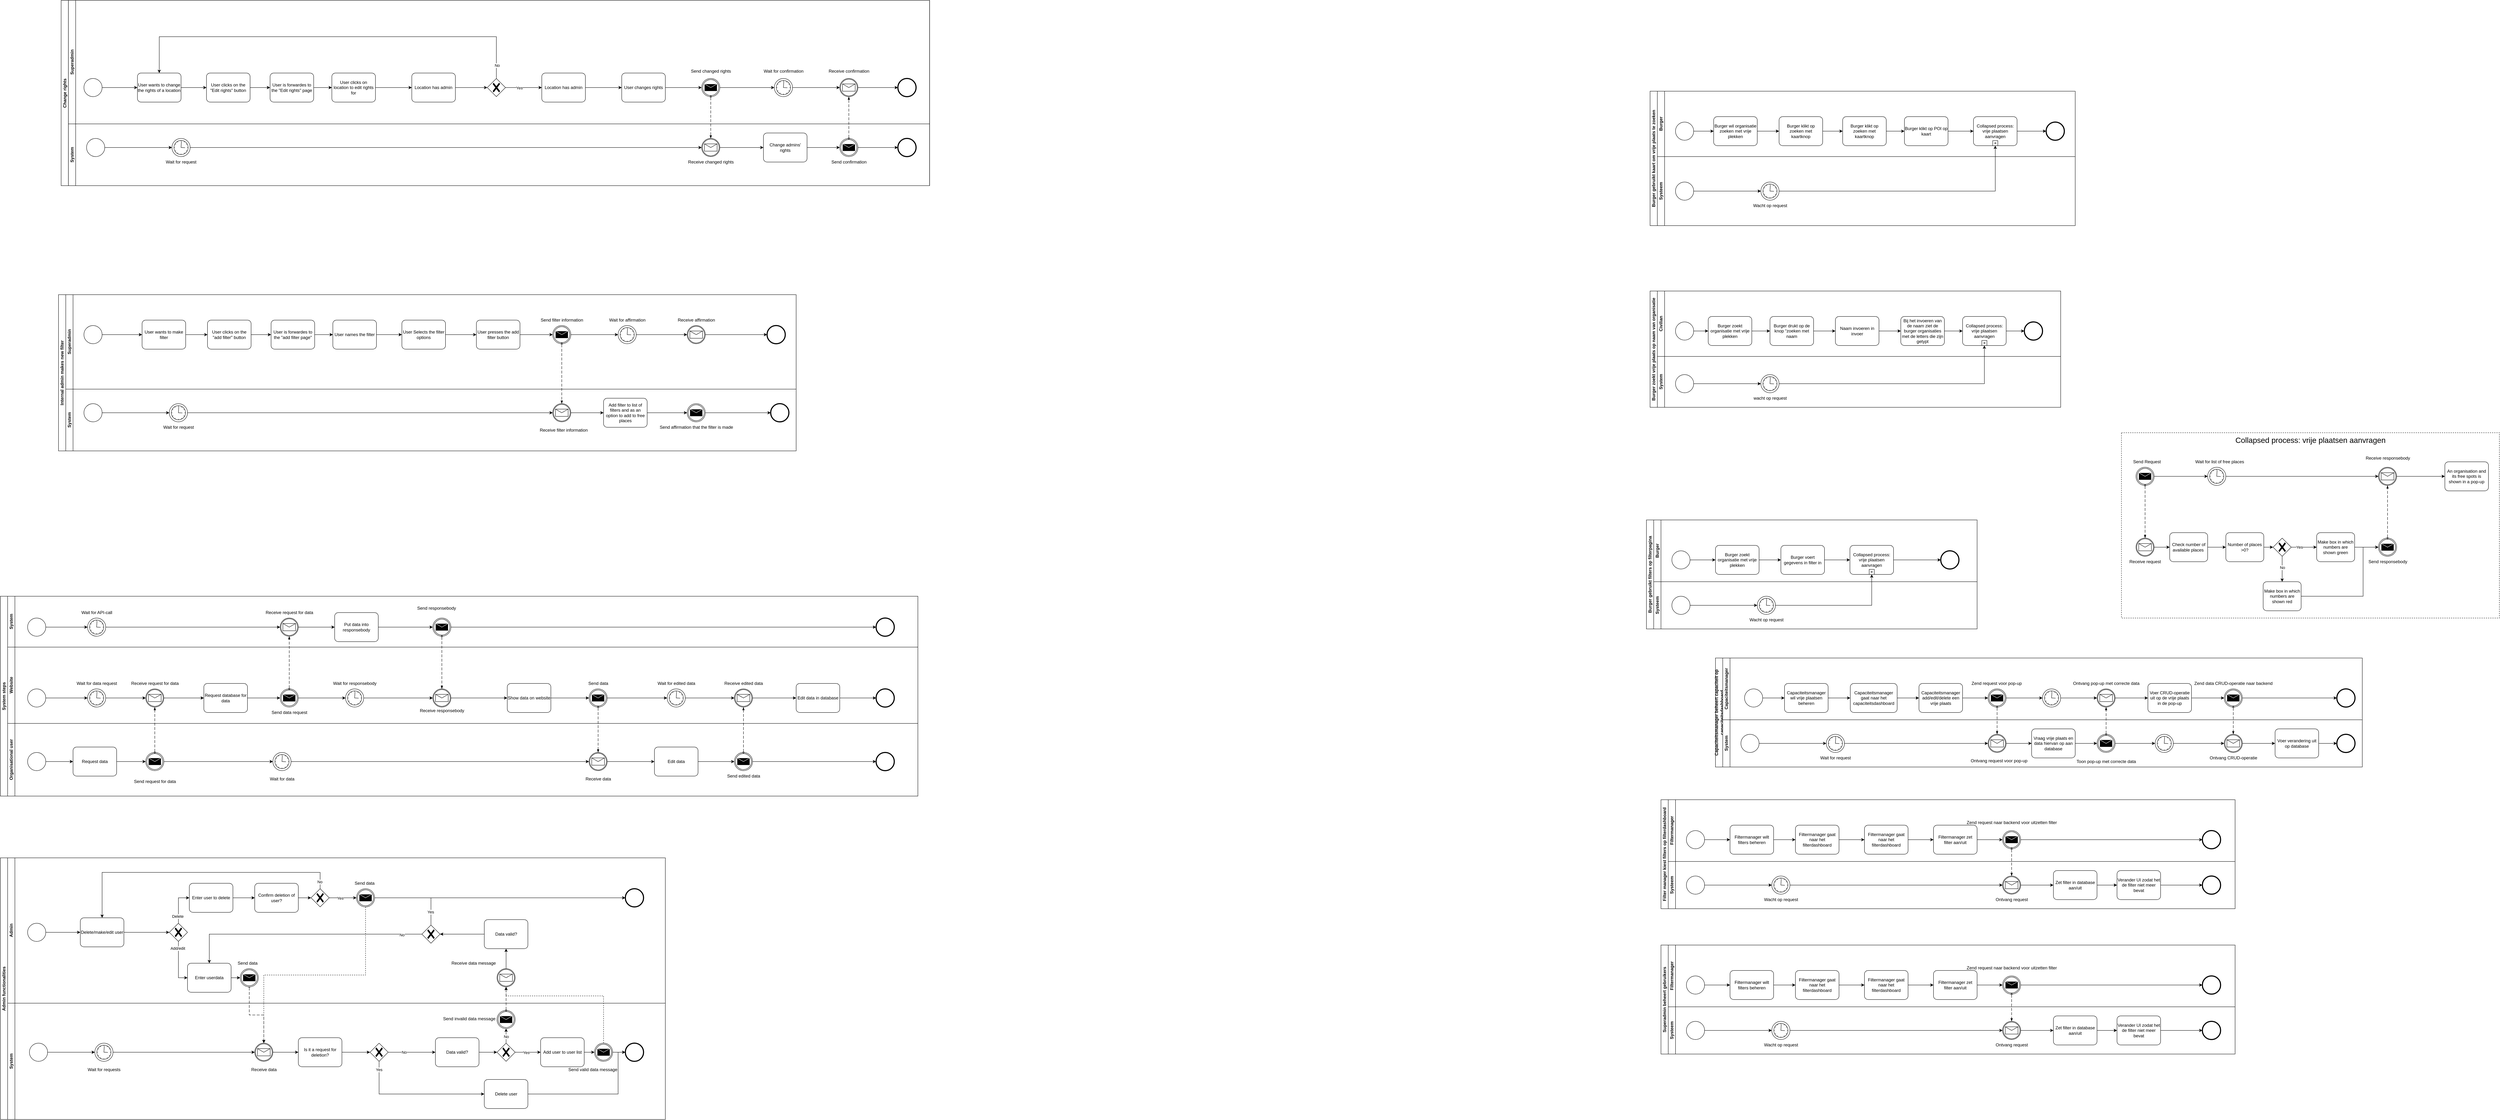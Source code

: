 <mxfile version="22.1.2" type="device">
  <diagram name="Page-1" id="1yJhr-iKHEzhHgPPEC-S">
    <mxGraphModel dx="6415" dy="2935" grid="1" gridSize="10" guides="1" tooltips="1" connect="1" arrows="1" fold="1" page="1" pageScale="1" pageWidth="850" pageHeight="1100" math="0" shadow="0">
      <root>
        <mxCell id="0" />
        <mxCell id="1" parent="0" />
        <mxCell id="T0kzh4fNjWvfRmBSbcOW-32" value="" style="points=[[0.145,0.145,0],[0.5,0,0],[0.855,0.145,0],[1,0.5,0],[0.855,0.855,0],[0.5,1,0],[0.145,0.855,0],[0,0.5,0]];shape=mxgraph.bpmn.event;html=1;verticalLabelPosition=bottom;labelBackgroundColor=#ffffff;verticalAlign=top;align=center;perimeter=ellipsePerimeter;outlineConnect=0;aspect=fixed;outline=standard;symbol=general;" parent="1" vertex="1">
          <mxGeometry x="-10" y="55" width="50" height="50" as="geometry" />
        </mxCell>
        <mxCell id="T0kzh4fNjWvfRmBSbcOW-43" style="edgeStyle=orthogonalEdgeStyle;rounded=0;orthogonalLoop=1;jettySize=auto;html=1;exitX=1;exitY=0.5;exitDx=0;exitDy=0;exitPerimeter=0;entryX=0;entryY=0.5;entryDx=0;entryDy=0;entryPerimeter=0;" parent="1" source="T0kzh4fNjWvfRmBSbcOW-32" target="T0kzh4fNjWvfRmBSbcOW-33" edge="1">
          <mxGeometry relative="1" as="geometry" />
        </mxCell>
        <mxCell id="T0kzh4fNjWvfRmBSbcOW-98" value="" style="points=[[0.145,0.145,0],[0.5,0,0],[0.855,0.145,0],[1,0.5,0],[0.855,0.855,0],[0.5,1,0],[0.145,0.855,0],[0,0.5,0]];shape=mxgraph.bpmn.event;html=1;verticalLabelPosition=bottom;labelBackgroundColor=#ffffff;verticalAlign=top;align=center;perimeter=ellipsePerimeter;outlineConnect=0;aspect=fixed;outline=standard;symbol=general;" parent="1" vertex="1">
          <mxGeometry x="-4535" y="240" width="50" height="50" as="geometry" />
        </mxCell>
        <mxCell id="T0kzh4fNjWvfRmBSbcOW-99" value="" style="points=[[0.145,0.145,0],[0.5,0,0],[0.855,0.145,0],[1,0.5,0],[0.855,0.855,0],[0.5,1,0],[0.145,0.855,0],[0,0.5,0]];shape=mxgraph.bpmn.event;html=1;verticalLabelPosition=bottom;labelBackgroundColor=#ffffff;verticalAlign=top;align=center;perimeter=ellipsePerimeter;outlineConnect=0;aspect=fixed;outline=standard;symbol=general;" parent="1" vertex="1">
          <mxGeometry x="-4535" y="435" width="50" height="50" as="geometry" />
        </mxCell>
        <mxCell id="TTTKtCmcZpUqFRQQ_doG-3" value="" style="points=[[0.145,0.145,0],[0.5,0,0],[0.855,0.145,0],[1,0.5,0],[0.855,0.855,0],[0.5,1,0],[0.145,0.855,0],[0,0.5,0]];shape=mxgraph.bpmn.event;html=1;verticalLabelPosition=bottom;labelBackgroundColor=#ffffff;verticalAlign=top;align=center;perimeter=ellipsePerimeter;outlineConnect=0;aspect=fixed;outline=standard;symbol=timer;" parent="1" vertex="1">
          <mxGeometry x="-4370" y="240" width="50" height="50" as="geometry" />
        </mxCell>
        <mxCell id="TTTKtCmcZpUqFRQQ_doG-4" value="" style="points=[[0.145,0.145,0],[0.5,0,0],[0.855,0.145,0],[1,0.5,0],[0.855,0.855,0],[0.5,1,0],[0.145,0.855,0],[0,0.5,0]];shape=mxgraph.bpmn.event;html=1;verticalLabelPosition=bottom;labelBackgroundColor=#ffffff;verticalAlign=top;align=center;perimeter=ellipsePerimeter;outlineConnect=0;aspect=fixed;outline=catching;symbol=message;" parent="1" vertex="1">
          <mxGeometry x="-3840" y="240" width="50" height="50" as="geometry" />
        </mxCell>
        <mxCell id="TTTKtCmcZpUqFRQQ_doG-5" value="Put data into responsebody" style="points=[[0.25,0,0],[0.5,0,0],[0.75,0,0],[1,0.25,0],[1,0.5,0],[1,0.75,0],[0.75,1,0],[0.5,1,0],[0.25,1,0],[0,0.75,0],[0,0.5,0],[0,0.25,0]];shape=mxgraph.bpmn.task;whiteSpace=wrap;rectStyle=rounded;size=10;html=1;container=1;expand=0;collapsible=0;taskMarker=abstract;" parent="1" vertex="1">
          <mxGeometry x="-3690" y="225" width="120" height="80" as="geometry" />
        </mxCell>
        <mxCell id="TTTKtCmcZpUqFRQQ_doG-6" style="edgeStyle=orthogonalEdgeStyle;rounded=0;orthogonalLoop=1;jettySize=auto;html=1;exitX=1;exitY=0.5;exitDx=0;exitDy=0;exitPerimeter=0;entryX=0;entryY=0.5;entryDx=0;entryDy=0;entryPerimeter=0;" parent="1" source="T0kzh4fNjWvfRmBSbcOW-98" target="TTTKtCmcZpUqFRQQ_doG-3" edge="1">
          <mxGeometry relative="1" as="geometry" />
        </mxCell>
        <mxCell id="TTTKtCmcZpUqFRQQ_doG-7" style="edgeStyle=orthogonalEdgeStyle;rounded=0;orthogonalLoop=1;jettySize=auto;html=1;exitX=1;exitY=0.5;exitDx=0;exitDy=0;exitPerimeter=0;entryX=0;entryY=0.5;entryDx=0;entryDy=0;entryPerimeter=0;" parent="1" source="TTTKtCmcZpUqFRQQ_doG-3" target="TTTKtCmcZpUqFRQQ_doG-4" edge="1">
          <mxGeometry relative="1" as="geometry" />
        </mxCell>
        <mxCell id="TTTKtCmcZpUqFRQQ_doG-8" style="edgeStyle=orthogonalEdgeStyle;rounded=0;orthogonalLoop=1;jettySize=auto;html=1;exitX=1;exitY=0.5;exitDx=0;exitDy=0;exitPerimeter=0;entryX=0;entryY=0.5;entryDx=0;entryDy=0;entryPerimeter=0;" parent="1" source="TTTKtCmcZpUqFRQQ_doG-4" target="TTTKtCmcZpUqFRQQ_doG-5" edge="1">
          <mxGeometry relative="1" as="geometry" />
        </mxCell>
        <mxCell id="TTTKtCmcZpUqFRQQ_doG-9" value="" style="points=[[0.145,0.145,0],[0.5,0,0],[0.855,0.145,0],[1,0.5,0],[0.855,0.855,0],[0.5,1,0],[0.145,0.855,0],[0,0.5,0]];shape=mxgraph.bpmn.event;html=1;verticalLabelPosition=bottom;labelBackgroundColor=#ffffff;verticalAlign=top;align=center;perimeter=ellipsePerimeter;outlineConnect=0;aspect=fixed;outline=throwing;symbol=message;" parent="1" vertex="1">
          <mxGeometry x="-3420" y="240" width="50" height="50" as="geometry" />
        </mxCell>
        <mxCell id="TTTKtCmcZpUqFRQQ_doG-11" style="edgeStyle=orthogonalEdgeStyle;rounded=0;orthogonalLoop=1;jettySize=auto;html=1;exitX=1;exitY=0.5;exitDx=0;exitDy=0;exitPerimeter=0;entryX=0;entryY=0.5;entryDx=0;entryDy=0;entryPerimeter=0;" parent="1" source="TTTKtCmcZpUqFRQQ_doG-5" target="TTTKtCmcZpUqFRQQ_doG-9" edge="1">
          <mxGeometry relative="1" as="geometry" />
        </mxCell>
        <mxCell id="TTTKtCmcZpUqFRQQ_doG-12" value="Send responsebody" style="text;html=1;align=center;verticalAlign=middle;resizable=0;points=[];autosize=1;strokeColor=none;fillColor=none;" parent="1" vertex="1">
          <mxGeometry x="-3475" y="198" width="130" height="30" as="geometry" />
        </mxCell>
        <mxCell id="TTTKtCmcZpUqFRQQ_doG-13" value="Wait for API-call" style="text;html=1;align=center;verticalAlign=middle;resizable=0;points=[];autosize=1;strokeColor=none;fillColor=none;" parent="1" vertex="1">
          <mxGeometry x="-4400" y="210" width="110" height="30" as="geometry" />
        </mxCell>
        <mxCell id="TTTKtCmcZpUqFRQQ_doG-14" value="Receive request for data" style="text;html=1;align=center;verticalAlign=middle;resizable=0;points=[];autosize=1;strokeColor=none;fillColor=none;" parent="1" vertex="1">
          <mxGeometry x="-3890" y="210" width="150" height="30" as="geometry" />
        </mxCell>
        <mxCell id="TTTKtCmcZpUqFRQQ_doG-18" value="" style="points=[[0.145,0.145,0],[0.5,0,0],[0.855,0.145,0],[1,0.5,0],[0.855,0.855,0],[0.5,1,0],[0.145,0.855,0],[0,0.5,0]];shape=mxgraph.bpmn.event;html=1;verticalLabelPosition=bottom;labelBackgroundColor=#ffffff;verticalAlign=top;align=center;perimeter=ellipsePerimeter;outlineConnect=0;aspect=fixed;outline=standard;symbol=timer;" parent="1" vertex="1">
          <mxGeometry x="-4370" y="435" width="50" height="50" as="geometry" />
        </mxCell>
        <mxCell id="TTTKtCmcZpUqFRQQ_doG-19" style="edgeStyle=orthogonalEdgeStyle;rounded=0;orthogonalLoop=1;jettySize=auto;html=1;exitX=1;exitY=0.5;exitDx=0;exitDy=0;exitPerimeter=0;entryX=0;entryY=0.5;entryDx=0;entryDy=0;entryPerimeter=0;" parent="1" source="T0kzh4fNjWvfRmBSbcOW-99" target="TTTKtCmcZpUqFRQQ_doG-18" edge="1">
          <mxGeometry relative="1" as="geometry" />
        </mxCell>
        <mxCell id="TTTKtCmcZpUqFRQQ_doG-20" value="Wait for data request" style="text;html=1;align=center;verticalAlign=middle;resizable=0;points=[];autosize=1;strokeColor=none;fillColor=none;" parent="1" vertex="1">
          <mxGeometry x="-4410" y="405" width="130" height="30" as="geometry" />
        </mxCell>
        <mxCell id="TTTKtCmcZpUqFRQQ_doG-21" value="" style="points=[[0.145,0.145,0],[0.5,0,0],[0.855,0.145,0],[1,0.5,0],[0.855,0.855,0],[0.5,1,0],[0.145,0.855,0],[0,0.5,0]];shape=mxgraph.bpmn.event;html=1;verticalLabelPosition=bottom;labelBackgroundColor=#ffffff;verticalAlign=top;align=center;perimeter=ellipsePerimeter;outlineConnect=0;aspect=fixed;outline=catching;symbol=message;" parent="1" vertex="1">
          <mxGeometry x="-4210" y="435" width="50" height="50" as="geometry" />
        </mxCell>
        <mxCell id="TTTKtCmcZpUqFRQQ_doG-22" style="edgeStyle=orthogonalEdgeStyle;rounded=0;orthogonalLoop=1;jettySize=auto;html=1;exitX=1;exitY=0.5;exitDx=0;exitDy=0;exitPerimeter=0;entryX=0;entryY=0.5;entryDx=0;entryDy=0;entryPerimeter=0;" parent="1" source="TTTKtCmcZpUqFRQQ_doG-18" target="TTTKtCmcZpUqFRQQ_doG-21" edge="1">
          <mxGeometry relative="1" as="geometry" />
        </mxCell>
        <mxCell id="TTTKtCmcZpUqFRQQ_doG-23" value="Receive request for data" style="text;html=1;align=center;verticalAlign=middle;resizable=0;points=[];autosize=1;strokeColor=none;fillColor=none;" parent="1" vertex="1">
          <mxGeometry x="-4260" y="405" width="150" height="30" as="geometry" />
        </mxCell>
        <mxCell id="TTTKtCmcZpUqFRQQ_doG-24" value="Request database for data" style="points=[[0.25,0,0],[0.5,0,0],[0.75,0,0],[1,0.25,0],[1,0.5,0],[1,0.75,0],[0.75,1,0],[0.5,1,0],[0.25,1,0],[0,0.75,0],[0,0.5,0],[0,0.25,0]];shape=mxgraph.bpmn.task;whiteSpace=wrap;rectStyle=rounded;size=10;html=1;container=1;expand=0;collapsible=0;taskMarker=abstract;" parent="1" vertex="1">
          <mxGeometry x="-4050" y="420" width="120" height="80" as="geometry" />
        </mxCell>
        <mxCell id="TTTKtCmcZpUqFRQQ_doG-25" value="" style="points=[[0.145,0.145,0],[0.5,0,0],[0.855,0.145,0],[1,0.5,0],[0.855,0.855,0],[0.5,1,0],[0.145,0.855,0],[0,0.5,0]];shape=mxgraph.bpmn.event;html=1;verticalLabelPosition=bottom;labelBackgroundColor=#ffffff;verticalAlign=top;align=center;perimeter=ellipsePerimeter;outlineConnect=0;aspect=fixed;outline=standard;symbol=general;" parent="1" vertex="1">
          <mxGeometry x="-4535" y="610" width="50" height="50" as="geometry" />
        </mxCell>
        <mxCell id="TTTKtCmcZpUqFRQQ_doG-26" value="Request data" style="points=[[0.25,0,0],[0.5,0,0],[0.75,0,0],[1,0.25,0],[1,0.5,0],[1,0.75,0],[0.75,1,0],[0.5,1,0],[0.25,1,0],[0,0.75,0],[0,0.5,0],[0,0.25,0]];shape=mxgraph.bpmn.task;whiteSpace=wrap;rectStyle=rounded;size=10;html=1;container=1;expand=0;collapsible=0;taskMarker=abstract;" parent="1" vertex="1">
          <mxGeometry x="-4410" y="595" width="120" height="80" as="geometry" />
        </mxCell>
        <mxCell id="TTTKtCmcZpUqFRQQ_doG-27" style="edgeStyle=orthogonalEdgeStyle;rounded=0;orthogonalLoop=1;jettySize=auto;html=1;exitX=1;exitY=0.5;exitDx=0;exitDy=0;exitPerimeter=0;entryX=0;entryY=0.5;entryDx=0;entryDy=0;entryPerimeter=0;" parent="1" source="TTTKtCmcZpUqFRQQ_doG-25" target="TTTKtCmcZpUqFRQQ_doG-26" edge="1">
          <mxGeometry relative="1" as="geometry" />
        </mxCell>
        <mxCell id="TTTKtCmcZpUqFRQQ_doG-28" value="" style="points=[[0.145,0.145,0],[0.5,0,0],[0.855,0.145,0],[1,0.5,0],[0.855,0.855,0],[0.5,1,0],[0.145,0.855,0],[0,0.5,0]];shape=mxgraph.bpmn.event;html=1;verticalLabelPosition=bottom;labelBackgroundColor=#ffffff;verticalAlign=top;align=center;perimeter=ellipsePerimeter;outlineConnect=0;aspect=fixed;outline=throwing;symbol=message;" parent="1" vertex="1">
          <mxGeometry x="-4210" y="610" width="50" height="50" as="geometry" />
        </mxCell>
        <mxCell id="TTTKtCmcZpUqFRQQ_doG-29" style="edgeStyle=orthogonalEdgeStyle;rounded=0;orthogonalLoop=1;jettySize=auto;html=1;exitX=1;exitY=0.5;exitDx=0;exitDy=0;exitPerimeter=0;entryX=0;entryY=0.5;entryDx=0;entryDy=0;entryPerimeter=0;" parent="1" source="TTTKtCmcZpUqFRQQ_doG-26" target="TTTKtCmcZpUqFRQQ_doG-28" edge="1">
          <mxGeometry relative="1" as="geometry" />
        </mxCell>
        <mxCell id="TTTKtCmcZpUqFRQQ_doG-30" value="Send request for data" style="text;html=1;align=center;verticalAlign=middle;resizable=0;points=[];autosize=1;strokeColor=none;fillColor=none;" parent="1" vertex="1">
          <mxGeometry x="-4255" y="675" width="140" height="30" as="geometry" />
        </mxCell>
        <mxCell id="TTTKtCmcZpUqFRQQ_doG-31" value="" style="dashed=1;dashPattern=8 4;endArrow=blockThin;endFill=1;startArrow=oval;startFill=0;endSize=6;startSize=4;html=1;rounded=0;exitX=0.5;exitY=0;exitDx=0;exitDy=0;exitPerimeter=0;entryX=0.5;entryY=1;entryDx=0;entryDy=0;entryPerimeter=0;" parent="1" source="TTTKtCmcZpUqFRQQ_doG-28" target="TTTKtCmcZpUqFRQQ_doG-21" edge="1">
          <mxGeometry width="160" relative="1" as="geometry">
            <mxPoint x="-4190" y="540" as="sourcePoint" />
            <mxPoint x="-4030" y="540" as="targetPoint" />
          </mxGeometry>
        </mxCell>
        <mxCell id="TTTKtCmcZpUqFRQQ_doG-32" style="edgeStyle=orthogonalEdgeStyle;rounded=0;orthogonalLoop=1;jettySize=auto;html=1;exitX=1;exitY=0.5;exitDx=0;exitDy=0;exitPerimeter=0;entryX=0;entryY=0.5;entryDx=0;entryDy=0;entryPerimeter=0;" parent="1" source="TTTKtCmcZpUqFRQQ_doG-21" target="TTTKtCmcZpUqFRQQ_doG-24" edge="1">
          <mxGeometry relative="1" as="geometry" />
        </mxCell>
        <mxCell id="TTTKtCmcZpUqFRQQ_doG-33" value="" style="points=[[0.145,0.145,0],[0.5,0,0],[0.855,0.145,0],[1,0.5,0],[0.855,0.855,0],[0.5,1,0],[0.145,0.855,0],[0,0.5,0]];shape=mxgraph.bpmn.event;html=1;verticalLabelPosition=bottom;labelBackgroundColor=#ffffff;verticalAlign=top;align=center;perimeter=ellipsePerimeter;outlineConnect=0;aspect=fixed;outline=throwing;symbol=message;" parent="1" vertex="1">
          <mxGeometry x="-3840" y="435" width="50" height="50" as="geometry" />
        </mxCell>
        <mxCell id="TTTKtCmcZpUqFRQQ_doG-34" style="edgeStyle=orthogonalEdgeStyle;rounded=0;orthogonalLoop=1;jettySize=auto;html=1;exitX=1;exitY=0.5;exitDx=0;exitDy=0;exitPerimeter=0;entryX=0;entryY=0.5;entryDx=0;entryDy=0;entryPerimeter=0;" parent="1" source="TTTKtCmcZpUqFRQQ_doG-24" target="TTTKtCmcZpUqFRQQ_doG-33" edge="1">
          <mxGeometry relative="1" as="geometry" />
        </mxCell>
        <mxCell id="TTTKtCmcZpUqFRQQ_doG-35" value="" style="dashed=1;dashPattern=8 4;endArrow=blockThin;endFill=1;startArrow=oval;startFill=0;endSize=6;startSize=4;html=1;rounded=0;entryX=0.5;entryY=1;entryDx=0;entryDy=0;entryPerimeter=0;exitX=0.5;exitY=0;exitDx=0;exitDy=0;exitPerimeter=0;" parent="1" source="TTTKtCmcZpUqFRQQ_doG-33" target="TTTKtCmcZpUqFRQQ_doG-4" edge="1">
          <mxGeometry width="160" relative="1" as="geometry">
            <mxPoint x="-4000" y="420" as="sourcePoint" />
            <mxPoint x="-3840" y="420" as="targetPoint" />
          </mxGeometry>
        </mxCell>
        <mxCell id="TTTKtCmcZpUqFRQQ_doG-36" value="" style="points=[[0.145,0.145,0],[0.5,0,0],[0.855,0.145,0],[1,0.5,0],[0.855,0.855,0],[0.5,1,0],[0.145,0.855,0],[0,0.5,0]];shape=mxgraph.bpmn.event;html=1;verticalLabelPosition=bottom;labelBackgroundColor=#ffffff;verticalAlign=top;align=center;perimeter=ellipsePerimeter;outlineConnect=0;aspect=fixed;outline=standard;symbol=timer;" parent="1" vertex="1">
          <mxGeometry x="-3660" y="435" width="50" height="50" as="geometry" />
        </mxCell>
        <mxCell id="TTTKtCmcZpUqFRQQ_doG-37" style="edgeStyle=orthogonalEdgeStyle;rounded=0;orthogonalLoop=1;jettySize=auto;html=1;exitX=1;exitY=0.5;exitDx=0;exitDy=0;exitPerimeter=0;entryX=0;entryY=0.5;entryDx=0;entryDy=0;entryPerimeter=0;" parent="1" source="TTTKtCmcZpUqFRQQ_doG-33" target="TTTKtCmcZpUqFRQQ_doG-36" edge="1">
          <mxGeometry relative="1" as="geometry" />
        </mxCell>
        <mxCell id="TTTKtCmcZpUqFRQQ_doG-38" value="Wait for responsebody" style="text;html=1;align=center;verticalAlign=middle;resizable=0;points=[];autosize=1;strokeColor=none;fillColor=none;" parent="1" vertex="1">
          <mxGeometry x="-3705" y="405" width="140" height="30" as="geometry" />
        </mxCell>
        <mxCell id="TTTKtCmcZpUqFRQQ_doG-39" value="" style="points=[[0.145,0.145,0],[0.5,0,0],[0.855,0.145,0],[1,0.5,0],[0.855,0.855,0],[0.5,1,0],[0.145,0.855,0],[0,0.5,0]];shape=mxgraph.bpmn.event;html=1;verticalLabelPosition=bottom;labelBackgroundColor=#ffffff;verticalAlign=top;align=center;perimeter=ellipsePerimeter;outlineConnect=0;aspect=fixed;outline=catching;symbol=message;" parent="1" vertex="1">
          <mxGeometry x="-3420" y="435" width="50" height="50" as="geometry" />
        </mxCell>
        <mxCell id="TTTKtCmcZpUqFRQQ_doG-40" style="edgeStyle=orthogonalEdgeStyle;rounded=0;orthogonalLoop=1;jettySize=auto;html=1;exitX=1;exitY=0.5;exitDx=0;exitDy=0;exitPerimeter=0;entryX=0;entryY=0.5;entryDx=0;entryDy=0;entryPerimeter=0;" parent="1" source="TTTKtCmcZpUqFRQQ_doG-36" target="TTTKtCmcZpUqFRQQ_doG-39" edge="1">
          <mxGeometry relative="1" as="geometry" />
        </mxCell>
        <mxCell id="TTTKtCmcZpUqFRQQ_doG-41" value="" style="dashed=1;dashPattern=8 4;endArrow=blockThin;endFill=1;startArrow=oval;startFill=0;endSize=6;startSize=4;html=1;rounded=0;exitX=0.5;exitY=1;exitDx=0;exitDy=0;exitPerimeter=0;entryX=0.5;entryY=0;entryDx=0;entryDy=0;entryPerimeter=0;" parent="1" source="TTTKtCmcZpUqFRQQ_doG-9" target="TTTKtCmcZpUqFRQQ_doG-39" edge="1">
          <mxGeometry width="160" relative="1" as="geometry">
            <mxPoint x="-3480" y="400" as="sourcePoint" />
            <mxPoint x="-3320" y="400" as="targetPoint" />
          </mxGeometry>
        </mxCell>
        <mxCell id="TTTKtCmcZpUqFRQQ_doG-43" value="Show data on website" style="points=[[0.25,0,0],[0.5,0,0],[0.75,0,0],[1,0.25,0],[1,0.5,0],[1,0.75,0],[0.75,1,0],[0.5,1,0],[0.25,1,0],[0,0.75,0],[0,0.5,0],[0,0.25,0]];shape=mxgraph.bpmn.task;whiteSpace=wrap;rectStyle=rounded;size=10;html=1;container=1;expand=0;collapsible=0;taskMarker=abstract;" parent="1" vertex="1">
          <mxGeometry x="-3215" y="420" width="120" height="80" as="geometry" />
        </mxCell>
        <mxCell id="TTTKtCmcZpUqFRQQ_doG-44" style="edgeStyle=orthogonalEdgeStyle;rounded=0;orthogonalLoop=1;jettySize=auto;html=1;exitX=1;exitY=0.5;exitDx=0;exitDy=0;exitPerimeter=0;entryX=0;entryY=0.5;entryDx=0;entryDy=0;entryPerimeter=0;" parent="1" source="TTTKtCmcZpUqFRQQ_doG-39" target="TTTKtCmcZpUqFRQQ_doG-43" edge="1">
          <mxGeometry relative="1" as="geometry" />
        </mxCell>
        <mxCell id="TTTKtCmcZpUqFRQQ_doG-45" value="" style="points=[[0.145,0.145,0],[0.5,0,0],[0.855,0.145,0],[1,0.5,0],[0.855,0.855,0],[0.5,1,0],[0.145,0.855,0],[0,0.5,0]];shape=mxgraph.bpmn.event;html=1;verticalLabelPosition=bottom;labelBackgroundColor=#ffffff;verticalAlign=top;align=center;perimeter=ellipsePerimeter;outlineConnect=0;aspect=fixed;outline=standard;symbol=timer;" parent="1" vertex="1">
          <mxGeometry x="-3860" y="610" width="50" height="50" as="geometry" />
        </mxCell>
        <mxCell id="TTTKtCmcZpUqFRQQ_doG-46" style="edgeStyle=orthogonalEdgeStyle;rounded=0;orthogonalLoop=1;jettySize=auto;html=1;exitX=1;exitY=0.5;exitDx=0;exitDy=0;exitPerimeter=0;entryX=0;entryY=0.5;entryDx=0;entryDy=0;entryPerimeter=0;" parent="1" source="TTTKtCmcZpUqFRQQ_doG-28" target="TTTKtCmcZpUqFRQQ_doG-45" edge="1">
          <mxGeometry relative="1" as="geometry" />
        </mxCell>
        <mxCell id="TTTKtCmcZpUqFRQQ_doG-47" value="Wait for data" style="text;html=1;align=center;verticalAlign=middle;resizable=0;points=[];autosize=1;strokeColor=none;fillColor=none;" parent="1" vertex="1">
          <mxGeometry x="-3880" y="668" width="90" height="30" as="geometry" />
        </mxCell>
        <mxCell id="TTTKtCmcZpUqFRQQ_doG-48" value="" style="points=[[0.145,0.145,0],[0.5,0,0],[0.855,0.145,0],[1,0.5,0],[0.855,0.855,0],[0.5,1,0],[0.145,0.855,0],[0,0.5,0]];shape=mxgraph.bpmn.event;html=1;verticalLabelPosition=bottom;labelBackgroundColor=#ffffff;verticalAlign=top;align=center;perimeter=ellipsePerimeter;outlineConnect=0;aspect=fixed;outline=throwing;symbol=message;" parent="1" vertex="1">
          <mxGeometry x="-2990" y="435" width="50" height="50" as="geometry" />
        </mxCell>
        <mxCell id="TTTKtCmcZpUqFRQQ_doG-49" style="edgeStyle=orthogonalEdgeStyle;rounded=0;orthogonalLoop=1;jettySize=auto;html=1;exitX=1;exitY=0.5;exitDx=0;exitDy=0;exitPerimeter=0;entryX=0;entryY=0.5;entryDx=0;entryDy=0;entryPerimeter=0;" parent="1" source="TTTKtCmcZpUqFRQQ_doG-43" target="TTTKtCmcZpUqFRQQ_doG-48" edge="1">
          <mxGeometry relative="1" as="geometry" />
        </mxCell>
        <mxCell id="TTTKtCmcZpUqFRQQ_doG-50" value="Send data" style="text;html=1;align=center;verticalAlign=middle;resizable=0;points=[];autosize=1;strokeColor=none;fillColor=none;" parent="1" vertex="1">
          <mxGeometry x="-3005" y="405" width="80" height="30" as="geometry" />
        </mxCell>
        <mxCell id="TTTKtCmcZpUqFRQQ_doG-51" value="" style="points=[[0.145,0.145,0],[0.5,0,0],[0.855,0.145,0],[1,0.5,0],[0.855,0.855,0],[0.5,1,0],[0.145,0.855,0],[0,0.5,0]];shape=mxgraph.bpmn.event;html=1;verticalLabelPosition=bottom;labelBackgroundColor=#ffffff;verticalAlign=top;align=center;perimeter=ellipsePerimeter;outlineConnect=0;aspect=fixed;outline=catching;symbol=message;" parent="1" vertex="1">
          <mxGeometry x="-2990" y="610" width="50" height="50" as="geometry" />
        </mxCell>
        <mxCell id="TTTKtCmcZpUqFRQQ_doG-52" style="edgeStyle=orthogonalEdgeStyle;rounded=0;orthogonalLoop=1;jettySize=auto;html=1;exitX=1;exitY=0.5;exitDx=0;exitDy=0;exitPerimeter=0;entryX=0;entryY=0.5;entryDx=0;entryDy=0;entryPerimeter=0;" parent="1" source="TTTKtCmcZpUqFRQQ_doG-45" target="TTTKtCmcZpUqFRQQ_doG-51" edge="1">
          <mxGeometry relative="1" as="geometry" />
        </mxCell>
        <mxCell id="TTTKtCmcZpUqFRQQ_doG-53" value="Receive data" style="text;html=1;align=center;verticalAlign=middle;resizable=0;points=[];autosize=1;strokeColor=none;fillColor=none;" parent="1" vertex="1">
          <mxGeometry x="-3010" y="668" width="90" height="30" as="geometry" />
        </mxCell>
        <mxCell id="TTTKtCmcZpUqFRQQ_doG-54" value="" style="dashed=1;dashPattern=8 4;endArrow=blockThin;endFill=1;startArrow=oval;startFill=0;endSize=6;startSize=4;html=1;rounded=0;exitX=0.5;exitY=1;exitDx=0;exitDy=0;exitPerimeter=0;entryX=0.5;entryY=0;entryDx=0;entryDy=0;entryPerimeter=0;" parent="1" source="TTTKtCmcZpUqFRQQ_doG-48" target="TTTKtCmcZpUqFRQQ_doG-51" edge="1">
          <mxGeometry width="160" relative="1" as="geometry">
            <mxPoint x="-3230" y="560" as="sourcePoint" />
            <mxPoint x="-3070" y="560" as="targetPoint" />
          </mxGeometry>
        </mxCell>
        <mxCell id="TTTKtCmcZpUqFRQQ_doG-55" value="Edit data" style="points=[[0.25,0,0],[0.5,0,0],[0.75,0,0],[1,0.25,0],[1,0.5,0],[1,0.75,0],[0.75,1,0],[0.5,1,0],[0.25,1,0],[0,0.75,0],[0,0.5,0],[0,0.25,0]];shape=mxgraph.bpmn.task;whiteSpace=wrap;rectStyle=rounded;size=10;html=1;container=1;expand=0;collapsible=0;taskMarker=abstract;" parent="1" vertex="1">
          <mxGeometry x="-2810" y="595" width="120" height="80" as="geometry" />
        </mxCell>
        <mxCell id="TTTKtCmcZpUqFRQQ_doG-56" style="edgeStyle=orthogonalEdgeStyle;rounded=0;orthogonalLoop=1;jettySize=auto;html=1;exitX=1;exitY=0.5;exitDx=0;exitDy=0;exitPerimeter=0;entryX=0;entryY=0.5;entryDx=0;entryDy=0;entryPerimeter=0;" parent="1" source="TTTKtCmcZpUqFRQQ_doG-51" target="TTTKtCmcZpUqFRQQ_doG-55" edge="1">
          <mxGeometry relative="1" as="geometry" />
        </mxCell>
        <mxCell id="TTTKtCmcZpUqFRQQ_doG-58" value="" style="points=[[0.145,0.145,0],[0.5,0,0],[0.855,0.145,0],[1,0.5,0],[0.855,0.855,0],[0.5,1,0],[0.145,0.855,0],[0,0.5,0]];shape=mxgraph.bpmn.event;html=1;verticalLabelPosition=bottom;labelBackgroundColor=#ffffff;verticalAlign=top;align=center;perimeter=ellipsePerimeter;outlineConnect=0;aspect=fixed;outline=standard;symbol=timer;" parent="1" vertex="1">
          <mxGeometry x="-2775" y="435" width="50" height="50" as="geometry" />
        </mxCell>
        <mxCell id="TTTKtCmcZpUqFRQQ_doG-59" style="edgeStyle=orthogonalEdgeStyle;rounded=0;orthogonalLoop=1;jettySize=auto;html=1;exitX=1;exitY=0.5;exitDx=0;exitDy=0;exitPerimeter=0;entryX=0;entryY=0.5;entryDx=0;entryDy=0;entryPerimeter=0;" parent="1" source="TTTKtCmcZpUqFRQQ_doG-48" target="TTTKtCmcZpUqFRQQ_doG-58" edge="1">
          <mxGeometry relative="1" as="geometry" />
        </mxCell>
        <mxCell id="TTTKtCmcZpUqFRQQ_doG-60" value="Wait for edited data" style="text;html=1;align=center;verticalAlign=middle;resizable=0;points=[];autosize=1;strokeColor=none;fillColor=none;" parent="1" vertex="1">
          <mxGeometry x="-2815" y="405" width="130" height="30" as="geometry" />
        </mxCell>
        <mxCell id="TTTKtCmcZpUqFRQQ_doG-61" value="" style="points=[[0.145,0.145,0],[0.5,0,0],[0.855,0.145,0],[1,0.5,0],[0.855,0.855,0],[0.5,1,0],[0.145,0.855,0],[0,0.5,0]];shape=mxgraph.bpmn.event;html=1;verticalLabelPosition=bottom;labelBackgroundColor=#ffffff;verticalAlign=top;align=center;perimeter=ellipsePerimeter;outlineConnect=0;aspect=fixed;outline=throwing;symbol=message;" parent="1" vertex="1">
          <mxGeometry x="-2590" y="610" width="50" height="50" as="geometry" />
        </mxCell>
        <mxCell id="TTTKtCmcZpUqFRQQ_doG-62" value="" style="points=[[0.145,0.145,0],[0.5,0,0],[0.855,0.145,0],[1,0.5,0],[0.855,0.855,0],[0.5,1,0],[0.145,0.855,0],[0,0.5,0]];shape=mxgraph.bpmn.event;html=1;verticalLabelPosition=bottom;labelBackgroundColor=#ffffff;verticalAlign=top;align=center;perimeter=ellipsePerimeter;outlineConnect=0;aspect=fixed;outline=catching;symbol=message;" parent="1" vertex="1">
          <mxGeometry x="-2590" y="435" width="50" height="50" as="geometry" />
        </mxCell>
        <mxCell id="TTTKtCmcZpUqFRQQ_doG-63" style="edgeStyle=orthogonalEdgeStyle;rounded=0;orthogonalLoop=1;jettySize=auto;html=1;exitX=1;exitY=0.5;exitDx=0;exitDy=0;exitPerimeter=0;entryX=0;entryY=0.5;entryDx=0;entryDy=0;entryPerimeter=0;" parent="1" source="TTTKtCmcZpUqFRQQ_doG-58" target="TTTKtCmcZpUqFRQQ_doG-62" edge="1">
          <mxGeometry relative="1" as="geometry" />
        </mxCell>
        <mxCell id="TTTKtCmcZpUqFRQQ_doG-64" style="edgeStyle=orthogonalEdgeStyle;rounded=0;orthogonalLoop=1;jettySize=auto;html=1;exitX=1;exitY=0.5;exitDx=0;exitDy=0;exitPerimeter=0;entryX=0;entryY=0.5;entryDx=0;entryDy=0;entryPerimeter=0;" parent="1" source="TTTKtCmcZpUqFRQQ_doG-55" target="TTTKtCmcZpUqFRQQ_doG-61" edge="1">
          <mxGeometry relative="1" as="geometry" />
        </mxCell>
        <mxCell id="TTTKtCmcZpUqFRQQ_doG-65" value="" style="dashed=1;dashPattern=8 4;endArrow=blockThin;endFill=1;startArrow=oval;startFill=0;endSize=6;startSize=4;html=1;rounded=0;exitX=0.5;exitY=0;exitDx=0;exitDy=0;exitPerimeter=0;entryX=0.5;entryY=1;entryDx=0;entryDy=0;entryPerimeter=0;" parent="1" source="TTTKtCmcZpUqFRQQ_doG-61" target="TTTKtCmcZpUqFRQQ_doG-62" edge="1">
          <mxGeometry width="160" relative="1" as="geometry">
            <mxPoint x="-2530" y="560" as="sourcePoint" />
            <mxPoint x="-2370" y="560" as="targetPoint" />
          </mxGeometry>
        </mxCell>
        <mxCell id="TTTKtCmcZpUqFRQQ_doG-66" value="Send edited data" style="text;html=1;align=center;verticalAlign=middle;resizable=0;points=[];autosize=1;strokeColor=none;fillColor=none;" parent="1" vertex="1">
          <mxGeometry x="-2620" y="660" width="110" height="30" as="geometry" />
        </mxCell>
        <mxCell id="TTTKtCmcZpUqFRQQ_doG-67" value="Receive edited data" style="text;html=1;align=center;verticalAlign=middle;resizable=0;points=[];autosize=1;strokeColor=none;fillColor=none;" parent="1" vertex="1">
          <mxGeometry x="-2630" y="405" width="130" height="30" as="geometry" />
        </mxCell>
        <mxCell id="TTTKtCmcZpUqFRQQ_doG-68" value="Edit data in database" style="points=[[0.25,0,0],[0.5,0,0],[0.75,0,0],[1,0.25,0],[1,0.5,0],[1,0.75,0],[0.75,1,0],[0.5,1,0],[0.25,1,0],[0,0.75,0],[0,0.5,0],[0,0.25,0]];shape=mxgraph.bpmn.task;whiteSpace=wrap;rectStyle=rounded;size=10;html=1;container=1;expand=0;collapsible=0;taskMarker=abstract;" parent="1" vertex="1">
          <mxGeometry x="-2420" y="420" width="120" height="80" as="geometry" />
        </mxCell>
        <mxCell id="TTTKtCmcZpUqFRQQ_doG-69" style="edgeStyle=orthogonalEdgeStyle;rounded=0;orthogonalLoop=1;jettySize=auto;html=1;exitX=1;exitY=0.5;exitDx=0;exitDy=0;exitPerimeter=0;entryX=0;entryY=0.5;entryDx=0;entryDy=0;entryPerimeter=0;" parent="1" source="TTTKtCmcZpUqFRQQ_doG-62" target="TTTKtCmcZpUqFRQQ_doG-68" edge="1">
          <mxGeometry relative="1" as="geometry" />
        </mxCell>
        <mxCell id="TTTKtCmcZpUqFRQQ_doG-70" value="" style="points=[[0.145,0.145,0],[0.5,0,0],[0.855,0.145,0],[1,0.5,0],[0.855,0.855,0],[0.5,1,0],[0.145,0.855,0],[0,0.5,0]];shape=mxgraph.bpmn.event;html=1;verticalLabelPosition=bottom;labelBackgroundColor=#ffffff;verticalAlign=top;align=center;perimeter=ellipsePerimeter;outlineConnect=0;aspect=fixed;outline=end;symbol=terminate2;" parent="1" vertex="1">
          <mxGeometry x="-2200" y="435" width="50" height="50" as="geometry" />
        </mxCell>
        <mxCell id="TTTKtCmcZpUqFRQQ_doG-71" value="" style="points=[[0.145,0.145,0],[0.5,0,0],[0.855,0.145,0],[1,0.5,0],[0.855,0.855,0],[0.5,1,0],[0.145,0.855,0],[0,0.5,0]];shape=mxgraph.bpmn.event;html=1;verticalLabelPosition=bottom;labelBackgroundColor=#ffffff;verticalAlign=top;align=center;perimeter=ellipsePerimeter;outlineConnect=0;aspect=fixed;outline=end;symbol=terminate2;" parent="1" vertex="1">
          <mxGeometry x="-2200" y="610" width="50" height="50" as="geometry" />
        </mxCell>
        <mxCell id="TTTKtCmcZpUqFRQQ_doG-72" style="edgeStyle=orthogonalEdgeStyle;rounded=0;orthogonalLoop=1;jettySize=auto;html=1;exitX=1;exitY=0.5;exitDx=0;exitDy=0;exitPerimeter=0;entryX=0;entryY=0.5;entryDx=0;entryDy=0;entryPerimeter=0;" parent="1" source="TTTKtCmcZpUqFRQQ_doG-61" target="TTTKtCmcZpUqFRQQ_doG-71" edge="1">
          <mxGeometry relative="1" as="geometry" />
        </mxCell>
        <mxCell id="TTTKtCmcZpUqFRQQ_doG-73" style="edgeStyle=orthogonalEdgeStyle;rounded=0;orthogonalLoop=1;jettySize=auto;html=1;exitX=1;exitY=0.5;exitDx=0;exitDy=0;exitPerimeter=0;entryX=0;entryY=0.5;entryDx=0;entryDy=0;entryPerimeter=0;" parent="1" source="TTTKtCmcZpUqFRQQ_doG-68" target="TTTKtCmcZpUqFRQQ_doG-70" edge="1">
          <mxGeometry relative="1" as="geometry" />
        </mxCell>
        <mxCell id="TTTKtCmcZpUqFRQQ_doG-74" value="" style="points=[[0.145,0.145,0],[0.5,0,0],[0.855,0.145,0],[1,0.5,0],[0.855,0.855,0],[0.5,1,0],[0.145,0.855,0],[0,0.5,0]];shape=mxgraph.bpmn.event;html=1;verticalLabelPosition=bottom;labelBackgroundColor=#ffffff;verticalAlign=top;align=center;perimeter=ellipsePerimeter;outlineConnect=0;aspect=fixed;outline=end;symbol=terminate2;" parent="1" vertex="1">
          <mxGeometry x="-2200" y="240" width="50" height="50" as="geometry" />
        </mxCell>
        <mxCell id="TTTKtCmcZpUqFRQQ_doG-75" style="edgeStyle=orthogonalEdgeStyle;rounded=0;orthogonalLoop=1;jettySize=auto;html=1;exitX=1;exitY=0.5;exitDx=0;exitDy=0;exitPerimeter=0;entryX=0;entryY=0.5;entryDx=0;entryDy=0;entryPerimeter=0;" parent="1" source="TTTKtCmcZpUqFRQQ_doG-9" target="TTTKtCmcZpUqFRQQ_doG-74" edge="1">
          <mxGeometry relative="1" as="geometry" />
        </mxCell>
        <mxCell id="TTTKtCmcZpUqFRQQ_doG-80" value="" style="points=[[0.145,0.145,0],[0.5,0,0],[0.855,0.145,0],[1,0.5,0],[0.855,0.855,0],[0.5,1,0],[0.145,0.855,0],[0,0.5,0]];shape=mxgraph.bpmn.event;html=1;verticalLabelPosition=bottom;labelBackgroundColor=#ffffff;verticalAlign=top;align=center;perimeter=ellipsePerimeter;outlineConnect=0;aspect=fixed;outline=standard;symbol=general;" parent="1" vertex="1">
          <mxGeometry x="-4535" y="1080" width="50" height="50" as="geometry" />
        </mxCell>
        <mxCell id="TTTKtCmcZpUqFRQQ_doG-81" value="" style="points=[[0.145,0.145,0],[0.5,0,0],[0.855,0.145,0],[1,0.5,0],[0.855,0.855,0],[0.5,1,0],[0.145,0.855,0],[0,0.5,0]];shape=mxgraph.bpmn.event;html=1;verticalLabelPosition=bottom;labelBackgroundColor=#ffffff;verticalAlign=top;align=center;perimeter=ellipsePerimeter;outlineConnect=0;aspect=fixed;outline=standard;symbol=general;" parent="1" vertex="1">
          <mxGeometry x="-4530" y="1410" width="50" height="50" as="geometry" />
        </mxCell>
        <mxCell id="TTTKtCmcZpUqFRQQ_doG-82" value="Delete/make/edit user" style="points=[[0.25,0,0],[0.5,0,0],[0.75,0,0],[1,0.25,0],[1,0.5,0],[1,0.75,0],[0.75,1,0],[0.5,1,0],[0.25,1,0],[0,0.75,0],[0,0.5,0],[0,0.25,0]];shape=mxgraph.bpmn.task;whiteSpace=wrap;rectStyle=rounded;size=10;html=1;container=1;expand=0;collapsible=0;taskMarker=abstract;" parent="1" vertex="1">
          <mxGeometry x="-4390" y="1065" width="120" height="80" as="geometry" />
        </mxCell>
        <mxCell id="TTTKtCmcZpUqFRQQ_doG-83" style="edgeStyle=orthogonalEdgeStyle;rounded=0;orthogonalLoop=1;jettySize=auto;html=1;exitX=1;exitY=0.5;exitDx=0;exitDy=0;exitPerimeter=0;entryX=0;entryY=0.5;entryDx=0;entryDy=0;entryPerimeter=0;" parent="1" source="TTTKtCmcZpUqFRQQ_doG-80" target="TTTKtCmcZpUqFRQQ_doG-82" edge="1">
          <mxGeometry relative="1" as="geometry" />
        </mxCell>
        <mxCell id="TTTKtCmcZpUqFRQQ_doG-84" value="" style="points=[[0.25,0.25,0],[0.5,0,0],[0.75,0.25,0],[1,0.5,0],[0.75,0.75,0],[0.5,1,0],[0.25,0.75,0],[0,0.5,0]];shape=mxgraph.bpmn.gateway2;html=1;verticalLabelPosition=bottom;labelBackgroundColor=#ffffff;verticalAlign=top;align=center;perimeter=rhombusPerimeter;outlineConnect=0;outline=none;symbol=none;gwType=exclusive;" parent="1" vertex="1">
          <mxGeometry x="-4145" y="1080" width="50" height="50" as="geometry" />
        </mxCell>
        <mxCell id="TTTKtCmcZpUqFRQQ_doG-85" style="edgeStyle=orthogonalEdgeStyle;rounded=0;orthogonalLoop=1;jettySize=auto;html=1;exitX=1;exitY=0.5;exitDx=0;exitDy=0;exitPerimeter=0;entryX=0;entryY=0.5;entryDx=0;entryDy=0;entryPerimeter=0;" parent="1" source="TTTKtCmcZpUqFRQQ_doG-82" target="TTTKtCmcZpUqFRQQ_doG-84" edge="1">
          <mxGeometry relative="1" as="geometry" />
        </mxCell>
        <mxCell id="TTTKtCmcZpUqFRQQ_doG-86" value="Enter user to delete" style="points=[[0.25,0,0],[0.5,0,0],[0.75,0,0],[1,0.25,0],[1,0.5,0],[1,0.75,0],[0.75,1,0],[0.5,1,0],[0.25,1,0],[0,0.75,0],[0,0.5,0],[0,0.25,0]];shape=mxgraph.bpmn.task;whiteSpace=wrap;rectStyle=rounded;size=10;html=1;container=1;expand=0;collapsible=0;taskMarker=abstract;" parent="1" vertex="1">
          <mxGeometry x="-4090" y="970" width="120" height="80" as="geometry" />
        </mxCell>
        <mxCell id="TTTKtCmcZpUqFRQQ_doG-87" style="edgeStyle=orthogonalEdgeStyle;rounded=0;orthogonalLoop=1;jettySize=auto;html=1;exitX=0.5;exitY=0;exitDx=0;exitDy=0;exitPerimeter=0;entryX=0;entryY=0.5;entryDx=0;entryDy=0;entryPerimeter=0;" parent="1" source="TTTKtCmcZpUqFRQQ_doG-84" target="TTTKtCmcZpUqFRQQ_doG-86" edge="1">
          <mxGeometry relative="1" as="geometry" />
        </mxCell>
        <mxCell id="TTTKtCmcZpUqFRQQ_doG-88" value="Delete" style="edgeLabel;html=1;align=center;verticalAlign=middle;resizable=0;points=[];" parent="TTTKtCmcZpUqFRQQ_doG-87" vertex="1" connectable="0">
          <mxGeometry x="-0.615" y="2" relative="1" as="geometry">
            <mxPoint as="offset" />
          </mxGeometry>
        </mxCell>
        <mxCell id="TTTKtCmcZpUqFRQQ_doG-89" value="" style="points=[[0.145,0.145,0],[0.5,0,0],[0.855,0.145,0],[1,0.5,0],[0.855,0.855,0],[0.5,1,0],[0.145,0.855,0],[0,0.5,0]];shape=mxgraph.bpmn.event;html=1;verticalLabelPosition=bottom;labelBackgroundColor=#ffffff;verticalAlign=top;align=center;perimeter=ellipsePerimeter;outlineConnect=0;aspect=fixed;outline=standard;symbol=timer;" parent="1" vertex="1">
          <mxGeometry x="-4350" y="1410" width="50" height="50" as="geometry" />
        </mxCell>
        <mxCell id="TTTKtCmcZpUqFRQQ_doG-90" style="edgeStyle=orthogonalEdgeStyle;rounded=0;orthogonalLoop=1;jettySize=auto;html=1;exitX=1;exitY=0.5;exitDx=0;exitDy=0;exitPerimeter=0;entryX=0;entryY=0.5;entryDx=0;entryDy=0;entryPerimeter=0;" parent="1" source="TTTKtCmcZpUqFRQQ_doG-81" target="TTTKtCmcZpUqFRQQ_doG-89" edge="1">
          <mxGeometry relative="1" as="geometry" />
        </mxCell>
        <mxCell id="TTTKtCmcZpUqFRQQ_doG-91" value="Wait for requests" style="text;html=1;align=center;verticalAlign=middle;resizable=0;points=[];autosize=1;strokeColor=none;fillColor=none;" parent="1" vertex="1">
          <mxGeometry x="-4380" y="1468" width="110" height="30" as="geometry" />
        </mxCell>
        <mxCell id="TTTKtCmcZpUqFRQQ_doG-92" value="Confirm deletion of user?" style="points=[[0.25,0,0],[0.5,0,0],[0.75,0,0],[1,0.25,0],[1,0.5,0],[1,0.75,0],[0.75,1,0],[0.5,1,0],[0.25,1,0],[0,0.75,0],[0,0.5,0],[0,0.25,0]];shape=mxgraph.bpmn.task;whiteSpace=wrap;rectStyle=rounded;size=10;html=1;container=1;expand=0;collapsible=0;taskMarker=abstract;" parent="1" vertex="1">
          <mxGeometry x="-3910" y="970" width="120" height="80" as="geometry" />
        </mxCell>
        <mxCell id="TTTKtCmcZpUqFRQQ_doG-93" style="edgeStyle=orthogonalEdgeStyle;rounded=0;orthogonalLoop=1;jettySize=auto;html=1;exitX=1;exitY=0.5;exitDx=0;exitDy=0;exitPerimeter=0;entryX=0;entryY=0.5;entryDx=0;entryDy=0;entryPerimeter=0;" parent="1" source="TTTKtCmcZpUqFRQQ_doG-86" target="TTTKtCmcZpUqFRQQ_doG-92" edge="1">
          <mxGeometry relative="1" as="geometry" />
        </mxCell>
        <mxCell id="TTTKtCmcZpUqFRQQ_doG-94" value="" style="points=[[0.25,0.25,0],[0.5,0,0],[0.75,0.25,0],[1,0.5,0],[0.75,0.75,0],[0.5,1,0],[0.25,0.75,0],[0,0.5,0]];shape=mxgraph.bpmn.gateway2;html=1;verticalLabelPosition=bottom;labelBackgroundColor=#ffffff;verticalAlign=top;align=center;perimeter=rhombusPerimeter;outlineConnect=0;outline=none;symbol=none;gwType=exclusive;" parent="1" vertex="1">
          <mxGeometry x="-3755" y="985" width="50" height="50" as="geometry" />
        </mxCell>
        <mxCell id="TTTKtCmcZpUqFRQQ_doG-95" style="edgeStyle=orthogonalEdgeStyle;rounded=0;orthogonalLoop=1;jettySize=auto;html=1;exitX=1;exitY=0.5;exitDx=0;exitDy=0;exitPerimeter=0;entryX=0;entryY=0.5;entryDx=0;entryDy=0;entryPerimeter=0;" parent="1" source="TTTKtCmcZpUqFRQQ_doG-92" target="TTTKtCmcZpUqFRQQ_doG-94" edge="1">
          <mxGeometry relative="1" as="geometry" />
        </mxCell>
        <mxCell id="TTTKtCmcZpUqFRQQ_doG-99" value="" style="points=[[0.145,0.145,0],[0.5,0,0],[0.855,0.145,0],[1,0.5,0],[0.855,0.855,0],[0.5,1,0],[0.145,0.855,0],[0,0.5,0]];shape=mxgraph.bpmn.event;html=1;verticalLabelPosition=bottom;labelBackgroundColor=#ffffff;verticalAlign=top;align=center;perimeter=ellipsePerimeter;outlineConnect=0;aspect=fixed;outline=throwing;symbol=message;" parent="1" vertex="1">
          <mxGeometry x="-3630" y="985" width="50" height="50" as="geometry" />
        </mxCell>
        <mxCell id="TTTKtCmcZpUqFRQQ_doG-100" style="edgeStyle=orthogonalEdgeStyle;rounded=0;orthogonalLoop=1;jettySize=auto;html=1;exitX=1;exitY=0.5;exitDx=0;exitDy=0;exitPerimeter=0;entryX=0;entryY=0.5;entryDx=0;entryDy=0;entryPerimeter=0;" parent="1" source="TTTKtCmcZpUqFRQQ_doG-94" target="TTTKtCmcZpUqFRQQ_doG-99" edge="1">
          <mxGeometry relative="1" as="geometry" />
        </mxCell>
        <mxCell id="TTTKtCmcZpUqFRQQ_doG-101" value="Yes" style="edgeLabel;html=1;align=center;verticalAlign=middle;resizable=0;points=[];" parent="TTTKtCmcZpUqFRQQ_doG-100" vertex="1" connectable="0">
          <mxGeometry x="-0.198" y="-1" relative="1" as="geometry">
            <mxPoint as="offset" />
          </mxGeometry>
        </mxCell>
        <mxCell id="TTTKtCmcZpUqFRQQ_doG-102" value="Send data" style="text;html=1;align=center;verticalAlign=middle;resizable=0;points=[];autosize=1;strokeColor=none;fillColor=none;" parent="1" vertex="1">
          <mxGeometry x="-3647.75" y="955" width="80" height="30" as="geometry" />
        </mxCell>
        <mxCell id="TTTKtCmcZpUqFRQQ_doG-103" style="edgeStyle=orthogonalEdgeStyle;rounded=0;orthogonalLoop=1;jettySize=auto;html=1;exitX=0.5;exitY=0;exitDx=0;exitDy=0;exitPerimeter=0;entryX=0.5;entryY=0;entryDx=0;entryDy=0;entryPerimeter=0;" parent="1" source="TTTKtCmcZpUqFRQQ_doG-94" target="TTTKtCmcZpUqFRQQ_doG-82" edge="1">
          <mxGeometry relative="1" as="geometry">
            <Array as="points">
              <mxPoint x="-3730" y="940" />
              <mxPoint x="-4330" y="940" />
            </Array>
          </mxGeometry>
        </mxCell>
        <mxCell id="TTTKtCmcZpUqFRQQ_doG-104" value="No" style="edgeLabel;html=1;align=center;verticalAlign=middle;resizable=0;points=[];" parent="TTTKtCmcZpUqFRQQ_doG-103" vertex="1" connectable="0">
          <mxGeometry x="-0.95" y="1" relative="1" as="geometry">
            <mxPoint as="offset" />
          </mxGeometry>
        </mxCell>
        <mxCell id="TTTKtCmcZpUqFRQQ_doG-110" style="edgeStyle=orthogonalEdgeStyle;rounded=0;orthogonalLoop=1;jettySize=auto;html=1;exitX=1;exitY=0.5;exitDx=0;exitDy=0;exitPerimeter=0;entryX=0;entryY=0.5;entryDx=0;entryDy=0;entryPerimeter=0;" parent="1" source="TTTKtCmcZpUqFRQQ_doG-105" target="TTTKtCmcZpUqFRQQ_doG-111" edge="1">
          <mxGeometry relative="1" as="geometry">
            <mxPoint x="-3780" y="1230.043" as="targetPoint" />
          </mxGeometry>
        </mxCell>
        <mxCell id="TTTKtCmcZpUqFRQQ_doG-105" value="Enter userdata" style="points=[[0.25,0,0],[0.5,0,0],[0.75,0,0],[1,0.25,0],[1,0.5,0],[1,0.75,0],[0.75,1,0],[0.5,1,0],[0.25,1,0],[0,0.75,0],[0,0.5,0],[0,0.25,0]];shape=mxgraph.bpmn.task;whiteSpace=wrap;rectStyle=rounded;size=10;html=1;container=1;expand=0;collapsible=0;taskMarker=abstract;" parent="1" vertex="1">
          <mxGeometry x="-4095" y="1190" width="120" height="80" as="geometry" />
        </mxCell>
        <mxCell id="TTTKtCmcZpUqFRQQ_doG-106" style="edgeStyle=orthogonalEdgeStyle;rounded=0;orthogonalLoop=1;jettySize=auto;html=1;exitX=0.5;exitY=1;exitDx=0;exitDy=0;exitPerimeter=0;entryX=0;entryY=0.5;entryDx=0;entryDy=0;entryPerimeter=0;" parent="1" source="TTTKtCmcZpUqFRQQ_doG-84" target="TTTKtCmcZpUqFRQQ_doG-105" edge="1">
          <mxGeometry relative="1" as="geometry" />
        </mxCell>
        <mxCell id="TTTKtCmcZpUqFRQQ_doG-107" value="Add/edit" style="edgeLabel;html=1;align=center;verticalAlign=middle;resizable=0;points=[];" parent="TTTKtCmcZpUqFRQQ_doG-106" vertex="1" connectable="0">
          <mxGeometry x="-0.705" y="-2" relative="1" as="geometry">
            <mxPoint as="offset" />
          </mxGeometry>
        </mxCell>
        <mxCell id="TTTKtCmcZpUqFRQQ_doG-112" value="" style="points=[[0.145,0.145,0],[0.5,0,0],[0.855,0.145,0],[1,0.5,0],[0.855,0.855,0],[0.5,1,0],[0.145,0.855,0],[0,0.5,0]];shape=mxgraph.bpmn.event;html=1;verticalLabelPosition=bottom;labelBackgroundColor=#ffffff;verticalAlign=top;align=center;perimeter=ellipsePerimeter;outlineConnect=0;aspect=fixed;outline=catching;symbol=message;" parent="1" vertex="1">
          <mxGeometry x="-3910" y="1410" width="50" height="50" as="geometry" />
        </mxCell>
        <mxCell id="TTTKtCmcZpUqFRQQ_doG-113" style="edgeStyle=orthogonalEdgeStyle;rounded=0;orthogonalLoop=1;jettySize=auto;html=1;exitX=1;exitY=0.5;exitDx=0;exitDy=0;exitPerimeter=0;entryX=0;entryY=0.5;entryDx=0;entryDy=0;entryPerimeter=0;" parent="1" source="TTTKtCmcZpUqFRQQ_doG-89" target="TTTKtCmcZpUqFRQQ_doG-112" edge="1">
          <mxGeometry relative="1" as="geometry" />
        </mxCell>
        <mxCell id="TTTKtCmcZpUqFRQQ_doG-115" value="Receive data" style="text;html=1;align=center;verticalAlign=middle;resizable=0;points=[];autosize=1;strokeColor=none;fillColor=none;" parent="1" vertex="1">
          <mxGeometry x="-3930" y="1468" width="90" height="30" as="geometry" />
        </mxCell>
        <mxCell id="TTTKtCmcZpUqFRQQ_doG-116" value="" style="dashed=1;dashPattern=8 4;endArrow=blockThin;endFill=1;startArrow=oval;startFill=0;endSize=6;startSize=4;html=1;rounded=0;exitX=0.5;exitY=1;exitDx=0;exitDy=0;exitPerimeter=0;entryX=0.5;entryY=0;entryDx=0;entryDy=0;entryPerimeter=0;edgeStyle=orthogonalEdgeStyle;" parent="1" source="TTTKtCmcZpUqFRQQ_doG-111" target="TTTKtCmcZpUqFRQQ_doG-112" edge="1">
          <mxGeometry width="160" relative="1" as="geometry">
            <mxPoint x="-3660" y="1260" as="sourcePoint" />
            <mxPoint x="-3500" y="1260" as="targetPoint" />
          </mxGeometry>
        </mxCell>
        <mxCell id="TTTKtCmcZpUqFRQQ_doG-117" value="Data valid?" style="points=[[0.25,0,0],[0.5,0,0],[0.75,0,0],[1,0.25,0],[1,0.5,0],[1,0.75,0],[0.75,1,0],[0.5,1,0],[0.25,1,0],[0,0.75,0],[0,0.5,0],[0,0.25,0]];shape=mxgraph.bpmn.task;whiteSpace=wrap;rectStyle=rounded;size=10;html=1;container=1;expand=0;collapsible=0;taskMarker=abstract;" parent="1" vertex="1">
          <mxGeometry x="-3412.75" y="1395" width="120" height="80" as="geometry" />
        </mxCell>
        <mxCell id="TTTKtCmcZpUqFRQQ_doG-154" value="" style="points=[[0.25,0.25,0],[0.5,0,0],[0.75,0.25,0],[1,0.5,0],[0.75,0.75,0],[0.5,1,0],[0.25,0.75,0],[0,0.5,0]];shape=mxgraph.bpmn.gateway2;html=1;verticalLabelPosition=bottom;labelBackgroundColor=#ffffff;verticalAlign=top;align=center;perimeter=rhombusPerimeter;outlineConnect=0;outline=none;symbol=none;gwType=exclusive;" parent="1" vertex="1">
          <mxGeometry x="-3243.25" y="1410" width="50" height="50" as="geometry" />
        </mxCell>
        <mxCell id="TTTKtCmcZpUqFRQQ_doG-155" style="edgeStyle=orthogonalEdgeStyle;rounded=0;orthogonalLoop=1;jettySize=auto;html=1;exitX=1;exitY=0.5;exitDx=0;exitDy=0;exitPerimeter=0;entryX=0;entryY=0.5;entryDx=0;entryDy=0;entryPerimeter=0;" parent="1" source="TTTKtCmcZpUqFRQQ_doG-117" target="TTTKtCmcZpUqFRQQ_doG-154" edge="1">
          <mxGeometry relative="1" as="geometry" />
        </mxCell>
        <mxCell id="TTTKtCmcZpUqFRQQ_doG-157" value="Add user to user list" style="points=[[0.25,0,0],[0.5,0,0],[0.75,0,0],[1,0.25,0],[1,0.5,0],[1,0.75,0],[0.75,1,0],[0.5,1,0],[0.25,1,0],[0,0.75,0],[0,0.5,0],[0,0.25,0]];shape=mxgraph.bpmn.task;whiteSpace=wrap;rectStyle=rounded;size=10;html=1;container=1;expand=0;collapsible=0;taskMarker=abstract;" parent="1" vertex="1">
          <mxGeometry x="-3123.25" y="1395" width="120" height="80" as="geometry" />
        </mxCell>
        <mxCell id="TTTKtCmcZpUqFRQQ_doG-158" style="edgeStyle=orthogonalEdgeStyle;rounded=0;orthogonalLoop=1;jettySize=auto;html=1;exitX=1;exitY=0.5;exitDx=0;exitDy=0;exitPerimeter=0;entryX=0;entryY=0.5;entryDx=0;entryDy=0;entryPerimeter=0;" parent="1" source="TTTKtCmcZpUqFRQQ_doG-154" target="TTTKtCmcZpUqFRQQ_doG-157" edge="1">
          <mxGeometry relative="1" as="geometry" />
        </mxCell>
        <mxCell id="TTTKtCmcZpUqFRQQ_doG-159" value="Yes" style="edgeLabel;html=1;align=center;verticalAlign=middle;resizable=0;points=[];" parent="TTTKtCmcZpUqFRQQ_doG-158" vertex="1" connectable="0">
          <mxGeometry x="-0.164" y="-1" relative="1" as="geometry">
            <mxPoint as="offset" />
          </mxGeometry>
        </mxCell>
        <mxCell id="TTTKtCmcZpUqFRQQ_doG-160" value="" style="points=[[0.145,0.145,0],[0.5,0,0],[0.855,0.145,0],[1,0.5,0],[0.855,0.855,0],[0.5,1,0],[0.145,0.855,0],[0,0.5,0]];shape=mxgraph.bpmn.event;html=1;verticalLabelPosition=bottom;labelBackgroundColor=#ffffff;verticalAlign=top;align=center;perimeter=ellipsePerimeter;outlineConnect=0;aspect=fixed;outline=throwing;symbol=message;" parent="1" vertex="1">
          <mxGeometry x="-3243.25" y="1320" width="50" height="50" as="geometry" />
        </mxCell>
        <mxCell id="TTTKtCmcZpUqFRQQ_doG-161" style="edgeStyle=orthogonalEdgeStyle;rounded=0;orthogonalLoop=1;jettySize=auto;html=1;exitX=0.5;exitY=0;exitDx=0;exitDy=0;exitPerimeter=0;entryX=0.5;entryY=1;entryDx=0;entryDy=0;entryPerimeter=0;" parent="1" source="TTTKtCmcZpUqFRQQ_doG-154" target="TTTKtCmcZpUqFRQQ_doG-160" edge="1">
          <mxGeometry relative="1" as="geometry" />
        </mxCell>
        <mxCell id="TTTKtCmcZpUqFRQQ_doG-162" value="No" style="edgeLabel;html=1;align=center;verticalAlign=middle;resizable=0;points=[];" parent="TTTKtCmcZpUqFRQQ_doG-161" vertex="1" connectable="0">
          <mxGeometry x="-0.075" relative="1" as="geometry">
            <mxPoint as="offset" />
          </mxGeometry>
        </mxCell>
        <mxCell id="TTTKtCmcZpUqFRQQ_doG-163" value="" style="points=[[0.145,0.145,0],[0.5,0,0],[0.855,0.145,0],[1,0.5,0],[0.855,0.855,0],[0.5,1,0],[0.145,0.855,0],[0,0.5,0]];shape=mxgraph.bpmn.event;html=1;verticalLabelPosition=bottom;labelBackgroundColor=#ffffff;verticalAlign=top;align=center;perimeter=ellipsePerimeter;outlineConnect=0;aspect=fixed;outline=catching;symbol=message;" parent="1" vertex="1">
          <mxGeometry x="-3243.25" y="1205" width="50" height="50" as="geometry" />
        </mxCell>
        <mxCell id="TTTKtCmcZpUqFRQQ_doG-165" value="" style="dashed=1;dashPattern=8 4;endArrow=blockThin;endFill=1;startArrow=oval;startFill=0;endSize=6;startSize=4;html=1;rounded=0;exitX=0.5;exitY=0;exitDx=0;exitDy=0;exitPerimeter=0;entryX=0.5;entryY=1;entryDx=0;entryDy=0;entryPerimeter=0;" parent="1" source="TTTKtCmcZpUqFRQQ_doG-160" target="TTTKtCmcZpUqFRQQ_doG-163" edge="1">
          <mxGeometry width="160" relative="1" as="geometry">
            <mxPoint x="-2955.5" y="1290" as="sourcePoint" />
            <mxPoint x="-2795.5" y="1290" as="targetPoint" />
          </mxGeometry>
        </mxCell>
        <mxCell id="TTTKtCmcZpUqFRQQ_doG-166" value="Receive data message" style="text;html=1;align=center;verticalAlign=middle;resizable=0;points=[];autosize=1;strokeColor=none;fillColor=none;" parent="1" vertex="1">
          <mxGeometry x="-3382.75" y="1175" width="150" height="30" as="geometry" />
        </mxCell>
        <mxCell id="TTTKtCmcZpUqFRQQ_doG-171" value="Delete user" style="points=[[0.25,0,0],[0.5,0,0],[0.75,0,0],[1,0.25,0],[1,0.5,0],[1,0.75,0],[0.75,1,0],[0.5,1,0],[0.25,1,0],[0,0.75,0],[0,0.5,0],[0,0.25,0]];shape=mxgraph.bpmn.task;whiteSpace=wrap;rectStyle=rounded;size=10;html=1;container=1;expand=0;collapsible=0;taskMarker=abstract;" parent="1" vertex="1">
          <mxGeometry x="-3278.25" y="1510" width="120" height="80" as="geometry" />
        </mxCell>
        <mxCell id="TTTKtCmcZpUqFRQQ_doG-177" value="" style="points=[[0.145,0.145,0],[0.5,0,0],[0.855,0.145,0],[1,0.5,0],[0.855,0.855,0],[0.5,1,0],[0.145,0.855,0],[0,0.5,0]];shape=mxgraph.bpmn.event;html=1;verticalLabelPosition=bottom;labelBackgroundColor=#ffffff;verticalAlign=top;align=center;perimeter=ellipsePerimeter;outlineConnect=0;aspect=fixed;outline=end;symbol=terminate2;" parent="1" vertex="1">
          <mxGeometry x="-2890" y="1410" width="50" height="50" as="geometry" />
        </mxCell>
        <mxCell id="TTTKtCmcZpUqFRQQ_doG-179" style="edgeStyle=orthogonalEdgeStyle;rounded=0;orthogonalLoop=1;jettySize=auto;html=1;exitX=1;exitY=0.5;exitDx=0;exitDy=0;exitPerimeter=0;entryX=0;entryY=0.5;entryDx=0;entryDy=0;entryPerimeter=0;" parent="1" source="TTTKtCmcZpUqFRQQ_doG-99" target="TTTKtCmcZpUqFRQQ_doG-176" edge="1">
          <mxGeometry relative="1" as="geometry" />
        </mxCell>
        <mxCell id="TTTKtCmcZpUqFRQQ_doG-188" value="Burger gebruikt filters op filterpagina" style="swimlane;html=1;childLayout=stackLayout;resizeParent=1;resizeParentMax=0;horizontal=0;startSize=20;horizontalStack=0;whiteSpace=wrap;" parent="1" vertex="1">
          <mxGeometry x="-80" y="-30" width="910" height="300" as="geometry" />
        </mxCell>
        <mxCell id="TTTKtCmcZpUqFRQQ_doG-190" value="Burger" style="swimlane;html=1;startSize=20;horizontal=0;" parent="TTTKtCmcZpUqFRQQ_doG-188" vertex="1">
          <mxGeometry x="20" width="890" height="170" as="geometry" />
        </mxCell>
        <mxCell id="FNvptqnKysk0QU5ZLWr6-52" value="Collapsed process: vrije plaatsen aanvragen" style="points=[[0.25,0,0],[0.5,0,0],[0.75,0,0],[1,0.25,0],[1,0.5,0],[1,0.75,0],[0.75,1,0],[0.5,1,0],[0.25,1,0],[0,0.75,0],[0,0.5,0],[0,0.25,0]];shape=mxgraph.bpmn.task;whiteSpace=wrap;rectStyle=rounded;size=10;html=1;container=1;expand=0;collapsible=0;taskMarker=abstract;isLoopSub=1;" parent="TTTKtCmcZpUqFRQQ_doG-190" vertex="1">
          <mxGeometry x="540" y="70" width="120" height="80" as="geometry" />
        </mxCell>
        <mxCell id="TTTKtCmcZpUqFRQQ_doG-15" value="Burger voert gegevens in filter in" style="points=[[0.25,0,0],[0.5,0,0],[0.75,0,0],[1,0.25,0],[1,0.5,0],[1,0.75,0],[0.75,1,0],[0.5,1,0],[0.25,1,0],[0,0.75,0],[0,0.5,0],[0,0.25,0]];shape=mxgraph.bpmn.task;whiteSpace=wrap;rectStyle=rounded;size=10;html=1;container=1;expand=0;collapsible=0;taskMarker=abstract;" parent="TTTKtCmcZpUqFRQQ_doG-190" vertex="1">
          <mxGeometry x="350" y="70" width="120" height="80" as="geometry" />
        </mxCell>
        <mxCell id="TTTKtCmcZpUqFRQQ_doG-17" style="edgeStyle=orthogonalEdgeStyle;rounded=0;orthogonalLoop=1;jettySize=auto;html=1;exitX=1;exitY=0.5;exitDx=0;exitDy=0;exitPerimeter=0;entryX=0;entryY=0.5;entryDx=0;entryDy=0;entryPerimeter=0;" parent="TTTKtCmcZpUqFRQQ_doG-190" source="TTTKtCmcZpUqFRQQ_doG-15" target="FNvptqnKysk0QU5ZLWr6-52" edge="1">
          <mxGeometry relative="1" as="geometry">
            <mxPoint x="790" y="110" as="targetPoint" />
          </mxGeometry>
        </mxCell>
        <mxCell id="T0kzh4fNjWvfRmBSbcOW-33" value="Burger zoekt organisatie met vrije plekken" style="points=[[0.25,0,0],[0.5,0,0],[0.75,0,0],[1,0.25,0],[1,0.5,0],[1,0.75,0],[0.75,1,0],[0.5,1,0],[0.25,1,0],[0,0.75,0],[0,0.5,0],[0,0.25,0]];shape=mxgraph.bpmn.task;whiteSpace=wrap;rectStyle=rounded;size=10;html=1;container=1;expand=0;collapsible=0;taskMarker=abstract;" parent="TTTKtCmcZpUqFRQQ_doG-190" vertex="1">
          <mxGeometry x="170" y="70" width="120" height="80" as="geometry" />
        </mxCell>
        <mxCell id="T0kzh4fNjWvfRmBSbcOW-48" style="edgeStyle=orthogonalEdgeStyle;rounded=0;orthogonalLoop=1;jettySize=auto;html=1;exitX=1;exitY=0.5;exitDx=0;exitDy=0;exitPerimeter=0;entryX=0;entryY=0.5;entryDx=0;entryDy=0;entryPerimeter=0;" parent="TTTKtCmcZpUqFRQQ_doG-190" source="T0kzh4fNjWvfRmBSbcOW-33" target="TTTKtCmcZpUqFRQQ_doG-15" edge="1">
          <mxGeometry relative="1" as="geometry">
            <mxPoint x="360" y="110" as="targetPoint" />
          </mxGeometry>
        </mxCell>
        <mxCell id="FNvptqnKysk0QU5ZLWr6-55" value="" style="points=[[0.145,0.145,0],[0.5,0,0],[0.855,0.145,0],[1,0.5,0],[0.855,0.855,0],[0.5,1,0],[0.145,0.855,0],[0,0.5,0]];shape=mxgraph.bpmn.event;html=1;verticalLabelPosition=bottom;labelBackgroundColor=#ffffff;verticalAlign=top;align=center;perimeter=ellipsePerimeter;outlineConnect=0;aspect=fixed;outline=end;symbol=terminate2;" parent="TTTKtCmcZpUqFRQQ_doG-190" vertex="1">
          <mxGeometry x="790" y="85" width="50" height="50" as="geometry" />
        </mxCell>
        <mxCell id="FNvptqnKysk0QU5ZLWr6-56" style="edgeStyle=orthogonalEdgeStyle;rounded=0;orthogonalLoop=1;jettySize=auto;html=1;exitX=1;exitY=0.5;exitDx=0;exitDy=0;exitPerimeter=0;entryX=0;entryY=0.5;entryDx=0;entryDy=0;entryPerimeter=0;" parent="TTTKtCmcZpUqFRQQ_doG-190" source="FNvptqnKysk0QU5ZLWr6-52" target="FNvptqnKysk0QU5ZLWr6-55" edge="1">
          <mxGeometry relative="1" as="geometry" />
        </mxCell>
        <mxCell id="TTTKtCmcZpUqFRQQ_doG-189" value="Systeem" style="swimlane;html=1;startSize=20;horizontal=0;" parent="TTTKtCmcZpUqFRQQ_doG-188" vertex="1">
          <mxGeometry x="20" y="170" width="890" height="130" as="geometry" />
        </mxCell>
        <mxCell id="T0kzh4fNjWvfRmBSbcOW-30" value="" style="points=[[0.145,0.145,0],[0.5,0,0],[0.855,0.145,0],[1,0.5,0],[0.855,0.855,0],[0.5,1,0],[0.145,0.855,0],[0,0.5,0]];shape=mxgraph.bpmn.event;html=1;verticalLabelPosition=bottom;labelBackgroundColor=#ffffff;verticalAlign=top;align=center;perimeter=ellipsePerimeter;outlineConnect=0;aspect=fixed;outline=standard;symbol=general;" parent="TTTKtCmcZpUqFRQQ_doG-189" vertex="1">
          <mxGeometry x="50" y="40" width="50" height="50" as="geometry" />
        </mxCell>
        <mxCell id="T0kzh4fNjWvfRmBSbcOW-31" style="edgeStyle=orthogonalEdgeStyle;rounded=0;orthogonalLoop=1;jettySize=auto;html=1;exitX=1;exitY=0.5;exitDx=0;exitDy=0;exitPerimeter=0;entryX=0;entryY=0.5;entryDx=0;entryDy=0;entryPerimeter=0;" parent="TTTKtCmcZpUqFRQQ_doG-189" source="T0kzh4fNjWvfRmBSbcOW-30" target="T0kzh4fNjWvfRmBSbcOW-29" edge="1">
          <mxGeometry relative="1" as="geometry" />
        </mxCell>
        <mxCell id="T0kzh4fNjWvfRmBSbcOW-29" value="" style="points=[[0.145,0.145,0],[0.5,0,0],[0.855,0.145,0],[1,0.5,0],[0.855,0.855,0],[0.5,1,0],[0.145,0.855,0],[0,0.5,0]];shape=mxgraph.bpmn.event;html=1;verticalLabelPosition=bottom;labelBackgroundColor=#ffffff;verticalAlign=top;align=center;perimeter=ellipsePerimeter;outlineConnect=0;aspect=fixed;outline=standard;symbol=timer;" parent="TTTKtCmcZpUqFRQQ_doG-189" vertex="1">
          <mxGeometry x="285" y="40" width="50" height="50" as="geometry" />
        </mxCell>
        <mxCell id="T0kzh4fNjWvfRmBSbcOW-46" value="Wacht op request" style="text;html=1;align=center;verticalAlign=middle;resizable=0;points=[];autosize=1;strokeColor=none;fillColor=none;" parent="TTTKtCmcZpUqFRQQ_doG-189" vertex="1">
          <mxGeometry x="250" y="90" width="120" height="30" as="geometry" />
        </mxCell>
        <mxCell id="FNvptqnKysk0QU5ZLWr6-53" style="edgeStyle=orthogonalEdgeStyle;rounded=0;orthogonalLoop=1;jettySize=auto;html=1;exitX=1;exitY=0.5;exitDx=0;exitDy=0;exitPerimeter=0;entryX=0.5;entryY=1;entryDx=0;entryDy=0;entryPerimeter=0;" parent="TTTKtCmcZpUqFRQQ_doG-188" source="T0kzh4fNjWvfRmBSbcOW-29" target="FNvptqnKysk0QU5ZLWr6-52" edge="1">
          <mxGeometry relative="1" as="geometry" />
        </mxCell>
        <mxCell id="TTTKtCmcZpUqFRQQ_doG-192" value="System steps" style="swimlane;html=1;childLayout=stackLayout;resizeParent=1;resizeParentMax=0;horizontal=0;startSize=20;horizontalStack=0;whiteSpace=wrap;" parent="1" vertex="1">
          <mxGeometry x="-4610" y="180" width="2525" height="550" as="geometry" />
        </mxCell>
        <mxCell id="TTTKtCmcZpUqFRQQ_doG-193" value="System" style="swimlane;html=1;startSize=20;horizontal=0;" parent="TTTKtCmcZpUqFRQQ_doG-192" vertex="1">
          <mxGeometry x="20" width="2505" height="140" as="geometry" />
        </mxCell>
        <mxCell id="TTTKtCmcZpUqFRQQ_doG-194" value="Website" style="swimlane;html=1;startSize=20;horizontal=0;" parent="TTTKtCmcZpUqFRQQ_doG-192" vertex="1">
          <mxGeometry x="20" y="140" width="2505" height="210" as="geometry" />
        </mxCell>
        <mxCell id="TTTKtCmcZpUqFRQQ_doG-42" value="Receive responsebody" style="text;html=1;align=center;verticalAlign=middle;resizable=0;points=[];autosize=1;strokeColor=none;fillColor=none;" parent="TTTKtCmcZpUqFRQQ_doG-194" vertex="1">
          <mxGeometry x="1120" y="160" width="150" height="30" as="geometry" />
        </mxCell>
        <mxCell id="RildzUuDJkumOQoC8f5M-105" value="Send data request" style="text;html=1;align=center;verticalAlign=middle;resizable=0;points=[];autosize=1;strokeColor=none;fillColor=none;" parent="TTTKtCmcZpUqFRQQ_doG-194" vertex="1">
          <mxGeometry x="715" y="165" width="120" height="30" as="geometry" />
        </mxCell>
        <mxCell id="TTTKtCmcZpUqFRQQ_doG-195" value="Organisational user" style="swimlane;html=1;startSize=20;horizontal=0;" parent="TTTKtCmcZpUqFRQQ_doG-192" vertex="1">
          <mxGeometry x="20" y="350" width="2505" height="200" as="geometry" />
        </mxCell>
        <mxCell id="XgZ62tmyJDKlW7uUZjZE-1" value="" style="points=[[0.25,0.25,0],[0.5,0,0],[0.75,0.25,0],[1,0.5,0],[0.75,0.75,0],[0.5,1,0],[0.25,0.75,0],[0,0.5,0]];shape=mxgraph.bpmn.gateway2;html=1;verticalLabelPosition=bottom;labelBackgroundColor=#ffffff;verticalAlign=top;align=center;perimeter=rhombusPerimeter;outlineConnect=0;outline=none;symbol=none;gwType=exclusive;" parent="1" vertex="1">
          <mxGeometry x="-3592.75" y="1410" width="50" height="50" as="geometry" />
        </mxCell>
        <mxCell id="XgZ62tmyJDKlW7uUZjZE-3" value="Is it a request for deletion?" style="points=[[0.25,0,0],[0.5,0,0],[0.75,0,0],[1,0.25,0],[1,0.5,0],[1,0.75,0],[0.75,1,0],[0.5,1,0],[0.25,1,0],[0,0.75,0],[0,0.5,0],[0,0.25,0]];shape=mxgraph.bpmn.task;whiteSpace=wrap;rectStyle=rounded;size=10;html=1;container=1;expand=0;collapsible=0;taskMarker=abstract;" parent="1" vertex="1">
          <mxGeometry x="-3790" y="1395" width="120" height="80" as="geometry" />
        </mxCell>
        <mxCell id="XgZ62tmyJDKlW7uUZjZE-4" style="edgeStyle=orthogonalEdgeStyle;rounded=0;orthogonalLoop=1;jettySize=auto;html=1;exitX=1;exitY=0.5;exitDx=0;exitDy=0;exitPerimeter=0;entryX=0;entryY=0.5;entryDx=0;entryDy=0;entryPerimeter=0;" parent="1" source="TTTKtCmcZpUqFRQQ_doG-112" target="XgZ62tmyJDKlW7uUZjZE-3" edge="1">
          <mxGeometry relative="1" as="geometry" />
        </mxCell>
        <mxCell id="XgZ62tmyJDKlW7uUZjZE-5" style="edgeStyle=orthogonalEdgeStyle;rounded=0;orthogonalLoop=1;jettySize=auto;html=1;exitX=1;exitY=0.5;exitDx=0;exitDy=0;exitPerimeter=0;entryX=0;entryY=0.5;entryDx=0;entryDy=0;entryPerimeter=0;" parent="1" source="XgZ62tmyJDKlW7uUZjZE-3" target="XgZ62tmyJDKlW7uUZjZE-1" edge="1">
          <mxGeometry relative="1" as="geometry" />
        </mxCell>
        <mxCell id="XgZ62tmyJDKlW7uUZjZE-6" style="edgeStyle=orthogonalEdgeStyle;rounded=0;orthogonalLoop=1;jettySize=auto;html=1;exitX=1;exitY=0.5;exitDx=0;exitDy=0;exitPerimeter=0;entryX=0;entryY=0.5;entryDx=0;entryDy=0;entryPerimeter=0;" parent="1" source="XgZ62tmyJDKlW7uUZjZE-1" target="TTTKtCmcZpUqFRQQ_doG-117" edge="1">
          <mxGeometry relative="1" as="geometry" />
        </mxCell>
        <mxCell id="XgZ62tmyJDKlW7uUZjZE-7" value="No" style="edgeLabel;html=1;align=center;verticalAlign=middle;resizable=0;points=[];" parent="XgZ62tmyJDKlW7uUZjZE-6" vertex="1" connectable="0">
          <mxGeometry x="-0.642" y="-1" relative="1" as="geometry">
            <mxPoint x="20" y="-1" as="offset" />
          </mxGeometry>
        </mxCell>
        <mxCell id="XgZ62tmyJDKlW7uUZjZE-9" style="edgeStyle=orthogonalEdgeStyle;rounded=0;orthogonalLoop=1;jettySize=auto;html=1;exitX=0.5;exitY=1;exitDx=0;exitDy=0;exitPerimeter=0;entryX=0;entryY=0.5;entryDx=0;entryDy=0;entryPerimeter=0;" parent="1" source="XgZ62tmyJDKlW7uUZjZE-1" target="TTTKtCmcZpUqFRQQ_doG-171" edge="1">
          <mxGeometry relative="1" as="geometry" />
        </mxCell>
        <mxCell id="XgZ62tmyJDKlW7uUZjZE-15" value="Yes" style="edgeLabel;html=1;align=center;verticalAlign=middle;resizable=0;points=[];" parent="XgZ62tmyJDKlW7uUZjZE-9" vertex="1" connectable="0">
          <mxGeometry x="-0.881" y="-1" relative="1" as="geometry">
            <mxPoint as="offset" />
          </mxGeometry>
        </mxCell>
        <mxCell id="XgZ62tmyJDKlW7uUZjZE-10" style="edgeStyle=orthogonalEdgeStyle;rounded=0;orthogonalLoop=1;jettySize=auto;html=1;exitX=1;exitY=0.5;exitDx=0;exitDy=0;exitPerimeter=0;entryX=0;entryY=0.5;entryDx=0;entryDy=0;entryPerimeter=0;" parent="1" source="TTTKtCmcZpUqFRQQ_doG-171" target="TTTKtCmcZpUqFRQQ_doG-177" edge="1">
          <mxGeometry relative="1" as="geometry">
            <Array as="points">
              <mxPoint x="-2910" y="1550" />
              <mxPoint x="-2910" y="1435" />
            </Array>
          </mxGeometry>
        </mxCell>
        <mxCell id="XgZ62tmyJDKlW7uUZjZE-16" value="Admin functionalities" style="swimlane;html=1;childLayout=stackLayout;resizeParent=1;resizeParentMax=0;horizontal=0;startSize=20;horizontalStack=0;whiteSpace=wrap;" parent="1" vertex="1">
          <mxGeometry x="-4610" y="900" width="1830" height="720" as="geometry" />
        </mxCell>
        <mxCell id="XgZ62tmyJDKlW7uUZjZE-17" value="Admin" style="swimlane;html=1;startSize=20;horizontal=0;" parent="XgZ62tmyJDKlW7uUZjZE-16" vertex="1">
          <mxGeometry x="20" width="1810" height="400" as="geometry" />
        </mxCell>
        <mxCell id="TTTKtCmcZpUqFRQQ_doG-176" value="" style="points=[[0.145,0.145,0],[0.5,0,0],[0.855,0.145,0],[1,0.5,0],[0.855,0.855,0],[0.5,1,0],[0.145,0.855,0],[0,0.5,0]];shape=mxgraph.bpmn.event;html=1;verticalLabelPosition=bottom;labelBackgroundColor=#ffffff;verticalAlign=top;align=center;perimeter=ellipsePerimeter;outlineConnect=0;aspect=fixed;outline=end;symbol=terminate2;" parent="XgZ62tmyJDKlW7uUZjZE-17" vertex="1">
          <mxGeometry x="1700" y="85" width="50" height="50" as="geometry" />
        </mxCell>
        <mxCell id="TTTKtCmcZpUqFRQQ_doG-111" value="" style="points=[[0.145,0.145,0],[0.5,0,0],[0.855,0.145,0],[1,0.5,0],[0.855,0.855,0],[0.5,1,0],[0.145,0.855,0],[0,0.5,0]];shape=mxgraph.bpmn.event;html=1;verticalLabelPosition=bottom;labelBackgroundColor=#ffffff;verticalAlign=top;align=center;perimeter=ellipsePerimeter;outlineConnect=0;aspect=fixed;outline=throwing;symbol=message;" parent="XgZ62tmyJDKlW7uUZjZE-17" vertex="1">
          <mxGeometry x="640" y="305" width="50" height="50" as="geometry" />
        </mxCell>
        <mxCell id="TTTKtCmcZpUqFRQQ_doG-114" value="Send data" style="text;html=1;align=center;verticalAlign=middle;resizable=0;points=[];autosize=1;strokeColor=none;fillColor=none;" parent="XgZ62tmyJDKlW7uUZjZE-17" vertex="1">
          <mxGeometry x="620" y="275" width="80" height="30" as="geometry" />
        </mxCell>
        <mxCell id="RildzUuDJkumOQoC8f5M-115" value="" style="points=[[0.25,0.25,0],[0.5,0,0],[0.75,0.25,0],[1,0.5,0],[0.75,0.75,0],[0.5,1,0],[0.25,0.75,0],[0,0.5,0]];shape=mxgraph.bpmn.gateway2;html=1;verticalLabelPosition=bottom;labelBackgroundColor=#ffffff;verticalAlign=top;align=center;perimeter=rhombusPerimeter;outlineConnect=0;outline=none;symbol=none;gwType=exclusive;" parent="XgZ62tmyJDKlW7uUZjZE-17" vertex="1">
          <mxGeometry x="1140" y="185" width="50" height="50" as="geometry" />
        </mxCell>
        <mxCell id="RildzUuDJkumOQoC8f5M-125" value="Data valid?" style="points=[[0.25,0,0],[0.5,0,0],[0.75,0,0],[1,0.25,0],[1,0.5,0],[1,0.75,0],[0.75,1,0],[0.5,1,0],[0.25,1,0],[0,0.75,0],[0,0.5,0],[0,0.25,0]];shape=mxgraph.bpmn.task;whiteSpace=wrap;rectStyle=rounded;size=10;html=1;container=1;expand=0;collapsible=0;taskMarker=abstract;" parent="XgZ62tmyJDKlW7uUZjZE-17" vertex="1">
          <mxGeometry x="1311.75" y="170" width="120" height="80" as="geometry" />
        </mxCell>
        <mxCell id="RildzUuDJkumOQoC8f5M-127" style="edgeStyle=orthogonalEdgeStyle;rounded=0;orthogonalLoop=1;jettySize=auto;html=1;exitX=0;exitY=0.5;exitDx=0;exitDy=0;exitPerimeter=0;entryX=1;entryY=0.5;entryDx=0;entryDy=0;entryPerimeter=0;" parent="XgZ62tmyJDKlW7uUZjZE-17" source="RildzUuDJkumOQoC8f5M-125" target="RildzUuDJkumOQoC8f5M-115" edge="1">
          <mxGeometry relative="1" as="geometry" />
        </mxCell>
        <mxCell id="RildzUuDJkumOQoC8f5M-133" style="edgeStyle=orthogonalEdgeStyle;rounded=0;orthogonalLoop=1;jettySize=auto;html=1;exitX=0.5;exitY=0;exitDx=0;exitDy=0;exitPerimeter=0;entryX=0;entryY=0.5;entryDx=0;entryDy=0;entryPerimeter=0;" parent="XgZ62tmyJDKlW7uUZjZE-17" source="RildzUuDJkumOQoC8f5M-115" target="TTTKtCmcZpUqFRQQ_doG-176" edge="1">
          <mxGeometry relative="1" as="geometry" />
        </mxCell>
        <mxCell id="RildzUuDJkumOQoC8f5M-134" value="Yes" style="edgeLabel;html=1;align=center;verticalAlign=middle;resizable=0;points=[];" parent="RildzUuDJkumOQoC8f5M-133" vertex="1" connectable="0">
          <mxGeometry x="-0.88" y="1" relative="1" as="geometry">
            <mxPoint as="offset" />
          </mxGeometry>
        </mxCell>
        <mxCell id="XgZ62tmyJDKlW7uUZjZE-20" value="System" style="swimlane;html=1;startSize=20;horizontal=0;" parent="XgZ62tmyJDKlW7uUZjZE-16" vertex="1">
          <mxGeometry x="20" y="400" width="1810" height="320" as="geometry" />
        </mxCell>
        <mxCell id="RildzUuDJkumOQoC8f5M-110" value="" style="points=[[0.145,0.145,0],[0.5,0,0],[0.855,0.145,0],[1,0.5,0],[0.855,0.855,0],[0.5,1,0],[0.145,0.855,0],[0,0.5,0]];shape=mxgraph.bpmn.event;html=1;verticalLabelPosition=bottom;labelBackgroundColor=#ffffff;verticalAlign=top;align=center;perimeter=ellipsePerimeter;outlineConnect=0;aspect=fixed;outline=throwing;symbol=message;" parent="XgZ62tmyJDKlW7uUZjZE-20" vertex="1">
          <mxGeometry x="1615" y="110" width="50" height="50" as="geometry" />
        </mxCell>
        <mxCell id="RildzUuDJkumOQoC8f5M-2" value="" style="points=[[0.145,0.145,0],[0.5,0,0],[0.855,0.145,0],[1,0.5,0],[0.855,0.855,0],[0.5,1,0],[0.145,0.855,0],[0,0.5,0]];shape=mxgraph.bpmn.event;html=1;verticalLabelPosition=bottom;labelBackgroundColor=#ffffff;verticalAlign=top;align=center;perimeter=ellipsePerimeter;outlineConnect=0;aspect=fixed;outline=standard;symbol=general;" parent="1" vertex="1">
          <mxGeometry y="-575" width="50" height="50" as="geometry" />
        </mxCell>
        <mxCell id="RildzUuDJkumOQoC8f5M-6" style="edgeStyle=orthogonalEdgeStyle;rounded=0;orthogonalLoop=1;jettySize=auto;html=1;exitX=1;exitY=0.5;exitDx=0;exitDy=0;exitPerimeter=0;entryX=0;entryY=0.5;entryDx=0;entryDy=0;entryPerimeter=0;" parent="1" source="RildzUuDJkumOQoC8f5M-2" target="RildzUuDJkumOQoC8f5M-1" edge="1">
          <mxGeometry relative="1" as="geometry" />
        </mxCell>
        <mxCell id="RildzUuDJkumOQoC8f5M-41" value="Burger zoekt vrije plaats op naam van organisatie" style="swimlane;html=1;childLayout=stackLayout;resizeParent=1;resizeParentMax=0;horizontal=0;startSize=20;horizontalStack=0;whiteSpace=wrap;" parent="1" vertex="1">
          <mxGeometry x="-70" y="-660" width="1130" height="320" as="geometry" />
        </mxCell>
        <mxCell id="RildzUuDJkumOQoC8f5M-43" value="Civilian" style="swimlane;html=1;startSize=20;horizontal=0;" parent="RildzUuDJkumOQoC8f5M-41" vertex="1">
          <mxGeometry x="20" width="1110" height="180" as="geometry" />
        </mxCell>
        <mxCell id="RildzUuDJkumOQoC8f5M-39" value="Naam invoeren in invoer" style="points=[[0.25,0,0],[0.5,0,0],[0.75,0,0],[1,0.25,0],[1,0.5,0],[1,0.75,0],[0.75,1,0],[0.5,1,0],[0.25,1,0],[0,0.75,0],[0,0.5,0],[0,0.25,0]];shape=mxgraph.bpmn.task;whiteSpace=wrap;rectStyle=rounded;size=10;html=1;container=1;expand=0;collapsible=0;taskMarker=abstract;" parent="RildzUuDJkumOQoC8f5M-43" vertex="1">
          <mxGeometry x="490" y="70" width="120" height="80" as="geometry" />
        </mxCell>
        <mxCell id="RildzUuDJkumOQoC8f5M-1" value="Burger zoekt organisatie met vrije plekken" style="points=[[0.25,0,0],[0.5,0,0],[0.75,0,0],[1,0.25,0],[1,0.5,0],[1,0.75,0],[0.75,1,0],[0.5,1,0],[0.25,1,0],[0,0.75,0],[0,0.5,0],[0,0.25,0]];shape=mxgraph.bpmn.task;whiteSpace=wrap;rectStyle=rounded;size=10;html=1;container=1;expand=0;collapsible=0;taskMarker=abstract;" parent="RildzUuDJkumOQoC8f5M-43" vertex="1">
          <mxGeometry x="140" y="70" width="120" height="80" as="geometry" />
        </mxCell>
        <mxCell id="RildzUuDJkumOQoC8f5M-102" value="Burger drukt op de knop “zoeken met naam" style="points=[[0.25,0,0],[0.5,0,0],[0.75,0,0],[1,0.25,0],[1,0.5,0],[1,0.75,0],[0.75,1,0],[0.5,1,0],[0.25,1,0],[0,0.75,0],[0,0.5,0],[0,0.25,0]];shape=mxgraph.bpmn.task;whiteSpace=wrap;rectStyle=rounded;size=10;html=1;container=1;expand=0;collapsible=0;taskMarker=abstract;" parent="RildzUuDJkumOQoC8f5M-43" vertex="1">
          <mxGeometry x="310" y="70" width="120" height="80" as="geometry" />
        </mxCell>
        <mxCell id="RildzUuDJkumOQoC8f5M-103" style="edgeStyle=orthogonalEdgeStyle;rounded=0;orthogonalLoop=1;jettySize=auto;html=1;exitX=1;exitY=0.5;exitDx=0;exitDy=0;exitPerimeter=0;entryX=0;entryY=0.5;entryDx=0;entryDy=0;entryPerimeter=0;" parent="RildzUuDJkumOQoC8f5M-43" source="RildzUuDJkumOQoC8f5M-1" target="RildzUuDJkumOQoC8f5M-102" edge="1">
          <mxGeometry relative="1" as="geometry" />
        </mxCell>
        <mxCell id="RildzUuDJkumOQoC8f5M-104" style="edgeStyle=orthogonalEdgeStyle;rounded=0;orthogonalLoop=1;jettySize=auto;html=1;exitX=1;exitY=0.5;exitDx=0;exitDy=0;exitPerimeter=0;entryX=0;entryY=0.5;entryDx=0;entryDy=0;entryPerimeter=0;" parent="RildzUuDJkumOQoC8f5M-43" source="RildzUuDJkumOQoC8f5M-102" target="RildzUuDJkumOQoC8f5M-39" edge="1">
          <mxGeometry relative="1" as="geometry" />
        </mxCell>
        <mxCell id="FNvptqnKysk0QU5ZLWr6-48" value="Collapsed process: vrije plaatsen aanvragen" style="points=[[0.25,0,0],[0.5,0,0],[0.75,0,0],[1,0.25,0],[1,0.5,0],[1,0.75,0],[0.75,1,0],[0.5,1,0],[0.25,1,0],[0,0.75,0],[0,0.5,0],[0,0.25,0]];shape=mxgraph.bpmn.task;whiteSpace=wrap;rectStyle=rounded;size=10;html=1;container=1;expand=0;collapsible=0;taskMarker=abstract;isLoopSub=1;" parent="RildzUuDJkumOQoC8f5M-43" vertex="1">
          <mxGeometry x="840" y="70" width="120" height="80" as="geometry" />
        </mxCell>
        <mxCell id="FNvptqnKysk0QU5ZLWr6-51" style="edgeStyle=orthogonalEdgeStyle;rounded=0;orthogonalLoop=1;jettySize=auto;html=1;exitX=1;exitY=0.5;exitDx=0;exitDy=0;exitPerimeter=0;entryX=0;entryY=0.5;entryDx=0;entryDy=0;entryPerimeter=0;" parent="RildzUuDJkumOQoC8f5M-43" source="FNvptqnKysk0QU5ZLWr6-48" edge="1">
          <mxGeometry relative="1" as="geometry">
            <mxPoint x="1010" y="110" as="targetPoint" />
          </mxGeometry>
        </mxCell>
        <mxCell id="dCtwgWDIyA5Cw9OGXB_i-1" value="Bij het invoeren van de naam ziet de burger organisaties met de letters die zijn getypt" style="points=[[0.25,0,0],[0.5,0,0],[0.75,0,0],[1,0.25,0],[1,0.5,0],[1,0.75,0],[0.75,1,0],[0.5,1,0],[0.25,1,0],[0,0.75,0],[0,0.5,0],[0,0.25,0]];shape=mxgraph.bpmn.task;whiteSpace=wrap;rectStyle=rounded;size=10;html=1;container=1;expand=0;collapsible=0;taskMarker=abstract;" parent="RildzUuDJkumOQoC8f5M-43" vertex="1">
          <mxGeometry x="670" y="70" width="120" height="80" as="geometry" />
        </mxCell>
        <mxCell id="dCtwgWDIyA5Cw9OGXB_i-2" style="edgeStyle=orthogonalEdgeStyle;rounded=0;orthogonalLoop=1;jettySize=auto;html=1;exitX=1;exitY=0.5;exitDx=0;exitDy=0;exitPerimeter=0;entryX=0;entryY=0.5;entryDx=0;entryDy=0;entryPerimeter=0;" parent="RildzUuDJkumOQoC8f5M-43" source="RildzUuDJkumOQoC8f5M-39" target="dCtwgWDIyA5Cw9OGXB_i-1" edge="1">
          <mxGeometry relative="1" as="geometry" />
        </mxCell>
        <mxCell id="dCtwgWDIyA5Cw9OGXB_i-3" style="edgeStyle=orthogonalEdgeStyle;rounded=0;orthogonalLoop=1;jettySize=auto;html=1;exitX=1;exitY=0.5;exitDx=0;exitDy=0;exitPerimeter=0;entryX=0;entryY=0.5;entryDx=0;entryDy=0;entryPerimeter=0;" parent="RildzUuDJkumOQoC8f5M-43" source="dCtwgWDIyA5Cw9OGXB_i-1" target="FNvptqnKysk0QU5ZLWr6-48" edge="1">
          <mxGeometry relative="1" as="geometry" />
        </mxCell>
        <mxCell id="RildzUuDJkumOQoC8f5M-42" value="System" style="swimlane;html=1;startSize=20;horizontal=0;" parent="RildzUuDJkumOQoC8f5M-41" vertex="1">
          <mxGeometry x="20" y="180" width="1110" height="140" as="geometry" />
        </mxCell>
        <mxCell id="RildzUuDJkumOQoC8f5M-3" value="" style="points=[[0.145,0.145,0],[0.5,0,0],[0.855,0.145,0],[1,0.5,0],[0.855,0.855,0],[0.5,1,0],[0.145,0.855,0],[0,0.5,0]];shape=mxgraph.bpmn.event;html=1;verticalLabelPosition=bottom;labelBackgroundColor=#ffffff;verticalAlign=top;align=center;perimeter=ellipsePerimeter;outlineConnect=0;aspect=fixed;outline=standard;symbol=general;" parent="RildzUuDJkumOQoC8f5M-42" vertex="1">
          <mxGeometry x="50" y="50" width="50" height="50" as="geometry" />
        </mxCell>
        <mxCell id="RildzUuDJkumOQoC8f5M-4" style="edgeStyle=orthogonalEdgeStyle;rounded=0;orthogonalLoop=1;jettySize=auto;html=1;exitX=1;exitY=0.5;exitDx=0;exitDy=0;exitPerimeter=0;entryX=0;entryY=0.5;entryDx=0;entryDy=0;entryPerimeter=0;" parent="RildzUuDJkumOQoC8f5M-42" source="RildzUuDJkumOQoC8f5M-3" target="RildzUuDJkumOQoC8f5M-5" edge="1">
          <mxGeometry relative="1" as="geometry" />
        </mxCell>
        <mxCell id="RildzUuDJkumOQoC8f5M-5" value="" style="points=[[0.145,0.145,0],[0.5,0,0],[0.855,0.145,0],[1,0.5,0],[0.855,0.855,0],[0.5,1,0],[0.145,0.855,0],[0,0.5,0]];shape=mxgraph.bpmn.event;html=1;verticalLabelPosition=bottom;labelBackgroundColor=#ffffff;verticalAlign=top;align=center;perimeter=ellipsePerimeter;outlineConnect=0;aspect=fixed;outline=standard;symbol=timer;" parent="RildzUuDJkumOQoC8f5M-42" vertex="1">
          <mxGeometry x="285" y="50" width="50" height="50" as="geometry" />
        </mxCell>
        <mxCell id="RildzUuDJkumOQoC8f5M-7" value="wacht op request" style="text;html=1;align=center;verticalAlign=middle;resizable=0;points=[];autosize=1;strokeColor=none;fillColor=none;" parent="RildzUuDJkumOQoC8f5M-42" vertex="1">
          <mxGeometry x="255" y="100" width="110" height="30" as="geometry" />
        </mxCell>
        <mxCell id="FNvptqnKysk0QU5ZLWr6-49" style="edgeStyle=orthogonalEdgeStyle;rounded=0;orthogonalLoop=1;jettySize=auto;html=1;exitX=1;exitY=0.5;exitDx=0;exitDy=0;exitPerimeter=0;entryX=0.5;entryY=1;entryDx=0;entryDy=0;entryPerimeter=0;" parent="RildzUuDJkumOQoC8f5M-41" source="RildzUuDJkumOQoC8f5M-5" target="FNvptqnKysk0QU5ZLWr6-48" edge="1">
          <mxGeometry relative="1" as="geometry" />
        </mxCell>
        <mxCell id="RildzUuDJkumOQoC8f5M-45" value="" style="points=[[0.145,0.145,0],[0.5,0,0],[0.855,0.145,0],[1,0.5,0],[0.855,0.855,0],[0.5,1,0],[0.145,0.855,0],[0,0.5,0]];shape=mxgraph.bpmn.event;html=1;verticalLabelPosition=bottom;labelBackgroundColor=#ffffff;verticalAlign=top;align=center;perimeter=ellipsePerimeter;outlineConnect=0;aspect=fixed;outline=standard;symbol=general;" parent="1" vertex="1">
          <mxGeometry y="-1125" width="50" height="50" as="geometry" />
        </mxCell>
        <mxCell id="RildzUuDJkumOQoC8f5M-49" style="edgeStyle=orthogonalEdgeStyle;rounded=0;orthogonalLoop=1;jettySize=auto;html=1;exitX=1;exitY=0.5;exitDx=0;exitDy=0;exitPerimeter=0;entryX=0;entryY=0.5;entryDx=0;entryDy=0;entryPerimeter=0;" parent="1" source="RildzUuDJkumOQoC8f5M-45" target="RildzUuDJkumOQoC8f5M-44" edge="1">
          <mxGeometry relative="1" as="geometry" />
        </mxCell>
        <mxCell id="RildzUuDJkumOQoC8f5M-84" value="Burger gebruikt kaart om vrije plaats te zoeken" style="swimlane;html=1;childLayout=stackLayout;resizeParent=1;resizeParentMax=0;horizontal=0;startSize=20;horizontalStack=0;whiteSpace=wrap;" parent="1" vertex="1">
          <mxGeometry x="-70" y="-1210" width="1170" height="370" as="geometry" />
        </mxCell>
        <mxCell id="RildzUuDJkumOQoC8f5M-85" value="Burger" style="swimlane;html=1;startSize=20;horizontal=0;" parent="RildzUuDJkumOQoC8f5M-84" vertex="1">
          <mxGeometry x="20" width="1150" height="180" as="geometry" />
        </mxCell>
        <mxCell id="RildzUuDJkumOQoC8f5M-44" value="Burger wil organisatie zoeken met vrije plekken" style="points=[[0.25,0,0],[0.5,0,0],[0.75,0,0],[1,0.25,0],[1,0.5,0],[1,0.75,0],[0.75,1,0],[0.5,1,0],[0.25,1,0],[0,0.75,0],[0,0.5,0],[0,0.25,0]];shape=mxgraph.bpmn.task;whiteSpace=wrap;rectStyle=rounded;size=10;html=1;container=1;expand=0;collapsible=0;taskMarker=abstract;" parent="RildzUuDJkumOQoC8f5M-85" vertex="1">
          <mxGeometry x="155" y="70" width="120" height="80" as="geometry" />
        </mxCell>
        <mxCell id="RildzUuDJkumOQoC8f5M-82" value="Burger klikt op zoeken met kaartknop" style="points=[[0.25,0,0],[0.5,0,0],[0.75,0,0],[1,0.25,0],[1,0.5,0],[1,0.75,0],[0.75,1,0],[0.5,1,0],[0.25,1,0],[0,0.75,0],[0,0.5,0],[0,0.25,0]];shape=mxgraph.bpmn.task;whiteSpace=wrap;rectStyle=rounded;size=10;html=1;container=1;expand=0;collapsible=0;taskMarker=abstract;" parent="RildzUuDJkumOQoC8f5M-85" vertex="1">
          <mxGeometry x="335" y="70" width="120" height="80" as="geometry" />
        </mxCell>
        <mxCell id="RildzUuDJkumOQoC8f5M-51" style="edgeStyle=orthogonalEdgeStyle;rounded=0;orthogonalLoop=1;jettySize=auto;html=1;exitX=1;exitY=0.5;exitDx=0;exitDy=0;exitPerimeter=0;entryX=0;entryY=0.5;entryDx=0;entryDy=0;entryPerimeter=0;" parent="RildzUuDJkumOQoC8f5M-85" source="RildzUuDJkumOQoC8f5M-44" target="RildzUuDJkumOQoC8f5M-82" edge="1">
          <mxGeometry relative="1" as="geometry">
            <mxPoint x="360" y="110" as="targetPoint" />
          </mxGeometry>
        </mxCell>
        <mxCell id="RildzUuDJkumOQoC8f5M-87" value="Burger klikt op zoeken met kaartknop" style="points=[[0.25,0,0],[0.5,0,0],[0.75,0,0],[1,0.25,0],[1,0.5,0],[1,0.75,0],[0.75,1,0],[0.5,1,0],[0.25,1,0],[0,0.75,0],[0,0.5,0],[0,0.25,0]];shape=mxgraph.bpmn.task;whiteSpace=wrap;rectStyle=rounded;size=10;html=1;container=1;expand=0;collapsible=0;taskMarker=abstract;" parent="RildzUuDJkumOQoC8f5M-85" vertex="1">
          <mxGeometry x="510" y="70" width="120" height="80" as="geometry" />
        </mxCell>
        <mxCell id="RildzUuDJkumOQoC8f5M-88" style="edgeStyle=orthogonalEdgeStyle;rounded=0;orthogonalLoop=1;jettySize=auto;html=1;exitX=1;exitY=0.5;exitDx=0;exitDy=0;exitPerimeter=0;entryX=0;entryY=0.5;entryDx=0;entryDy=0;entryPerimeter=0;" parent="RildzUuDJkumOQoC8f5M-85" source="RildzUuDJkumOQoC8f5M-82" target="RildzUuDJkumOQoC8f5M-87" edge="1">
          <mxGeometry relative="1" as="geometry" />
        </mxCell>
        <mxCell id="RildzUuDJkumOQoC8f5M-89" value="Burger klikt op POI op kaart" style="points=[[0.25,0,0],[0.5,0,0],[0.75,0,0],[1,0.25,0],[1,0.5,0],[1,0.75,0],[0.75,1,0],[0.5,1,0],[0.25,1,0],[0,0.75,0],[0,0.5,0],[0,0.25,0]];shape=mxgraph.bpmn.task;whiteSpace=wrap;rectStyle=rounded;size=10;html=1;container=1;expand=0;collapsible=0;taskMarker=abstract;" parent="RildzUuDJkumOQoC8f5M-85" vertex="1">
          <mxGeometry x="680" y="70" width="120" height="80" as="geometry" />
        </mxCell>
        <mxCell id="RildzUuDJkumOQoC8f5M-90" style="edgeStyle=orthogonalEdgeStyle;rounded=0;orthogonalLoop=1;jettySize=auto;html=1;exitX=1;exitY=0.5;exitDx=0;exitDy=0;exitPerimeter=0;entryX=0;entryY=0.5;entryDx=0;entryDy=0;entryPerimeter=0;" parent="RildzUuDJkumOQoC8f5M-85" source="RildzUuDJkumOQoC8f5M-87" target="RildzUuDJkumOQoC8f5M-89" edge="1">
          <mxGeometry relative="1" as="geometry" />
        </mxCell>
        <mxCell id="FNvptqnKysk0QU5ZLWr6-12" value="Collapsed process: vrije plaatsen aanvragen" style="points=[[0.25,0,0],[0.5,0,0],[0.75,0,0],[1,0.25,0],[1,0.5,0],[1,0.75,0],[0.75,1,0],[0.5,1,0],[0.25,1,0],[0,0.75,0],[0,0.5,0],[0,0.25,0]];shape=mxgraph.bpmn.task;whiteSpace=wrap;rectStyle=rounded;size=10;html=1;container=1;expand=0;collapsible=0;taskMarker=abstract;isLoopSub=1;" parent="RildzUuDJkumOQoC8f5M-85" vertex="1">
          <mxGeometry x="870" y="70" width="120" height="80" as="geometry" />
        </mxCell>
        <mxCell id="FNvptqnKysk0QU5ZLWr6-46" style="edgeStyle=orthogonalEdgeStyle;rounded=0;orthogonalLoop=1;jettySize=auto;html=1;exitX=1;exitY=0.5;exitDx=0;exitDy=0;exitPerimeter=0;entryX=0;entryY=0.5;entryDx=0;entryDy=0;entryPerimeter=0;" parent="RildzUuDJkumOQoC8f5M-85" source="RildzUuDJkumOQoC8f5M-89" target="FNvptqnKysk0QU5ZLWr6-12" edge="1">
          <mxGeometry relative="1" as="geometry" />
        </mxCell>
        <mxCell id="FNvptqnKysk0QU5ZLWr6-42" value="" style="points=[[0.145,0.145,0],[0.5,0,0],[0.855,0.145,0],[1,0.5,0],[0.855,0.855,0],[0.5,1,0],[0.145,0.855,0],[0,0.5,0]];shape=mxgraph.bpmn.event;html=1;verticalLabelPosition=bottom;labelBackgroundColor=#ffffff;verticalAlign=top;align=center;perimeter=ellipsePerimeter;outlineConnect=0;aspect=fixed;outline=end;symbol=terminate2;" parent="RildzUuDJkumOQoC8f5M-85" vertex="1">
          <mxGeometry x="1070" y="85" width="50" height="50" as="geometry" />
        </mxCell>
        <mxCell id="FNvptqnKysk0QU5ZLWr6-45" style="edgeStyle=orthogonalEdgeStyle;rounded=0;orthogonalLoop=1;jettySize=auto;html=1;exitX=1;exitY=0.5;exitDx=0;exitDy=0;exitPerimeter=0;entryX=0;entryY=0.5;entryDx=0;entryDy=0;entryPerimeter=0;" parent="RildzUuDJkumOQoC8f5M-85" source="FNvptqnKysk0QU5ZLWr6-12" target="FNvptqnKysk0QU5ZLWr6-42" edge="1">
          <mxGeometry relative="1" as="geometry" />
        </mxCell>
        <mxCell id="RildzUuDJkumOQoC8f5M-86" value="Systeem" style="swimlane;html=1;startSize=20;horizontal=0;" parent="RildzUuDJkumOQoC8f5M-84" vertex="1">
          <mxGeometry x="20" y="180" width="1150" height="190" as="geometry" />
        </mxCell>
        <mxCell id="RildzUuDJkumOQoC8f5M-46" value="" style="points=[[0.145,0.145,0],[0.5,0,0],[0.855,0.145,0],[1,0.5,0],[0.855,0.855,0],[0.5,1,0],[0.145,0.855,0],[0,0.5,0]];shape=mxgraph.bpmn.event;html=1;verticalLabelPosition=bottom;labelBackgroundColor=#ffffff;verticalAlign=top;align=center;perimeter=ellipsePerimeter;outlineConnect=0;aspect=fixed;outline=standard;symbol=general;" parent="RildzUuDJkumOQoC8f5M-86" vertex="1">
          <mxGeometry x="50" y="70" width="50" height="50" as="geometry" />
        </mxCell>
        <mxCell id="RildzUuDJkumOQoC8f5M-47" style="edgeStyle=orthogonalEdgeStyle;rounded=0;orthogonalLoop=1;jettySize=auto;html=1;exitX=1;exitY=0.5;exitDx=0;exitDy=0;exitPerimeter=0;entryX=0;entryY=0.5;entryDx=0;entryDy=0;entryPerimeter=0;" parent="RildzUuDJkumOQoC8f5M-86" source="RildzUuDJkumOQoC8f5M-46" target="RildzUuDJkumOQoC8f5M-48" edge="1">
          <mxGeometry relative="1" as="geometry" />
        </mxCell>
        <mxCell id="RildzUuDJkumOQoC8f5M-48" value="" style="points=[[0.145,0.145,0],[0.5,0,0],[0.855,0.145,0],[1,0.5,0],[0.855,0.855,0],[0.5,1,0],[0.145,0.855,0],[0,0.5,0]];shape=mxgraph.bpmn.event;html=1;verticalLabelPosition=bottom;labelBackgroundColor=#ffffff;verticalAlign=top;align=center;perimeter=ellipsePerimeter;outlineConnect=0;aspect=fixed;outline=standard;symbol=timer;" parent="RildzUuDJkumOQoC8f5M-86" vertex="1">
          <mxGeometry x="285" y="70" width="50" height="50" as="geometry" />
        </mxCell>
        <mxCell id="RildzUuDJkumOQoC8f5M-50" value="Wacht op request" style="text;html=1;align=center;verticalAlign=middle;resizable=0;points=[];autosize=1;strokeColor=none;fillColor=none;" parent="RildzUuDJkumOQoC8f5M-86" vertex="1">
          <mxGeometry x="250" y="120" width="120" height="30" as="geometry" />
        </mxCell>
        <mxCell id="FNvptqnKysk0QU5ZLWr6-47" style="edgeStyle=orthogonalEdgeStyle;rounded=0;orthogonalLoop=1;jettySize=auto;html=1;exitX=1;exitY=0.5;exitDx=0;exitDy=0;exitPerimeter=0;entryX=0.5;entryY=1;entryDx=0;entryDy=0;entryPerimeter=0;" parent="RildzUuDJkumOQoC8f5M-84" source="RildzUuDJkumOQoC8f5M-48" target="FNvptqnKysk0QU5ZLWr6-12" edge="1">
          <mxGeometry relative="1" as="geometry" />
        </mxCell>
        <mxCell id="RildzUuDJkumOQoC8f5M-114" style="edgeStyle=orthogonalEdgeStyle;rounded=0;orthogonalLoop=1;jettySize=auto;html=1;exitX=1;exitY=0.5;exitDx=0;exitDy=0;exitPerimeter=0;entryX=0;entryY=0.5;entryDx=0;entryDy=0;entryPerimeter=0;" parent="1" source="RildzUuDJkumOQoC8f5M-110" target="TTTKtCmcZpUqFRQQ_doG-177" edge="1">
          <mxGeometry relative="1" as="geometry" />
        </mxCell>
        <mxCell id="RildzUuDJkumOQoC8f5M-126" style="edgeStyle=orthogonalEdgeStyle;rounded=0;orthogonalLoop=1;jettySize=auto;html=1;exitX=0.5;exitY=0;exitDx=0;exitDy=0;exitPerimeter=0;entryX=0.5;entryY=1;entryDx=0;entryDy=0;entryPerimeter=0;" parent="1" source="TTTKtCmcZpUqFRQQ_doG-163" target="RildzUuDJkumOQoC8f5M-125" edge="1">
          <mxGeometry relative="1" as="geometry" />
        </mxCell>
        <mxCell id="RildzUuDJkumOQoC8f5M-128" style="edgeStyle=orthogonalEdgeStyle;rounded=0;orthogonalLoop=1;jettySize=auto;html=1;exitX=0;exitY=0.5;exitDx=0;exitDy=0;exitPerimeter=0;entryX=0.5;entryY=0;entryDx=0;entryDy=0;entryPerimeter=0;jumpStyle=arc;jumpSize=10;" parent="1" source="RildzUuDJkumOQoC8f5M-115" target="TTTKtCmcZpUqFRQQ_doG-105" edge="1">
          <mxGeometry relative="1" as="geometry" />
        </mxCell>
        <mxCell id="RildzUuDJkumOQoC8f5M-130" value="No" style="edgeLabel;html=1;align=center;verticalAlign=middle;resizable=0;points=[];" parent="RildzUuDJkumOQoC8f5M-128" vertex="1" connectable="0">
          <mxGeometry x="-0.833" y="2" relative="1" as="geometry">
            <mxPoint as="offset" />
          </mxGeometry>
        </mxCell>
        <mxCell id="RildzUuDJkumOQoC8f5M-136" style="edgeStyle=orthogonalEdgeStyle;rounded=0;orthogonalLoop=1;jettySize=auto;html=1;exitX=1;exitY=0.5;exitDx=0;exitDy=0;exitPerimeter=0;entryX=0;entryY=0.5;entryDx=0;entryDy=0;entryPerimeter=0;" parent="1" source="TTTKtCmcZpUqFRQQ_doG-157" target="RildzUuDJkumOQoC8f5M-110" edge="1">
          <mxGeometry relative="1" as="geometry" />
        </mxCell>
        <mxCell id="RildzUuDJkumOQoC8f5M-137" style="edgeStyle=orthogonalEdgeStyle;rounded=0;orthogonalLoop=1;jettySize=auto;html=1;exitX=0.5;exitY=0;exitDx=0;exitDy=0;exitPerimeter=0;entryX=0.5;entryY=1;entryDx=0;entryDy=0;entryPerimeter=0;dashed=1;" parent="1" source="RildzUuDJkumOQoC8f5M-110" target="TTTKtCmcZpUqFRQQ_doG-163" edge="1">
          <mxGeometry relative="1" as="geometry">
            <Array as="points">
              <mxPoint x="-2950" y="1280" />
              <mxPoint x="-3218" y="1280" />
            </Array>
          </mxGeometry>
        </mxCell>
        <mxCell id="RildzUuDJkumOQoC8f5M-138" style="edgeStyle=orthogonalEdgeStyle;rounded=0;orthogonalLoop=1;jettySize=auto;html=1;exitX=0.5;exitY=1;exitDx=0;exitDy=0;exitPerimeter=0;entryX=0.5;entryY=0;entryDx=0;entryDy=0;entryPerimeter=0;dashed=1;" parent="1" source="TTTKtCmcZpUqFRQQ_doG-99" target="TTTKtCmcZpUqFRQQ_doG-112" edge="1">
          <mxGeometry relative="1" as="geometry" />
        </mxCell>
        <mxCell id="RildzUuDJkumOQoC8f5M-139" value="Send invalid data message" style="text;html=1;align=center;verticalAlign=middle;resizable=0;points=[];autosize=1;strokeColor=none;fillColor=none;" parent="1" vertex="1">
          <mxGeometry x="-3405" y="1328" width="170" height="30" as="geometry" />
        </mxCell>
        <mxCell id="RildzUuDJkumOQoC8f5M-140" value="Send valid data message" style="text;html=1;align=center;verticalAlign=middle;resizable=0;points=[];autosize=1;strokeColor=none;fillColor=none;" parent="1" vertex="1">
          <mxGeometry x="-3060" y="1468" width="160" height="30" as="geometry" />
        </mxCell>
        <mxCell id="DpX5dkBdOnD933k4NeAe-161" value="" style="points=[[0.145,0.145,0],[0.5,0,0],[0.855,0.145,0],[1,0.5,0],[0.855,0.855,0],[0.5,1,0],[0.145,0.855,0],[0,0.5,0]];shape=mxgraph.bpmn.event;html=1;verticalLabelPosition=bottom;labelBackgroundColor=#ffffff;verticalAlign=top;align=center;perimeter=ellipsePerimeter;outlineConnect=0;aspect=fixed;outline=standard;symbol=general;" parent="1" vertex="1">
          <mxGeometry x="-4380" y="-565" width="50" height="50" as="geometry" />
        </mxCell>
        <mxCell id="DpX5dkBdOnD933k4NeAe-198" value="Internal admin makes new filter" style="swimlane;html=1;childLayout=stackLayout;resizeParent=1;resizeParentMax=0;horizontal=0;startSize=20;horizontalStack=0;whiteSpace=wrap;" parent="1" vertex="1">
          <mxGeometry x="-4450" y="-650" width="2030" height="430" as="geometry" />
        </mxCell>
        <mxCell id="DpX5dkBdOnD933k4NeAe-199" value="Superadmin" style="swimlane;html=1;startSize=20;horizontal=0;" parent="DpX5dkBdOnD933k4NeAe-198" vertex="1">
          <mxGeometry x="20" width="2010" height="260" as="geometry" />
        </mxCell>
        <mxCell id="DpX5dkBdOnD933k4NeAe-208" value="User wants to make filter" style="points=[[0.25,0,0],[0.5,0,0],[0.75,0,0],[1,0.25,0],[1,0.5,0],[1,0.75,0],[0.75,1,0],[0.5,1,0],[0.25,1,0],[0,0.75,0],[0,0.5,0],[0,0.25,0]];shape=mxgraph.bpmn.task;whiteSpace=wrap;rectStyle=rounded;size=10;html=1;container=1;expand=0;collapsible=0;taskMarker=abstract;" parent="DpX5dkBdOnD933k4NeAe-199" vertex="1">
          <mxGeometry x="210" y="70" width="120" height="80" as="geometry" />
        </mxCell>
        <mxCell id="DpX5dkBdOnD933k4NeAe-209" value="User clicks on the &quot;add filter&quot; button" style="points=[[0.25,0,0],[0.5,0,0],[0.75,0,0],[1,0.25,0],[1,0.5,0],[1,0.75,0],[0.75,1,0],[0.5,1,0],[0.25,1,0],[0,0.75,0],[0,0.5,0],[0,0.25,0]];shape=mxgraph.bpmn.task;whiteSpace=wrap;rectStyle=rounded;size=10;html=1;container=1;expand=0;collapsible=0;taskMarker=abstract;" parent="DpX5dkBdOnD933k4NeAe-199" vertex="1">
          <mxGeometry x="390" y="70" width="120" height="80" as="geometry" />
        </mxCell>
        <mxCell id="DpX5dkBdOnD933k4NeAe-210" style="edgeStyle=orthogonalEdgeStyle;rounded=0;orthogonalLoop=1;jettySize=auto;html=1;exitX=1;exitY=0.5;exitDx=0;exitDy=0;exitPerimeter=0;entryX=0;entryY=0.5;entryDx=0;entryDy=0;entryPerimeter=0;" parent="DpX5dkBdOnD933k4NeAe-199" source="DpX5dkBdOnD933k4NeAe-208" target="DpX5dkBdOnD933k4NeAe-209" edge="1">
          <mxGeometry relative="1" as="geometry">
            <mxPoint x="415" y="110" as="targetPoint" />
          </mxGeometry>
        </mxCell>
        <mxCell id="DpX5dkBdOnD933k4NeAe-211" value="User is forwardes to the &quot;add filter page&quot;" style="points=[[0.25,0,0],[0.5,0,0],[0.75,0,0],[1,0.25,0],[1,0.5,0],[1,0.75,0],[0.75,1,0],[0.5,1,0],[0.25,1,0],[0,0.75,0],[0,0.5,0],[0,0.25,0]];shape=mxgraph.bpmn.task;whiteSpace=wrap;rectStyle=rounded;size=10;html=1;container=1;expand=0;collapsible=0;taskMarker=abstract;" parent="DpX5dkBdOnD933k4NeAe-199" vertex="1">
          <mxGeometry x="565" y="70" width="120" height="80" as="geometry" />
        </mxCell>
        <mxCell id="DpX5dkBdOnD933k4NeAe-212" style="edgeStyle=orthogonalEdgeStyle;rounded=0;orthogonalLoop=1;jettySize=auto;html=1;exitX=1;exitY=0.5;exitDx=0;exitDy=0;exitPerimeter=0;entryX=0;entryY=0.5;entryDx=0;entryDy=0;entryPerimeter=0;" parent="DpX5dkBdOnD933k4NeAe-199" source="DpX5dkBdOnD933k4NeAe-209" target="DpX5dkBdOnD933k4NeAe-211" edge="1">
          <mxGeometry relative="1" as="geometry" />
        </mxCell>
        <mxCell id="DpX5dkBdOnD933k4NeAe-213" value="User names the filter" style="points=[[0.25,0,0],[0.5,0,0],[0.75,0,0],[1,0.25,0],[1,0.5,0],[1,0.75,0],[0.75,1,0],[0.5,1,0],[0.25,1,0],[0,0.75,0],[0,0.5,0],[0,0.25,0]];shape=mxgraph.bpmn.task;whiteSpace=wrap;rectStyle=rounded;size=10;html=1;container=1;expand=0;collapsible=0;taskMarker=abstract;" parent="DpX5dkBdOnD933k4NeAe-199" vertex="1">
          <mxGeometry x="735" y="70" width="120" height="80" as="geometry" />
        </mxCell>
        <mxCell id="DpX5dkBdOnD933k4NeAe-214" style="edgeStyle=orthogonalEdgeStyle;rounded=0;orthogonalLoop=1;jettySize=auto;html=1;exitX=1;exitY=0.5;exitDx=0;exitDy=0;exitPerimeter=0;entryX=0;entryY=0.5;entryDx=0;entryDy=0;entryPerimeter=0;" parent="DpX5dkBdOnD933k4NeAe-199" source="DpX5dkBdOnD933k4NeAe-211" target="DpX5dkBdOnD933k4NeAe-213" edge="1">
          <mxGeometry relative="1" as="geometry" />
        </mxCell>
        <mxCell id="DpX5dkBdOnD933k4NeAe-215" value="User Selects the filter options" style="points=[[0.25,0,0],[0.5,0,0],[0.75,0,0],[1,0.25,0],[1,0.5,0],[1,0.75,0],[0.75,1,0],[0.5,1,0],[0.25,1,0],[0,0.75,0],[0,0.5,0],[0,0.25,0]];shape=mxgraph.bpmn.task;whiteSpace=wrap;rectStyle=rounded;size=10;html=1;container=1;expand=0;collapsible=0;taskMarker=abstract;" parent="DpX5dkBdOnD933k4NeAe-199" vertex="1">
          <mxGeometry x="925" y="70" width="120" height="80" as="geometry" />
        </mxCell>
        <mxCell id="DpX5dkBdOnD933k4NeAe-216" style="edgeStyle=orthogonalEdgeStyle;rounded=0;orthogonalLoop=1;jettySize=auto;html=1;exitX=1;exitY=0.5;exitDx=0;exitDy=0;exitPerimeter=0;entryX=0;entryY=0.5;entryDx=0;entryDy=0;entryPerimeter=0;" parent="DpX5dkBdOnD933k4NeAe-199" source="DpX5dkBdOnD933k4NeAe-213" target="DpX5dkBdOnD933k4NeAe-215" edge="1">
          <mxGeometry relative="1" as="geometry" />
        </mxCell>
        <mxCell id="DpX5dkBdOnD933k4NeAe-218" value="User presses the add filter button" style="points=[[0.25,0,0],[0.5,0,0],[0.75,0,0],[1,0.25,0],[1,0.5,0],[1,0.75,0],[0.75,1,0],[0.5,1,0],[0.25,1,0],[0,0.75,0],[0,0.5,0],[0,0.25,0]];shape=mxgraph.bpmn.task;whiteSpace=wrap;rectStyle=rounded;size=10;html=1;container=1;expand=0;collapsible=0;taskMarker=abstract;" parent="DpX5dkBdOnD933k4NeAe-199" vertex="1">
          <mxGeometry x="1130" y="70" width="120" height="80" as="geometry" />
        </mxCell>
        <mxCell id="DpX5dkBdOnD933k4NeAe-219" style="edgeStyle=orthogonalEdgeStyle;rounded=0;orthogonalLoop=1;jettySize=auto;html=1;exitX=1;exitY=0.5;exitDx=0;exitDy=0;exitPerimeter=0;entryX=0;entryY=0.5;entryDx=0;entryDy=0;entryPerimeter=0;" parent="DpX5dkBdOnD933k4NeAe-199" source="DpX5dkBdOnD933k4NeAe-215" target="DpX5dkBdOnD933k4NeAe-218" edge="1">
          <mxGeometry relative="1" as="geometry" />
        </mxCell>
        <mxCell id="DpX5dkBdOnD933k4NeAe-194" value="" style="points=[[0.145,0.145,0],[0.5,0,0],[0.855,0.145,0],[1,0.5,0],[0.855,0.855,0],[0.5,1,0],[0.145,0.855,0],[0,0.5,0]];shape=mxgraph.bpmn.event;html=1;verticalLabelPosition=bottom;labelBackgroundColor=#ffffff;verticalAlign=top;align=center;perimeter=ellipsePerimeter;outlineConnect=0;aspect=fixed;outline=end;symbol=terminate2;" parent="DpX5dkBdOnD933k4NeAe-199" vertex="1">
          <mxGeometry x="1930" y="85" width="50" height="50" as="geometry" />
        </mxCell>
        <mxCell id="DpX5dkBdOnD933k4NeAe-220" value="" style="points=[[0.145,0.145,0],[0.5,0,0],[0.855,0.145,0],[1,0.5,0],[0.855,0.855,0],[0.5,1,0],[0.145,0.855,0],[0,0.5,0]];shape=mxgraph.bpmn.event;html=1;verticalLabelPosition=bottom;labelBackgroundColor=#ffffff;verticalAlign=top;align=center;perimeter=ellipsePerimeter;outlineConnect=0;aspect=fixed;outline=throwing;symbol=message;" parent="DpX5dkBdOnD933k4NeAe-199" vertex="1">
          <mxGeometry x="1340" y="85" width="50" height="50" as="geometry" />
        </mxCell>
        <mxCell id="DpX5dkBdOnD933k4NeAe-221" style="edgeStyle=orthogonalEdgeStyle;rounded=0;orthogonalLoop=1;jettySize=auto;html=1;exitX=1;exitY=0.5;exitDx=0;exitDy=0;exitPerimeter=0;entryX=0;entryY=0.5;entryDx=0;entryDy=0;entryPerimeter=0;" parent="DpX5dkBdOnD933k4NeAe-199" source="DpX5dkBdOnD933k4NeAe-218" target="DpX5dkBdOnD933k4NeAe-220" edge="1">
          <mxGeometry relative="1" as="geometry" />
        </mxCell>
        <mxCell id="DpX5dkBdOnD933k4NeAe-224" value="Send filter information" style="text;html=1;align=center;verticalAlign=middle;resizable=0;points=[];autosize=1;strokeColor=none;fillColor=none;" parent="DpX5dkBdOnD933k4NeAe-199" vertex="1">
          <mxGeometry x="1295" y="55" width="140" height="30" as="geometry" />
        </mxCell>
        <mxCell id="DpX5dkBdOnD933k4NeAe-235" value="" style="points=[[0.145,0.145,0],[0.5,0,0],[0.855,0.145,0],[1,0.5,0],[0.855,0.855,0],[0.5,1,0],[0.145,0.855,0],[0,0.5,0]];shape=mxgraph.bpmn.event;html=1;verticalLabelPosition=bottom;labelBackgroundColor=#ffffff;verticalAlign=top;align=center;perimeter=ellipsePerimeter;outlineConnect=0;aspect=fixed;outline=standard;symbol=timer;" parent="DpX5dkBdOnD933k4NeAe-199" vertex="1">
          <mxGeometry x="1520" y="85" width="50" height="50" as="geometry" />
        </mxCell>
        <mxCell id="DpX5dkBdOnD933k4NeAe-236" style="edgeStyle=orthogonalEdgeStyle;rounded=0;orthogonalLoop=1;jettySize=auto;html=1;exitX=1;exitY=0.5;exitDx=0;exitDy=0;exitPerimeter=0;entryX=0;entryY=0.5;entryDx=0;entryDy=0;entryPerimeter=0;" parent="DpX5dkBdOnD933k4NeAe-199" source="DpX5dkBdOnD933k4NeAe-220" target="DpX5dkBdOnD933k4NeAe-235" edge="1">
          <mxGeometry relative="1" as="geometry" />
        </mxCell>
        <mxCell id="DpX5dkBdOnD933k4NeAe-241" value="" style="points=[[0.145,0.145,0],[0.5,0,0],[0.855,0.145,0],[1,0.5,0],[0.855,0.855,0],[0.5,1,0],[0.145,0.855,0],[0,0.5,0]];shape=mxgraph.bpmn.event;html=1;verticalLabelPosition=bottom;labelBackgroundColor=#ffffff;verticalAlign=top;align=center;perimeter=ellipsePerimeter;outlineConnect=0;aspect=fixed;outline=catching;symbol=message;" parent="DpX5dkBdOnD933k4NeAe-199" vertex="1">
          <mxGeometry x="1710" y="85" width="50" height="50" as="geometry" />
        </mxCell>
        <mxCell id="DpX5dkBdOnD933k4NeAe-242" style="edgeStyle=orthogonalEdgeStyle;rounded=0;orthogonalLoop=1;jettySize=auto;html=1;exitX=1;exitY=0.5;exitDx=0;exitDy=0;exitPerimeter=0;entryX=0;entryY=0.5;entryDx=0;entryDy=0;entryPerimeter=0;" parent="DpX5dkBdOnD933k4NeAe-199" source="DpX5dkBdOnD933k4NeAe-235" target="DpX5dkBdOnD933k4NeAe-241" edge="1">
          <mxGeometry relative="1" as="geometry" />
        </mxCell>
        <mxCell id="DpX5dkBdOnD933k4NeAe-243" value="Receive affirmation" style="text;html=1;align=center;verticalAlign=middle;resizable=0;points=[];autosize=1;strokeColor=none;fillColor=none;" parent="DpX5dkBdOnD933k4NeAe-199" vertex="1">
          <mxGeometry x="1670" y="55" width="130" height="30" as="geometry" />
        </mxCell>
        <mxCell id="DpX5dkBdOnD933k4NeAe-244" style="edgeStyle=orthogonalEdgeStyle;rounded=0;orthogonalLoop=1;jettySize=auto;html=1;exitX=1;exitY=0.5;exitDx=0;exitDy=0;exitPerimeter=0;entryX=0;entryY=0.5;entryDx=0;entryDy=0;entryPerimeter=0;" parent="DpX5dkBdOnD933k4NeAe-199" source="DpX5dkBdOnD933k4NeAe-241" target="DpX5dkBdOnD933k4NeAe-194" edge="1">
          <mxGeometry relative="1" as="geometry" />
        </mxCell>
        <mxCell id="DpX5dkBdOnD933k4NeAe-246" value="Wait for affirmation" style="text;html=1;align=center;verticalAlign=middle;resizable=0;points=[];autosize=1;strokeColor=none;fillColor=none;" parent="DpX5dkBdOnD933k4NeAe-199" vertex="1">
          <mxGeometry x="1485" y="55" width="120" height="30" as="geometry" />
        </mxCell>
        <mxCell id="DpX5dkBdOnD933k4NeAe-205" value="System" style="swimlane;html=1;startSize=20;horizontal=0;" parent="DpX5dkBdOnD933k4NeAe-198" vertex="1">
          <mxGeometry x="20" y="260" width="2010" height="170" as="geometry" />
        </mxCell>
        <mxCell id="DpX5dkBdOnD933k4NeAe-193" value="" style="points=[[0.145,0.145,0],[0.5,0,0],[0.855,0.145,0],[1,0.5,0],[0.855,0.855,0],[0.5,1,0],[0.145,0.855,0],[0,0.5,0]];shape=mxgraph.bpmn.event;html=1;verticalLabelPosition=bottom;labelBackgroundColor=#ffffff;verticalAlign=top;align=center;perimeter=ellipsePerimeter;outlineConnect=0;aspect=fixed;outline=end;symbol=terminate2;" parent="DpX5dkBdOnD933k4NeAe-205" vertex="1">
          <mxGeometry x="1940" y="40" width="50" height="50" as="geometry" />
        </mxCell>
        <mxCell id="DpX5dkBdOnD933k4NeAe-222" value="" style="points=[[0.145,0.145,0],[0.5,0,0],[0.855,0.145,0],[1,0.5,0],[0.855,0.855,0],[0.5,1,0],[0.145,0.855,0],[0,0.5,0]];shape=mxgraph.bpmn.event;html=1;verticalLabelPosition=bottom;labelBackgroundColor=#ffffff;verticalAlign=top;align=center;perimeter=ellipsePerimeter;outlineConnect=0;aspect=fixed;outline=catching;symbol=message;" parent="DpX5dkBdOnD933k4NeAe-205" vertex="1">
          <mxGeometry x="1340" y="40" width="50" height="50" as="geometry" />
        </mxCell>
        <mxCell id="DpX5dkBdOnD933k4NeAe-225" value="Receive filter information" style="text;html=1;align=center;verticalAlign=middle;resizable=0;points=[];autosize=1;strokeColor=none;fillColor=none;" parent="DpX5dkBdOnD933k4NeAe-205" vertex="1">
          <mxGeometry x="1290" y="98" width="160" height="30" as="geometry" />
        </mxCell>
        <mxCell id="DpX5dkBdOnD933k4NeAe-227" value="Add filter to list of filters and as an option to add to free places" style="points=[[0.25,0,0],[0.5,0,0],[0.75,0,0],[1,0.25,0],[1,0.5,0],[1,0.75,0],[0.75,1,0],[0.5,1,0],[0.25,1,0],[0,0.75,0],[0,0.5,0],[0,0.25,0]];shape=mxgraph.bpmn.task;whiteSpace=wrap;rectStyle=rounded;size=10;html=1;container=1;expand=0;collapsible=0;taskMarker=abstract;" parent="DpX5dkBdOnD933k4NeAe-205" vertex="1">
          <mxGeometry x="1480" y="25" width="120" height="80" as="geometry" />
        </mxCell>
        <mxCell id="DpX5dkBdOnD933k4NeAe-228" style="edgeStyle=orthogonalEdgeStyle;rounded=0;orthogonalLoop=1;jettySize=auto;html=1;exitX=1;exitY=0.5;exitDx=0;exitDy=0;exitPerimeter=0;entryX=0;entryY=0.5;entryDx=0;entryDy=0;entryPerimeter=0;" parent="DpX5dkBdOnD933k4NeAe-205" source="DpX5dkBdOnD933k4NeAe-222" target="DpX5dkBdOnD933k4NeAe-227" edge="1">
          <mxGeometry relative="1" as="geometry" />
        </mxCell>
        <mxCell id="DpX5dkBdOnD933k4NeAe-162" value="" style="points=[[0.145,0.145,0],[0.5,0,0],[0.855,0.145,0],[1,0.5,0],[0.855,0.855,0],[0.5,1,0],[0.145,0.855,0],[0,0.5,0]];shape=mxgraph.bpmn.event;html=1;verticalLabelPosition=bottom;labelBackgroundColor=#ffffff;verticalAlign=top;align=center;perimeter=ellipsePerimeter;outlineConnect=0;aspect=fixed;outline=standard;symbol=general;" parent="DpX5dkBdOnD933k4NeAe-205" vertex="1">
          <mxGeometry x="50" y="40" width="50" height="50" as="geometry" />
        </mxCell>
        <mxCell id="DpX5dkBdOnD933k4NeAe-163" style="edgeStyle=orthogonalEdgeStyle;rounded=0;orthogonalLoop=1;jettySize=auto;html=1;exitX=1;exitY=0.5;exitDx=0;exitDy=0;exitPerimeter=0;entryX=0;entryY=0.5;entryDx=0;entryDy=0;entryPerimeter=0;" parent="DpX5dkBdOnD933k4NeAe-205" source="DpX5dkBdOnD933k4NeAe-162" target="DpX5dkBdOnD933k4NeAe-164" edge="1">
          <mxGeometry relative="1" as="geometry" />
        </mxCell>
        <mxCell id="DpX5dkBdOnD933k4NeAe-164" value="" style="points=[[0.145,0.145,0],[0.5,0,0],[0.855,0.145,0],[1,0.5,0],[0.855,0.855,0],[0.5,1,0],[0.145,0.855,0],[0,0.5,0]];shape=mxgraph.bpmn.event;html=1;verticalLabelPosition=bottom;labelBackgroundColor=#ffffff;verticalAlign=top;align=center;perimeter=ellipsePerimeter;outlineConnect=0;aspect=fixed;outline=standard;symbol=timer;" parent="DpX5dkBdOnD933k4NeAe-205" vertex="1">
          <mxGeometry x="285" y="40" width="50" height="50" as="geometry" />
        </mxCell>
        <mxCell id="DpX5dkBdOnD933k4NeAe-166" value="Wait for request" style="text;html=1;align=center;verticalAlign=middle;resizable=0;points=[];autosize=1;strokeColor=none;fillColor=none;" parent="DpX5dkBdOnD933k4NeAe-205" vertex="1">
          <mxGeometry x="255" y="90" width="110" height="30" as="geometry" />
        </mxCell>
        <mxCell id="DpX5dkBdOnD933k4NeAe-226" style="edgeStyle=orthogonalEdgeStyle;rounded=0;orthogonalLoop=1;jettySize=auto;html=1;exitX=1;exitY=0.5;exitDx=0;exitDy=0;exitPerimeter=0;entryX=0;entryY=0.5;entryDx=0;entryDy=0;entryPerimeter=0;" parent="DpX5dkBdOnD933k4NeAe-205" source="DpX5dkBdOnD933k4NeAe-164" target="DpX5dkBdOnD933k4NeAe-222" edge="1">
          <mxGeometry relative="1" as="geometry" />
        </mxCell>
        <mxCell id="DpX5dkBdOnD933k4NeAe-237" value="" style="points=[[0.145,0.145,0],[0.5,0,0],[0.855,0.145,0],[1,0.5,0],[0.855,0.855,0],[0.5,1,0],[0.145,0.855,0],[0,0.5,0]];shape=mxgraph.bpmn.event;html=1;verticalLabelPosition=bottom;labelBackgroundColor=#ffffff;verticalAlign=top;align=center;perimeter=ellipsePerimeter;outlineConnect=0;aspect=fixed;outline=throwing;symbol=message;" parent="DpX5dkBdOnD933k4NeAe-205" vertex="1">
          <mxGeometry x="1710" y="40" width="50" height="50" as="geometry" />
        </mxCell>
        <mxCell id="DpX5dkBdOnD933k4NeAe-238" value="Send affirmation that the filter is made" style="text;html=1;align=center;verticalAlign=middle;resizable=0;points=[];autosize=1;strokeColor=none;fillColor=none;" parent="DpX5dkBdOnD933k4NeAe-205" vertex="1">
          <mxGeometry x="1620" y="90" width="230" height="30" as="geometry" />
        </mxCell>
        <mxCell id="DpX5dkBdOnD933k4NeAe-240" style="edgeStyle=orthogonalEdgeStyle;rounded=0;orthogonalLoop=1;jettySize=auto;html=1;exitX=1;exitY=0.5;exitDx=0;exitDy=0;exitPerimeter=0;entryX=0;entryY=0.5;entryDx=0;entryDy=0;entryPerimeter=0;" parent="DpX5dkBdOnD933k4NeAe-205" source="DpX5dkBdOnD933k4NeAe-227" target="DpX5dkBdOnD933k4NeAe-237" edge="1">
          <mxGeometry relative="1" as="geometry" />
        </mxCell>
        <mxCell id="DpX5dkBdOnD933k4NeAe-245" style="edgeStyle=orthogonalEdgeStyle;rounded=0;orthogonalLoop=1;jettySize=auto;html=1;exitX=1;exitY=0.5;exitDx=0;exitDy=0;exitPerimeter=0;entryX=0;entryY=0.5;entryDx=0;entryDy=0;entryPerimeter=0;" parent="DpX5dkBdOnD933k4NeAe-205" source="DpX5dkBdOnD933k4NeAe-237" target="DpX5dkBdOnD933k4NeAe-193" edge="1">
          <mxGeometry relative="1" as="geometry" />
        </mxCell>
        <mxCell id="DpX5dkBdOnD933k4NeAe-223" value="" style="dashed=1;dashPattern=8 4;endArrow=blockThin;endFill=1;startArrow=oval;startFill=0;endSize=6;startSize=4;html=1;rounded=0;exitX=0.5;exitY=1;exitDx=0;exitDy=0;exitPerimeter=0;entryX=0.5;entryY=0;entryDx=0;entryDy=0;entryPerimeter=0;" parent="DpX5dkBdOnD933k4NeAe-198" source="DpX5dkBdOnD933k4NeAe-220" target="DpX5dkBdOnD933k4NeAe-222" edge="1">
          <mxGeometry width="160" relative="1" as="geometry">
            <mxPoint x="1160" y="240" as="sourcePoint" />
            <mxPoint x="1320" y="240" as="targetPoint" />
          </mxGeometry>
        </mxCell>
        <mxCell id="DpX5dkBdOnD933k4NeAe-217" style="edgeStyle=orthogonalEdgeStyle;rounded=0;orthogonalLoop=1;jettySize=auto;html=1;exitX=1;exitY=0.5;exitDx=0;exitDy=0;exitPerimeter=0;entryX=0;entryY=0.5;entryDx=0;entryDy=0;entryPerimeter=0;" parent="1" source="DpX5dkBdOnD933k4NeAe-161" target="DpX5dkBdOnD933k4NeAe-208" edge="1">
          <mxGeometry relative="1" as="geometry" />
        </mxCell>
        <mxCell id="DpX5dkBdOnD933k4NeAe-248" value="Change rights" style="swimlane;html=1;childLayout=stackLayout;resizeParent=1;resizeParentMax=0;horizontal=0;startSize=20;horizontalStack=0;whiteSpace=wrap;" parent="1" vertex="1">
          <mxGeometry x="-4442.75" y="-1460" width="2390" height="510" as="geometry" />
        </mxCell>
        <mxCell id="DpX5dkBdOnD933k4NeAe-249" value="Superadmin" style="swimlane;html=1;startSize=20;horizontal=0;" parent="DpX5dkBdOnD933k4NeAe-248" vertex="1">
          <mxGeometry x="20" width="2370" height="340" as="geometry" />
        </mxCell>
        <mxCell id="DpX5dkBdOnD933k4NeAe-247" value="" style="points=[[0.145,0.145,0],[0.5,0,0],[0.855,0.145,0],[1,0.5,0],[0.855,0.855,0],[0.5,1,0],[0.145,0.855,0],[0,0.5,0]];shape=mxgraph.bpmn.event;html=1;verticalLabelPosition=bottom;labelBackgroundColor=#ffffff;verticalAlign=top;align=center;perimeter=ellipsePerimeter;outlineConnect=0;aspect=fixed;outline=standard;symbol=general;" parent="DpX5dkBdOnD933k4NeAe-249" vertex="1">
          <mxGeometry x="42.75" y="215" width="50" height="50" as="geometry" />
        </mxCell>
        <mxCell id="DpX5dkBdOnD933k4NeAe-250" value="User wants to change the rights of a location" style="points=[[0.25,0,0],[0.5,0,0],[0.75,0,0],[1,0.25,0],[1,0.5,0],[1,0.75,0],[0.75,1,0],[0.5,1,0],[0.25,1,0],[0,0.75,0],[0,0.5,0],[0,0.25,0]];shape=mxgraph.bpmn.task;whiteSpace=wrap;rectStyle=rounded;size=10;html=1;container=1;expand=0;collapsible=0;taskMarker=abstract;" parent="DpX5dkBdOnD933k4NeAe-249" vertex="1">
          <mxGeometry x="190" y="200" width="120" height="80" as="geometry" />
        </mxCell>
        <mxCell id="DpX5dkBdOnD933k4NeAe-251" value="User clicks on the &quot;Edit rights&quot; button" style="points=[[0.25,0,0],[0.5,0,0],[0.75,0,0],[1,0.25,0],[1,0.5,0],[1,0.75,0],[0.75,1,0],[0.5,1,0],[0.25,1,0],[0,0.75,0],[0,0.5,0],[0,0.25,0]];shape=mxgraph.bpmn.task;whiteSpace=wrap;rectStyle=rounded;size=10;html=1;container=1;expand=0;collapsible=0;taskMarker=abstract;" parent="DpX5dkBdOnD933k4NeAe-249" vertex="1">
          <mxGeometry x="380" y="200" width="120" height="80" as="geometry" />
        </mxCell>
        <mxCell id="DpX5dkBdOnD933k4NeAe-252" style="edgeStyle=orthogonalEdgeStyle;rounded=0;orthogonalLoop=1;jettySize=auto;html=1;exitX=1;exitY=0.5;exitDx=0;exitDy=0;exitPerimeter=0;entryX=0;entryY=0.5;entryDx=0;entryDy=0;entryPerimeter=0;" parent="DpX5dkBdOnD933k4NeAe-249" source="DpX5dkBdOnD933k4NeAe-250" target="DpX5dkBdOnD933k4NeAe-251" edge="1">
          <mxGeometry relative="1" as="geometry">
            <mxPoint x="405" y="240" as="targetPoint" />
          </mxGeometry>
        </mxCell>
        <mxCell id="DpX5dkBdOnD933k4NeAe-253" value="User is forwardes to the &quot;Edit rights&quot; page" style="points=[[0.25,0,0],[0.5,0,0],[0.75,0,0],[1,0.25,0],[1,0.5,0],[1,0.75,0],[0.75,1,0],[0.5,1,0],[0.25,1,0],[0,0.75,0],[0,0.5,0],[0,0.25,0]];shape=mxgraph.bpmn.task;whiteSpace=wrap;rectStyle=rounded;size=10;html=1;container=1;expand=0;collapsible=0;taskMarker=abstract;" parent="DpX5dkBdOnD933k4NeAe-249" vertex="1">
          <mxGeometry x="555" y="200" width="120" height="80" as="geometry" />
        </mxCell>
        <mxCell id="DpX5dkBdOnD933k4NeAe-254" style="edgeStyle=orthogonalEdgeStyle;rounded=0;orthogonalLoop=1;jettySize=auto;html=1;exitX=1;exitY=0.5;exitDx=0;exitDy=0;exitPerimeter=0;entryX=0;entryY=0.5;entryDx=0;entryDy=0;entryPerimeter=0;" parent="DpX5dkBdOnD933k4NeAe-249" source="DpX5dkBdOnD933k4NeAe-251" target="DpX5dkBdOnD933k4NeAe-253" edge="1">
          <mxGeometry relative="1" as="geometry" />
        </mxCell>
        <mxCell id="DpX5dkBdOnD933k4NeAe-255" value="User clicks on location to edit rights for" style="points=[[0.25,0,0],[0.5,0,0],[0.75,0,0],[1,0.25,0],[1,0.5,0],[1,0.75,0],[0.75,1,0],[0.5,1,0],[0.25,1,0],[0,0.75,0],[0,0.5,0],[0,0.25,0]];shape=mxgraph.bpmn.task;whiteSpace=wrap;rectStyle=rounded;size=10;html=1;container=1;expand=0;collapsible=0;taskMarker=abstract;" parent="DpX5dkBdOnD933k4NeAe-249" vertex="1">
          <mxGeometry x="725" y="200" width="120" height="80" as="geometry" />
        </mxCell>
        <mxCell id="DpX5dkBdOnD933k4NeAe-256" style="edgeStyle=orthogonalEdgeStyle;rounded=0;orthogonalLoop=1;jettySize=auto;html=1;exitX=1;exitY=0.5;exitDx=0;exitDy=0;exitPerimeter=0;entryX=0;entryY=0.5;entryDx=0;entryDy=0;entryPerimeter=0;" parent="DpX5dkBdOnD933k4NeAe-249" source="DpX5dkBdOnD933k4NeAe-253" target="DpX5dkBdOnD933k4NeAe-255" edge="1">
          <mxGeometry relative="1" as="geometry" />
        </mxCell>
        <mxCell id="DpX5dkBdOnD933k4NeAe-291" style="edgeStyle=orthogonalEdgeStyle;rounded=0;orthogonalLoop=1;jettySize=auto;html=1;exitX=1;exitY=0.5;exitDx=0;exitDy=0;exitPerimeter=0;entryX=0;entryY=0.5;entryDx=0;entryDy=0;entryPerimeter=0;" parent="DpX5dkBdOnD933k4NeAe-249" source="DpX5dkBdOnD933k4NeAe-255" target="DpX5dkBdOnD933k4NeAe-294" edge="1">
          <mxGeometry relative="1" as="geometry">
            <mxPoint x="912.75" y="240" as="targetPoint" />
          </mxGeometry>
        </mxCell>
        <mxCell id="DpX5dkBdOnD933k4NeAe-288" style="edgeStyle=orthogonalEdgeStyle;rounded=0;orthogonalLoop=1;jettySize=auto;html=1;exitX=1;exitY=0.5;exitDx=0;exitDy=0;exitPerimeter=0;entryX=0;entryY=0.5;entryDx=0;entryDy=0;entryPerimeter=0;" parent="DpX5dkBdOnD933k4NeAe-249" source="DpX5dkBdOnD933k4NeAe-247" target="DpX5dkBdOnD933k4NeAe-250" edge="1">
          <mxGeometry relative="1" as="geometry" />
        </mxCell>
        <mxCell id="DpX5dkBdOnD933k4NeAe-294" value="Location has admin" style="points=[[0.25,0,0],[0.5,0,0],[0.75,0,0],[1,0.25,0],[1,0.5,0],[1,0.75,0],[0.75,1,0],[0.5,1,0],[0.25,1,0],[0,0.75,0],[0,0.5,0],[0,0.25,0]];shape=mxgraph.bpmn.task;whiteSpace=wrap;rectStyle=rounded;size=10;html=1;container=1;expand=0;collapsible=0;taskMarker=abstract;" parent="DpX5dkBdOnD933k4NeAe-249" vertex="1">
          <mxGeometry x="945" y="200" width="120" height="80" as="geometry" />
        </mxCell>
        <mxCell id="DpX5dkBdOnD933k4NeAe-298" value="" style="points=[[0.25,0.25,0],[0.5,0,0],[0.75,0.25,0],[1,0.5,0],[0.75,0.75,0],[0.5,1,0],[0.25,0.75,0],[0,0.5,0]];shape=mxgraph.bpmn.gateway2;html=1;verticalLabelPosition=bottom;labelBackgroundColor=#ffffff;verticalAlign=top;align=center;perimeter=rhombusPerimeter;outlineConnect=0;outline=none;symbol=none;gwType=exclusive;" parent="DpX5dkBdOnD933k4NeAe-249" vertex="1">
          <mxGeometry x="1152.75" y="215" width="50" height="50" as="geometry" />
        </mxCell>
        <mxCell id="DpX5dkBdOnD933k4NeAe-299" style="edgeStyle=orthogonalEdgeStyle;rounded=0;orthogonalLoop=1;jettySize=auto;html=1;exitX=1;exitY=0.5;exitDx=0;exitDy=0;exitPerimeter=0;entryX=0;entryY=0.5;entryDx=0;entryDy=0;entryPerimeter=0;" parent="DpX5dkBdOnD933k4NeAe-249" source="DpX5dkBdOnD933k4NeAe-294" target="DpX5dkBdOnD933k4NeAe-298" edge="1">
          <mxGeometry relative="1" as="geometry" />
        </mxCell>
        <mxCell id="DpX5dkBdOnD933k4NeAe-300" style="edgeStyle=orthogonalEdgeStyle;rounded=0;orthogonalLoop=1;jettySize=auto;html=1;exitX=0.5;exitY=0;exitDx=0;exitDy=0;exitPerimeter=0;entryX=0.5;entryY=0;entryDx=0;entryDy=0;entryPerimeter=0;" parent="DpX5dkBdOnD933k4NeAe-249" source="DpX5dkBdOnD933k4NeAe-298" target="DpX5dkBdOnD933k4NeAe-250" edge="1">
          <mxGeometry relative="1" as="geometry">
            <Array as="points">
              <mxPoint x="1178" y="100" />
              <mxPoint x="250" y="100" />
            </Array>
          </mxGeometry>
        </mxCell>
        <mxCell id="DpX5dkBdOnD933k4NeAe-301" value="No" style="edgeLabel;html=1;align=center;verticalAlign=middle;resizable=0;points=[];" parent="DpX5dkBdOnD933k4NeAe-300" vertex="1" connectable="0">
          <mxGeometry x="-0.938" y="-2" relative="1" as="geometry">
            <mxPoint y="-1" as="offset" />
          </mxGeometry>
        </mxCell>
        <mxCell id="DpX5dkBdOnD933k4NeAe-302" value="Location has admin" style="points=[[0.25,0,0],[0.5,0,0],[0.75,0,0],[1,0.25,0],[1,0.5,0],[1,0.75,0],[0.75,1,0],[0.5,1,0],[0.25,1,0],[0,0.75,0],[0,0.5,0],[0,0.25,0]];shape=mxgraph.bpmn.task;whiteSpace=wrap;rectStyle=rounded;size=10;html=1;container=1;expand=0;collapsible=0;taskMarker=abstract;" parent="DpX5dkBdOnD933k4NeAe-249" vertex="1">
          <mxGeometry x="1302.75" y="200" width="120" height="80" as="geometry" />
        </mxCell>
        <mxCell id="DpX5dkBdOnD933k4NeAe-303" style="edgeStyle=orthogonalEdgeStyle;rounded=0;orthogonalLoop=1;jettySize=auto;html=1;exitX=1;exitY=0.5;exitDx=0;exitDy=0;exitPerimeter=0;entryX=0;entryY=0.5;entryDx=0;entryDy=0;entryPerimeter=0;" parent="DpX5dkBdOnD933k4NeAe-249" source="DpX5dkBdOnD933k4NeAe-298" target="DpX5dkBdOnD933k4NeAe-302" edge="1">
          <mxGeometry relative="1" as="geometry" />
        </mxCell>
        <mxCell id="DpX5dkBdOnD933k4NeAe-304" value="Yes" style="edgeLabel;html=1;align=center;verticalAlign=middle;resizable=0;points=[];" parent="DpX5dkBdOnD933k4NeAe-303" vertex="1" connectable="0">
          <mxGeometry x="-0.243" y="-1" relative="1" as="geometry">
            <mxPoint as="offset" />
          </mxGeometry>
        </mxCell>
        <mxCell id="DpX5dkBdOnD933k4NeAe-305" value="User changes rights" style="points=[[0.25,0,0],[0.5,0,0],[0.75,0,0],[1,0.25,0],[1,0.5,0],[1,0.75,0],[0.75,1,0],[0.5,1,0],[0.25,1,0],[0,0.75,0],[0,0.5,0],[0,0.25,0]];shape=mxgraph.bpmn.task;whiteSpace=wrap;rectStyle=rounded;size=10;html=1;container=1;expand=0;collapsible=0;taskMarker=abstract;" parent="DpX5dkBdOnD933k4NeAe-249" vertex="1">
          <mxGeometry x="1522.75" y="200" width="120" height="80" as="geometry" />
        </mxCell>
        <mxCell id="DpX5dkBdOnD933k4NeAe-306" style="edgeStyle=orthogonalEdgeStyle;rounded=0;orthogonalLoop=1;jettySize=auto;html=1;exitX=1;exitY=0.5;exitDx=0;exitDy=0;exitPerimeter=0;entryX=0;entryY=0.5;entryDx=0;entryDy=0;entryPerimeter=0;" parent="DpX5dkBdOnD933k4NeAe-249" source="DpX5dkBdOnD933k4NeAe-302" target="DpX5dkBdOnD933k4NeAe-305" edge="1">
          <mxGeometry relative="1" as="geometry" />
        </mxCell>
        <mxCell id="DpX5dkBdOnD933k4NeAe-307" value="" style="points=[[0.145,0.145,0],[0.5,0,0],[0.855,0.145,0],[1,0.5,0],[0.855,0.855,0],[0.5,1,0],[0.145,0.855,0],[0,0.5,0]];shape=mxgraph.bpmn.event;html=1;verticalLabelPosition=bottom;labelBackgroundColor=#ffffff;verticalAlign=top;align=center;perimeter=ellipsePerimeter;outlineConnect=0;aspect=fixed;outline=throwing;symbol=message;" parent="DpX5dkBdOnD933k4NeAe-249" vertex="1">
          <mxGeometry x="1742.75" y="215" width="50" height="50" as="geometry" />
        </mxCell>
        <mxCell id="DpX5dkBdOnD933k4NeAe-308" style="edgeStyle=orthogonalEdgeStyle;rounded=0;orthogonalLoop=1;jettySize=auto;html=1;exitX=1;exitY=0.5;exitDx=0;exitDy=0;exitPerimeter=0;entryX=0;entryY=0.5;entryDx=0;entryDy=0;entryPerimeter=0;" parent="DpX5dkBdOnD933k4NeAe-249" source="DpX5dkBdOnD933k4NeAe-305" target="DpX5dkBdOnD933k4NeAe-307" edge="1">
          <mxGeometry relative="1" as="geometry" />
        </mxCell>
        <mxCell id="DpX5dkBdOnD933k4NeAe-309" value="Send changed rights" style="text;html=1;align=center;verticalAlign=middle;resizable=0;points=[];autosize=1;strokeColor=none;fillColor=none;" parent="DpX5dkBdOnD933k4NeAe-249" vertex="1">
          <mxGeometry x="1702.75" y="180" width="130" height="30" as="geometry" />
        </mxCell>
        <mxCell id="DpX5dkBdOnD933k4NeAe-317" value="" style="points=[[0.145,0.145,0],[0.5,0,0],[0.855,0.145,0],[1,0.5,0],[0.855,0.855,0],[0.5,1,0],[0.145,0.855,0],[0,0.5,0]];shape=mxgraph.bpmn.event;html=1;verticalLabelPosition=bottom;labelBackgroundColor=#ffffff;verticalAlign=top;align=center;perimeter=ellipsePerimeter;outlineConnect=0;aspect=fixed;outline=catching;symbol=message;" parent="DpX5dkBdOnD933k4NeAe-249" vertex="1">
          <mxGeometry x="2122.75" y="215" width="50" height="50" as="geometry" />
        </mxCell>
        <mxCell id="DpX5dkBdOnD933k4NeAe-318" value="" style="points=[[0.145,0.145,0],[0.5,0,0],[0.855,0.145,0],[1,0.5,0],[0.855,0.855,0],[0.5,1,0],[0.145,0.855,0],[0,0.5,0]];shape=mxgraph.bpmn.event;html=1;verticalLabelPosition=bottom;labelBackgroundColor=#ffffff;verticalAlign=top;align=center;perimeter=ellipsePerimeter;outlineConnect=0;aspect=fixed;outline=standard;symbol=timer;" parent="DpX5dkBdOnD933k4NeAe-249" vertex="1">
          <mxGeometry x="1942.75" y="215" width="50" height="50" as="geometry" />
        </mxCell>
        <mxCell id="DpX5dkBdOnD933k4NeAe-319" style="edgeStyle=orthogonalEdgeStyle;rounded=0;orthogonalLoop=1;jettySize=auto;html=1;exitX=1;exitY=0.5;exitDx=0;exitDy=0;exitPerimeter=0;entryX=0;entryY=0.5;entryDx=0;entryDy=0;entryPerimeter=0;" parent="DpX5dkBdOnD933k4NeAe-249" source="DpX5dkBdOnD933k4NeAe-307" target="DpX5dkBdOnD933k4NeAe-318" edge="1">
          <mxGeometry relative="1" as="geometry" />
        </mxCell>
        <mxCell id="DpX5dkBdOnD933k4NeAe-320" style="edgeStyle=orthogonalEdgeStyle;rounded=0;orthogonalLoop=1;jettySize=auto;html=1;entryX=0;entryY=0.5;entryDx=0;entryDy=0;entryPerimeter=0;" parent="DpX5dkBdOnD933k4NeAe-249" source="DpX5dkBdOnD933k4NeAe-318" target="DpX5dkBdOnD933k4NeAe-317" edge="1">
          <mxGeometry relative="1" as="geometry" />
        </mxCell>
        <mxCell id="DpX5dkBdOnD933k4NeAe-322" value="Wait for confirmation" style="text;html=1;align=center;verticalAlign=middle;resizable=0;points=[];autosize=1;strokeColor=none;fillColor=none;" parent="DpX5dkBdOnD933k4NeAe-249" vertex="1">
          <mxGeometry x="1902.75" y="180" width="130" height="30" as="geometry" />
        </mxCell>
        <mxCell id="DpX5dkBdOnD933k4NeAe-324" value="Receive confirmation" style="text;html=1;align=center;verticalAlign=middle;resizable=0;points=[];autosize=1;strokeColor=none;fillColor=none;" parent="DpX5dkBdOnD933k4NeAe-249" vertex="1">
          <mxGeometry x="2077.75" y="180" width="140" height="30" as="geometry" />
        </mxCell>
        <mxCell id="DpX5dkBdOnD933k4NeAe-325" value="" style="points=[[0.145,0.145,0],[0.5,0,0],[0.855,0.145,0],[1,0.5,0],[0.855,0.855,0],[0.5,1,0],[0.145,0.855,0],[0,0.5,0]];shape=mxgraph.bpmn.event;html=1;verticalLabelPosition=bottom;labelBackgroundColor=#ffffff;verticalAlign=top;align=center;perimeter=ellipsePerimeter;outlineConnect=0;aspect=fixed;outline=end;symbol=terminate2;" parent="DpX5dkBdOnD933k4NeAe-249" vertex="1">
          <mxGeometry x="2282.75" y="215" width="50" height="50" as="geometry" />
        </mxCell>
        <mxCell id="DpX5dkBdOnD933k4NeAe-327" style="edgeStyle=orthogonalEdgeStyle;rounded=0;orthogonalLoop=1;jettySize=auto;html=1;exitX=1;exitY=0.5;exitDx=0;exitDy=0;exitPerimeter=0;entryX=0;entryY=0.5;entryDx=0;entryDy=0;entryPerimeter=0;" parent="DpX5dkBdOnD933k4NeAe-249" source="DpX5dkBdOnD933k4NeAe-317" target="DpX5dkBdOnD933k4NeAe-325" edge="1">
          <mxGeometry relative="1" as="geometry" />
        </mxCell>
        <mxCell id="DpX5dkBdOnD933k4NeAe-272" value="System" style="swimlane;html=1;startSize=20;horizontal=0;" parent="DpX5dkBdOnD933k4NeAe-248" vertex="1">
          <mxGeometry x="20" y="340" width="2370" height="170" as="geometry" />
        </mxCell>
        <mxCell id="DpX5dkBdOnD933k4NeAe-273" value="" style="points=[[0.145,0.145,0],[0.5,0,0],[0.855,0.145,0],[1,0.5,0],[0.855,0.855,0],[0.5,1,0],[0.145,0.855,0],[0,0.5,0]];shape=mxgraph.bpmn.event;html=1;verticalLabelPosition=bottom;labelBackgroundColor=#ffffff;verticalAlign=top;align=center;perimeter=ellipsePerimeter;outlineConnect=0;aspect=fixed;outline=end;symbol=terminate2;" parent="DpX5dkBdOnD933k4NeAe-272" vertex="1">
          <mxGeometry x="2282.75" y="40" width="50" height="50" as="geometry" />
        </mxCell>
        <mxCell id="DpX5dkBdOnD933k4NeAe-278" value="" style="points=[[0.145,0.145,0],[0.5,0,0],[0.855,0.145,0],[1,0.5,0],[0.855,0.855,0],[0.5,1,0],[0.145,0.855,0],[0,0.5,0]];shape=mxgraph.bpmn.event;html=1;verticalLabelPosition=bottom;labelBackgroundColor=#ffffff;verticalAlign=top;align=center;perimeter=ellipsePerimeter;outlineConnect=0;aspect=fixed;outline=standard;symbol=general;" parent="DpX5dkBdOnD933k4NeAe-272" vertex="1">
          <mxGeometry x="50" y="40" width="50" height="50" as="geometry" />
        </mxCell>
        <mxCell id="DpX5dkBdOnD933k4NeAe-279" style="edgeStyle=orthogonalEdgeStyle;rounded=0;orthogonalLoop=1;jettySize=auto;html=1;exitX=1;exitY=0.5;exitDx=0;exitDy=0;exitPerimeter=0;entryX=0;entryY=0.5;entryDx=0;entryDy=0;entryPerimeter=0;" parent="DpX5dkBdOnD933k4NeAe-272" source="DpX5dkBdOnD933k4NeAe-278" target="DpX5dkBdOnD933k4NeAe-280" edge="1">
          <mxGeometry relative="1" as="geometry" />
        </mxCell>
        <mxCell id="DpX5dkBdOnD933k4NeAe-280" value="" style="points=[[0.145,0.145,0],[0.5,0,0],[0.855,0.145,0],[1,0.5,0],[0.855,0.855,0],[0.5,1,0],[0.145,0.855,0],[0,0.5,0]];shape=mxgraph.bpmn.event;html=1;verticalLabelPosition=bottom;labelBackgroundColor=#ffffff;verticalAlign=top;align=center;perimeter=ellipsePerimeter;outlineConnect=0;aspect=fixed;outline=standard;symbol=timer;" parent="DpX5dkBdOnD933k4NeAe-272" vertex="1">
          <mxGeometry x="285" y="40" width="50" height="50" as="geometry" />
        </mxCell>
        <mxCell id="DpX5dkBdOnD933k4NeAe-281" value="Wait for request" style="text;html=1;align=center;verticalAlign=middle;resizable=0;points=[];autosize=1;strokeColor=none;fillColor=none;" parent="DpX5dkBdOnD933k4NeAe-272" vertex="1">
          <mxGeometry x="255" y="90" width="110" height="30" as="geometry" />
        </mxCell>
        <mxCell id="DpX5dkBdOnD933k4NeAe-282" style="edgeStyle=orthogonalEdgeStyle;rounded=0;orthogonalLoop=1;jettySize=auto;html=1;exitX=1;exitY=0.5;exitDx=0;exitDy=0;exitPerimeter=0;entryX=0;entryY=0.5;entryDx=0;entryDy=0;entryPerimeter=0;" parent="DpX5dkBdOnD933k4NeAe-272" source="DpX5dkBdOnD933k4NeAe-280" target="DpX5dkBdOnD933k4NeAe-310" edge="1">
          <mxGeometry relative="1" as="geometry">
            <mxPoint x="1339.75" y="65" as="targetPoint" />
          </mxGeometry>
        </mxCell>
        <mxCell id="DpX5dkBdOnD933k4NeAe-310" value="" style="points=[[0.145,0.145,0],[0.5,0,0],[0.855,0.145,0],[1,0.5,0],[0.855,0.855,0],[0.5,1,0],[0.145,0.855,0],[0,0.5,0]];shape=mxgraph.bpmn.event;html=1;verticalLabelPosition=bottom;labelBackgroundColor=#ffffff;verticalAlign=top;align=center;perimeter=ellipsePerimeter;outlineConnect=0;aspect=fixed;outline=catching;symbol=message;" parent="DpX5dkBdOnD933k4NeAe-272" vertex="1">
          <mxGeometry x="1742.75" y="40" width="50" height="50" as="geometry" />
        </mxCell>
        <mxCell id="DpX5dkBdOnD933k4NeAe-312" value="Receive changed rights" style="text;html=1;align=center;verticalAlign=middle;resizable=0;points=[];autosize=1;strokeColor=none;fillColor=none;" parent="DpX5dkBdOnD933k4NeAe-272" vertex="1">
          <mxGeometry x="1692.75" y="90" width="150" height="30" as="geometry" />
        </mxCell>
        <mxCell id="DpX5dkBdOnD933k4NeAe-313" value="Change admins&#39; rights" style="points=[[0.25,0,0],[0.5,0,0],[0.75,0,0],[1,0.25,0],[1,0.5,0],[1,0.75,0],[0.75,1,0],[0.5,1,0],[0.25,1,0],[0,0.75,0],[0,0.5,0],[0,0.25,0]];shape=mxgraph.bpmn.task;whiteSpace=wrap;rectStyle=rounded;size=10;html=1;container=1;expand=0;collapsible=0;taskMarker=abstract;" parent="DpX5dkBdOnD933k4NeAe-272" vertex="1">
          <mxGeometry x="1912.75" y="25" width="120" height="80" as="geometry" />
        </mxCell>
        <mxCell id="DpX5dkBdOnD933k4NeAe-314" style="edgeStyle=orthogonalEdgeStyle;rounded=0;orthogonalLoop=1;jettySize=auto;html=1;exitX=1;exitY=0.5;exitDx=0;exitDy=0;exitPerimeter=0;entryX=0;entryY=0.5;entryDx=0;entryDy=0;entryPerimeter=0;" parent="DpX5dkBdOnD933k4NeAe-272" source="DpX5dkBdOnD933k4NeAe-310" target="DpX5dkBdOnD933k4NeAe-313" edge="1">
          <mxGeometry relative="1" as="geometry" />
        </mxCell>
        <mxCell id="DpX5dkBdOnD933k4NeAe-315" value="" style="points=[[0.145,0.145,0],[0.5,0,0],[0.855,0.145,0],[1,0.5,0],[0.855,0.855,0],[0.5,1,0],[0.145,0.855,0],[0,0.5,0]];shape=mxgraph.bpmn.event;html=1;verticalLabelPosition=bottom;labelBackgroundColor=#ffffff;verticalAlign=top;align=center;perimeter=ellipsePerimeter;outlineConnect=0;aspect=fixed;outline=throwing;symbol=message;" parent="DpX5dkBdOnD933k4NeAe-272" vertex="1">
          <mxGeometry x="2122.75" y="40" width="50" height="50" as="geometry" />
        </mxCell>
        <mxCell id="DpX5dkBdOnD933k4NeAe-316" style="edgeStyle=orthogonalEdgeStyle;rounded=0;orthogonalLoop=1;jettySize=auto;html=1;exitX=1;exitY=0.5;exitDx=0;exitDy=0;exitPerimeter=0;entryX=0;entryY=0.5;entryDx=0;entryDy=0;entryPerimeter=0;" parent="DpX5dkBdOnD933k4NeAe-272" source="DpX5dkBdOnD933k4NeAe-313" target="DpX5dkBdOnD933k4NeAe-315" edge="1">
          <mxGeometry relative="1" as="geometry" />
        </mxCell>
        <mxCell id="DpX5dkBdOnD933k4NeAe-323" value="Send confirmation" style="text;html=1;align=center;verticalAlign=middle;resizable=0;points=[];autosize=1;strokeColor=none;fillColor=none;" parent="DpX5dkBdOnD933k4NeAe-272" vertex="1">
          <mxGeometry x="2087.75" y="90" width="120" height="30" as="geometry" />
        </mxCell>
        <mxCell id="DpX5dkBdOnD933k4NeAe-326" style="edgeStyle=orthogonalEdgeStyle;rounded=0;orthogonalLoop=1;jettySize=auto;html=1;exitX=1;exitY=0.5;exitDx=0;exitDy=0;exitPerimeter=0;entryX=0;entryY=0.5;entryDx=0;entryDy=0;entryPerimeter=0;" parent="DpX5dkBdOnD933k4NeAe-272" source="DpX5dkBdOnD933k4NeAe-315" target="DpX5dkBdOnD933k4NeAe-273" edge="1">
          <mxGeometry relative="1" as="geometry" />
        </mxCell>
        <mxCell id="DpX5dkBdOnD933k4NeAe-311" value="" style="dashed=1;dashPattern=8 4;endArrow=blockThin;endFill=1;startArrow=oval;startFill=0;endSize=6;startSize=4;html=1;rounded=0;exitX=0.5;exitY=1;exitDx=0;exitDy=0;exitPerimeter=0;entryX=0.5;entryY=0;entryDx=0;entryDy=0;entryPerimeter=0;" parent="DpX5dkBdOnD933k4NeAe-248" source="DpX5dkBdOnD933k4NeAe-307" target="DpX5dkBdOnD933k4NeAe-310" edge="1">
          <mxGeometry width="160" relative="1" as="geometry">
            <mxPoint x="1492.75" y="430" as="sourcePoint" />
            <mxPoint x="1652.75" y="430" as="targetPoint" />
          </mxGeometry>
        </mxCell>
        <mxCell id="DpX5dkBdOnD933k4NeAe-321" value="" style="dashed=1;dashPattern=8 4;endArrow=blockThin;endFill=1;startArrow=oval;startFill=0;endSize=6;startSize=4;html=1;rounded=0;exitX=0.5;exitY=0;exitDx=0;exitDy=0;exitPerimeter=0;entryX=0.5;entryY=1;entryDx=0;entryDy=0;entryPerimeter=0;" parent="DpX5dkBdOnD933k4NeAe-248" source="DpX5dkBdOnD933k4NeAe-315" target="DpX5dkBdOnD933k4NeAe-317" edge="1">
          <mxGeometry width="160" relative="1" as="geometry">
            <mxPoint x="1692.75" y="420" as="sourcePoint" />
            <mxPoint x="1852.75" y="420" as="targetPoint" />
          </mxGeometry>
        </mxCell>
        <mxCell id="FNvptqnKysk0QU5ZLWr6-8" value="" style="points=[[0.25,0,0],[0.5,0,0],[0.75,0,0],[1,0.25,0],[1,0.5,0],[1,0.75,0],[0.75,1,0],[0.5,1,0],[0.25,1,0],[0,0.75,0],[0,0.5,0],[0,0.25,0]];shape=mxgraph.bpmn.task;arcSize=10;taskMarker=abstract;outline=none;symbol=general;bpmnShapeType=subprocess;isLoopSub=0;verticalAlign=top;align=left;spacingLeft=5;html=1;whiteSpace=wrap;" parent="1" vertex="1">
          <mxGeometry x="1227.25" y="-270" width="1040" height="510" as="geometry" />
        </mxCell>
        <mxCell id="FNvptqnKysk0QU5ZLWr6-9" value="Send Request" style="text;html=1;align=center;verticalAlign=middle;resizable=0;points=[];autosize=1;strokeColor=none;fillColor=none;" parent="1" vertex="1">
          <mxGeometry x="1247.25" y="-205" width="100" height="30" as="geometry" />
        </mxCell>
        <mxCell id="FNvptqnKysk0QU5ZLWr6-10" value="An organisation and its free spots is shown in a pop-up" style="points=[[0.25,0,0],[0.5,0,0],[0.75,0,0],[1,0.25,0],[1,0.5,0],[1,0.75,0],[0.75,1,0],[0.5,1,0],[0.25,1,0],[0,0.75,0],[0,0.5,0],[0,0.25,0]];shape=mxgraph.bpmn.task;whiteSpace=wrap;rectStyle=rounded;size=10;html=1;container=1;expand=0;collapsible=0;taskMarker=abstract;" parent="1" vertex="1">
          <mxGeometry x="2117.25" y="-190" width="120" height="80" as="geometry" />
        </mxCell>
        <mxCell id="FNvptqnKysk0QU5ZLWr6-11" value="Wait for list of free places" style="text;html=1;align=center;verticalAlign=middle;resizable=0;points=[];autosize=1;strokeColor=none;fillColor=none;" parent="1" vertex="1">
          <mxGeometry x="1417.25" y="-205" width="160" height="30" as="geometry" />
        </mxCell>
        <mxCell id="FNvptqnKysk0QU5ZLWr6-13" value="" style="points=[[0.145,0.145,0],[0.5,0,0],[0.855,0.145,0],[1,0.5,0],[0.855,0.855,0],[0.5,1,0],[0.145,0.855,0],[0,0.5,0]];shape=mxgraph.bpmn.event;html=1;verticalLabelPosition=bottom;labelBackgroundColor=#ffffff;verticalAlign=top;align=center;perimeter=ellipsePerimeter;outlineConnect=0;aspect=fixed;outline=throwing;symbol=message;" parent="1" vertex="1">
          <mxGeometry x="1267.25" y="-175" width="50" height="50" as="geometry" />
        </mxCell>
        <mxCell id="FNvptqnKysk0QU5ZLWr6-14" value="" style="dashed=1;dashPattern=8 4;endArrow=blockThin;endFill=1;startArrow=oval;startFill=0;endSize=6;startSize=4;html=1;rounded=0;exitX=0.5;exitY=1;exitDx=0;exitDy=0;exitPerimeter=0;entryX=0.5;entryY=0;entryDx=0;entryDy=0;entryPerimeter=0;" parent="1" source="FNvptqnKysk0QU5ZLWr6-13" target="FNvptqnKysk0QU5ZLWr6-15" edge="1">
          <mxGeometry width="160" relative="1" as="geometry">
            <mxPoint x="1707.25" y="-10" as="sourcePoint" />
            <mxPoint x="1702.25" y="-50" as="targetPoint" />
          </mxGeometry>
        </mxCell>
        <mxCell id="FNvptqnKysk0QU5ZLWr6-15" value="" style="points=[[0.145,0.145,0],[0.5,0,0],[0.855,0.145,0],[1,0.5,0],[0.855,0.855,0],[0.5,1,0],[0.145,0.855,0],[0,0.5,0]];shape=mxgraph.bpmn.event;html=1;verticalLabelPosition=bottom;labelBackgroundColor=#ffffff;verticalAlign=top;align=center;perimeter=ellipsePerimeter;outlineConnect=0;aspect=fixed;outline=catching;symbol=message;" parent="1" vertex="1">
          <mxGeometry x="1267.25" y="20" width="50" height="50" as="geometry" />
        </mxCell>
        <mxCell id="FNvptqnKysk0QU5ZLWr6-16" value="Check number of available places&amp;nbsp;" style="points=[[0.25,0,0],[0.5,0,0],[0.75,0,0],[1,0.25,0],[1,0.5,0],[1,0.75,0],[0.75,1,0],[0.5,1,0],[0.25,1,0],[0,0.75,0],[0,0.5,0],[0,0.25,0]];shape=mxgraph.bpmn.task;whiteSpace=wrap;rectStyle=rounded;size=10;html=1;container=1;expand=0;collapsible=0;taskMarker=abstract;" parent="1" vertex="1">
          <mxGeometry x="1359.996" y="5" width="104.5" height="80" as="geometry" />
        </mxCell>
        <mxCell id="FNvptqnKysk0QU5ZLWr6-17" style="edgeStyle=orthogonalEdgeStyle;rounded=0;orthogonalLoop=1;jettySize=auto;html=1;exitX=1;exitY=0.5;exitDx=0;exitDy=0;exitPerimeter=0;entryX=0;entryY=0.5;entryDx=0;entryDy=0;entryPerimeter=0;" parent="1" source="FNvptqnKysk0QU5ZLWr6-15" target="FNvptqnKysk0QU5ZLWr6-16" edge="1">
          <mxGeometry relative="1" as="geometry" />
        </mxCell>
        <mxCell id="FNvptqnKysk0QU5ZLWr6-18" value="" style="points=[[0.25,0.25,0],[0.5,0,0],[0.75,0.25,0],[1,0.5,0],[0.75,0.75,0],[0.5,1,0],[0.25,0.75,0],[0,0.5,0]];shape=mxgraph.bpmn.gateway2;html=1;verticalLabelPosition=bottom;labelBackgroundColor=#ffffff;verticalAlign=top;align=center;perimeter=rhombusPerimeter;outlineConnect=0;outline=none;symbol=none;gwType=exclusive;" parent="1" vertex="1">
          <mxGeometry x="1644.5" y="20" width="50" height="50" as="geometry" />
        </mxCell>
        <mxCell id="FNvptqnKysk0QU5ZLWr6-19" value="Make box in which numbers are shown green" style="points=[[0.25,0,0],[0.5,0,0],[0.75,0,0],[1,0.25,0],[1,0.5,0],[1,0.75,0],[0.75,1,0],[0.5,1,0],[0.25,1,0],[0,0.75,0],[0,0.5,0],[0,0.25,0]];shape=mxgraph.bpmn.task;whiteSpace=wrap;rectStyle=rounded;size=10;html=1;container=1;expand=0;collapsible=0;taskMarker=abstract;" parent="1" vertex="1">
          <mxGeometry x="1764.496" y="5" width="104.5" height="80" as="geometry" />
        </mxCell>
        <mxCell id="FNvptqnKysk0QU5ZLWr6-20" style="edgeStyle=orthogonalEdgeStyle;rounded=0;orthogonalLoop=1;jettySize=auto;html=1;exitX=1;exitY=0.5;exitDx=0;exitDy=0;exitPerimeter=0;entryX=0;entryY=0.5;entryDx=0;entryDy=0;entryPerimeter=0;" parent="1" source="FNvptqnKysk0QU5ZLWr6-21" target="FNvptqnKysk0QU5ZLWr6-26" edge="1">
          <mxGeometry relative="1" as="geometry">
            <mxPoint x="1902.25" y="40" as="targetPoint" />
            <Array as="points">
              <mxPoint x="1892.25" y="180" />
              <mxPoint x="1892.25" y="45" />
            </Array>
          </mxGeometry>
        </mxCell>
        <mxCell id="FNvptqnKysk0QU5ZLWr6-21" value="Make box in which numbers are shown red" style="points=[[0.25,0,0],[0.5,0,0],[0.75,0,0],[1,0.25,0],[1,0.5,0],[1,0.75,0],[0.75,1,0],[0.5,1,0],[0.25,1,0],[0,0.75,0],[0,0.5,0],[0,0.25,0]];shape=mxgraph.bpmn.task;whiteSpace=wrap;rectStyle=rounded;size=10;html=1;container=1;expand=0;collapsible=0;taskMarker=abstract;" parent="1" vertex="1">
          <mxGeometry x="1617.246" y="140" width="104.5" height="80" as="geometry" />
        </mxCell>
        <mxCell id="FNvptqnKysk0QU5ZLWr6-22" style="edgeStyle=orthogonalEdgeStyle;rounded=0;orthogonalLoop=1;jettySize=auto;html=1;exitX=0.5;exitY=1;exitDx=0;exitDy=0;exitPerimeter=0;entryX=0.5;entryY=0;entryDx=0;entryDy=0;entryPerimeter=0;" parent="1" source="FNvptqnKysk0QU5ZLWr6-18" target="FNvptqnKysk0QU5ZLWr6-21" edge="1">
          <mxGeometry relative="1" as="geometry" />
        </mxCell>
        <mxCell id="FNvptqnKysk0QU5ZLWr6-23" value="No" style="edgeLabel;html=1;align=center;verticalAlign=middle;resizable=0;points=[];" parent="FNvptqnKysk0QU5ZLWr6-22" vertex="1" connectable="0">
          <mxGeometry x="-0.124" relative="1" as="geometry">
            <mxPoint as="offset" />
          </mxGeometry>
        </mxCell>
        <mxCell id="FNvptqnKysk0QU5ZLWr6-24" style="edgeStyle=orthogonalEdgeStyle;rounded=0;orthogonalLoop=1;jettySize=auto;html=1;exitX=1;exitY=0.5;exitDx=0;exitDy=0;exitPerimeter=0;entryX=0;entryY=0.5;entryDx=0;entryDy=0;entryPerimeter=0;" parent="1" source="FNvptqnKysk0QU5ZLWr6-18" target="FNvptqnKysk0QU5ZLWr6-19" edge="1">
          <mxGeometry relative="1" as="geometry" />
        </mxCell>
        <mxCell id="FNvptqnKysk0QU5ZLWr6-25" value="Yes" style="edgeLabel;html=1;align=center;verticalAlign=middle;resizable=0;points=[];" parent="FNvptqnKysk0QU5ZLWr6-24" vertex="1" connectable="0">
          <mxGeometry x="-0.371" relative="1" as="geometry">
            <mxPoint as="offset" />
          </mxGeometry>
        </mxCell>
        <mxCell id="FNvptqnKysk0QU5ZLWr6-26" value="" style="points=[[0.145,0.145,0],[0.5,0,0],[0.855,0.145,0],[1,0.5,0],[0.855,0.855,0],[0.5,1,0],[0.145,0.855,0],[0,0.5,0]];shape=mxgraph.bpmn.event;html=1;verticalLabelPosition=bottom;labelBackgroundColor=#ffffff;verticalAlign=top;align=center;perimeter=ellipsePerimeter;outlineConnect=0;aspect=fixed;outline=throwing;symbol=message;" parent="1" vertex="1">
          <mxGeometry x="1934.5" y="20" width="50" height="50" as="geometry" />
        </mxCell>
        <mxCell id="FNvptqnKysk0QU5ZLWr6-27" style="edgeStyle=orthogonalEdgeStyle;rounded=0;orthogonalLoop=1;jettySize=auto;html=1;exitX=1;exitY=0.5;exitDx=0;exitDy=0;exitPerimeter=0;entryX=0;entryY=0.5;entryDx=0;entryDy=0;entryPerimeter=0;" parent="1" source="FNvptqnKysk0QU5ZLWr6-19" target="FNvptqnKysk0QU5ZLWr6-26" edge="1">
          <mxGeometry relative="1" as="geometry" />
        </mxCell>
        <mxCell id="FNvptqnKysk0QU5ZLWr6-28" value="" style="points=[[0.145,0.145,0],[0.5,0,0],[0.855,0.145,0],[1,0.5,0],[0.855,0.855,0],[0.5,1,0],[0.145,0.855,0],[0,0.5,0]];shape=mxgraph.bpmn.event;html=1;verticalLabelPosition=bottom;labelBackgroundColor=#ffffff;verticalAlign=top;align=center;perimeter=ellipsePerimeter;outlineConnect=0;aspect=fixed;outline=standard;symbol=timer;" parent="1" vertex="1">
          <mxGeometry x="1464.5" y="-175" width="50" height="50" as="geometry" />
        </mxCell>
        <mxCell id="FNvptqnKysk0QU5ZLWr6-29" style="edgeStyle=orthogonalEdgeStyle;rounded=0;orthogonalLoop=1;jettySize=auto;html=1;exitX=1;exitY=0.5;exitDx=0;exitDy=0;exitPerimeter=0;entryX=0;entryY=0.5;entryDx=0;entryDy=0;entryPerimeter=0;" parent="1" source="FNvptqnKysk0QU5ZLWr6-13" target="FNvptqnKysk0QU5ZLWr6-28" edge="1">
          <mxGeometry relative="1" as="geometry" />
        </mxCell>
        <mxCell id="FNvptqnKysk0QU5ZLWr6-30" value="" style="points=[[0.145,0.145,0],[0.5,0,0],[0.855,0.145,0],[1,0.5,0],[0.855,0.855,0],[0.5,1,0],[0.145,0.855,0],[0,0.5,0]];shape=mxgraph.bpmn.event;html=1;verticalLabelPosition=bottom;labelBackgroundColor=#ffffff;verticalAlign=top;align=center;perimeter=ellipsePerimeter;outlineConnect=0;aspect=fixed;outline=catching;symbol=message;" parent="1" vertex="1">
          <mxGeometry x="1934.5" y="-175" width="50" height="50" as="geometry" />
        </mxCell>
        <mxCell id="FNvptqnKysk0QU5ZLWr6-31" style="edgeStyle=orthogonalEdgeStyle;rounded=0;orthogonalLoop=1;jettySize=auto;html=1;exitX=1;exitY=0.5;exitDx=0;exitDy=0;exitPerimeter=0;entryX=0;entryY=0.5;entryDx=0;entryDy=0;entryPerimeter=0;" parent="1" source="FNvptqnKysk0QU5ZLWr6-28" target="FNvptqnKysk0QU5ZLWr6-30" edge="1">
          <mxGeometry relative="1" as="geometry" />
        </mxCell>
        <mxCell id="FNvptqnKysk0QU5ZLWr6-32" value="Send responsebody" style="text;html=1;align=center;verticalAlign=middle;resizable=0;points=[];autosize=1;strokeColor=none;fillColor=none;" parent="1" vertex="1">
          <mxGeometry x="1894.5" y="70" width="130" height="30" as="geometry" />
        </mxCell>
        <mxCell id="FNvptqnKysk0QU5ZLWr6-33" value="Receive responsebody" style="text;html=1;align=center;verticalAlign=middle;resizable=0;points=[];autosize=1;strokeColor=none;fillColor=none;" parent="1" vertex="1">
          <mxGeometry x="1884.5" y="-215" width="150" height="30" as="geometry" />
        </mxCell>
        <mxCell id="FNvptqnKysk0QU5ZLWr6-34" value="" style="dashed=1;dashPattern=8 4;endArrow=blockThin;endFill=1;startArrow=oval;startFill=0;endSize=6;startSize=4;html=1;rounded=0;exitX=0.5;exitY=0;exitDx=0;exitDy=0;exitPerimeter=0;entryX=0.5;entryY=1;entryDx=0;entryDy=0;entryPerimeter=0;" parent="1" source="FNvptqnKysk0QU5ZLWr6-26" target="FNvptqnKysk0QU5ZLWr6-30" edge="1">
          <mxGeometry width="160" relative="1" as="geometry">
            <mxPoint x="2024.5" y="-60" as="sourcePoint" />
            <mxPoint x="2184.5" y="-60" as="targetPoint" />
          </mxGeometry>
        </mxCell>
        <mxCell id="FNvptqnKysk0QU5ZLWr6-37" value="Receive request" style="text;html=1;align=center;verticalAlign=middle;resizable=0;points=[];autosize=1;strokeColor=none;fillColor=none;" parent="1" vertex="1">
          <mxGeometry x="1237.25" y="70" width="110" height="30" as="geometry" />
        </mxCell>
        <mxCell id="FNvptqnKysk0QU5ZLWr6-38" value="Number of places &amp;gt;0?" style="points=[[0.25,0,0],[0.5,0,0],[0.75,0,0],[1,0.25,0],[1,0.5,0],[1,0.75,0],[0.75,1,0],[0.5,1,0],[0.25,1,0],[0,0.75,0],[0,0.5,0],[0,0.25,0]];shape=mxgraph.bpmn.task;whiteSpace=wrap;rectStyle=rounded;size=10;html=1;container=1;expand=0;collapsible=0;taskMarker=abstract;" parent="1" vertex="1">
          <mxGeometry x="1514.496" y="5" width="104.5" height="80" as="geometry" />
        </mxCell>
        <mxCell id="FNvptqnKysk0QU5ZLWr6-39" style="edgeStyle=orthogonalEdgeStyle;rounded=0;orthogonalLoop=1;jettySize=auto;html=1;exitX=1;exitY=0.5;exitDx=0;exitDy=0;exitPerimeter=0;entryX=0;entryY=0.5;entryDx=0;entryDy=0;entryPerimeter=0;" parent="1" source="FNvptqnKysk0QU5ZLWr6-16" target="FNvptqnKysk0QU5ZLWr6-38" edge="1">
          <mxGeometry relative="1" as="geometry" />
        </mxCell>
        <mxCell id="FNvptqnKysk0QU5ZLWr6-40" style="edgeStyle=orthogonalEdgeStyle;rounded=0;orthogonalLoop=1;jettySize=auto;html=1;exitX=1;exitY=0.5;exitDx=0;exitDy=0;exitPerimeter=0;entryX=0;entryY=0.5;entryDx=0;entryDy=0;entryPerimeter=0;" parent="1" source="FNvptqnKysk0QU5ZLWr6-38" target="FNvptqnKysk0QU5ZLWr6-18" edge="1">
          <mxGeometry relative="1" as="geometry" />
        </mxCell>
        <mxCell id="FNvptqnKysk0QU5ZLWr6-41" style="edgeStyle=orthogonalEdgeStyle;rounded=0;orthogonalLoop=1;jettySize=auto;html=1;exitX=1;exitY=0.5;exitDx=0;exitDy=0;exitPerimeter=0;entryX=0;entryY=0.5;entryDx=0;entryDy=0;entryPerimeter=0;" parent="1" source="FNvptqnKysk0QU5ZLWr6-30" target="FNvptqnKysk0QU5ZLWr6-10" edge="1">
          <mxGeometry relative="1" as="geometry" />
        </mxCell>
        <mxCell id="FNvptqnKysk0QU5ZLWr6-54" value="" style="points=[[0.145,0.145,0],[0.5,0,0],[0.855,0.145,0],[1,0.5,0],[0.855,0.855,0],[0.5,1,0],[0.145,0.855,0],[0,0.5,0]];shape=mxgraph.bpmn.event;html=1;verticalLabelPosition=bottom;labelBackgroundColor=#ffffff;verticalAlign=top;align=center;perimeter=ellipsePerimeter;outlineConnect=0;aspect=fixed;outline=end;symbol=terminate2;" parent="1" vertex="1">
          <mxGeometry x="960" y="-575" width="50" height="50" as="geometry" />
        </mxCell>
        <mxCell id="FNvptqnKysk0QU5ZLWr6-57" value="&lt;font style=&quot;font-size: 21px;&quot;&gt;Collapsed process: vrije plaatsen aanvragen&lt;/font&gt;" style="text;html=1;align=center;verticalAlign=middle;resizable=0;points=[];autosize=1;strokeColor=none;fillColor=none;" parent="1" vertex="1">
          <mxGeometry x="1527.25" y="-270" width="440" height="40" as="geometry" />
        </mxCell>
        <mxCell id="uLPFIteWyu_h71zymSEi-1" value="" style="points=[[0.145,0.145,0],[0.5,0,0],[0.855,0.145,0],[1,0.5,0],[0.855,0.855,0],[0.5,1,0],[0.145,0.855,0],[0,0.5,0]];shape=mxgraph.bpmn.event;html=1;verticalLabelPosition=bottom;labelBackgroundColor=#ffffff;verticalAlign=top;align=center;perimeter=ellipsePerimeter;outlineConnect=0;aspect=fixed;outline=standard;symbol=general;" parent="1" vertex="1">
          <mxGeometry x="190" y="435" width="50" height="50" as="geometry" />
        </mxCell>
        <mxCell id="uLPFIteWyu_h71zymSEi-2" style="edgeStyle=orthogonalEdgeStyle;rounded=0;orthogonalLoop=1;jettySize=auto;html=1;exitX=1;exitY=0.5;exitDx=0;exitDy=0;exitPerimeter=0;entryX=0;entryY=0.5;entryDx=0;entryDy=0;entryPerimeter=0;" parent="1" source="uLPFIteWyu_h71zymSEi-1" target="uLPFIteWyu_h71zymSEi-8" edge="1">
          <mxGeometry relative="1" as="geometry" />
        </mxCell>
        <mxCell id="uLPFIteWyu_h71zymSEi-3" value="Capaciteitsmanager beheert capaciteit op capaciteitsdashboard" style="swimlane;html=1;childLayout=stackLayout;resizeParent=1;resizeParentMax=0;horizontal=0;startSize=20;horizontalStack=0;whiteSpace=wrap;" parent="1" vertex="1">
          <mxGeometry x="110" y="350" width="1780" height="300" as="geometry" />
        </mxCell>
        <mxCell id="uLPFIteWyu_h71zymSEi-4" value="Capaciteitsmanager" style="swimlane;html=1;startSize=20;horizontal=0;" parent="uLPFIteWyu_h71zymSEi-3" vertex="1">
          <mxGeometry x="20" width="1760" height="170" as="geometry" />
        </mxCell>
        <mxCell id="uLPFIteWyu_h71zymSEi-6" value="Capaciteitsmanager gaat naar het capaciteitsdashboard" style="points=[[0.25,0,0],[0.5,0,0],[0.75,0,0],[1,0.25,0],[1,0.5,0],[1,0.75,0],[0.75,1,0],[0.5,1,0],[0.25,1,0],[0,0.75,0],[0,0.5,0],[0,0.25,0]];shape=mxgraph.bpmn.task;whiteSpace=wrap;rectStyle=rounded;size=10;html=1;container=1;expand=0;collapsible=0;taskMarker=abstract;" parent="uLPFIteWyu_h71zymSEi-4" vertex="1">
          <mxGeometry x="351" y="70" width="129" height="80" as="geometry" />
        </mxCell>
        <mxCell id="uLPFIteWyu_h71zymSEi-7" style="edgeStyle=orthogonalEdgeStyle;rounded=0;orthogonalLoop=1;jettySize=auto;html=1;exitX=1;exitY=0.5;exitDx=0;exitDy=0;exitPerimeter=0;entryX=0;entryY=0.5;entryDx=0;entryDy=0;entryPerimeter=0;" parent="uLPFIteWyu_h71zymSEi-4" source="uLPFIteWyu_h71zymSEi-6" edge="1">
          <mxGeometry relative="1" as="geometry">
            <mxPoint x="540" y="110" as="targetPoint" />
          </mxGeometry>
        </mxCell>
        <mxCell id="uLPFIteWyu_h71zymSEi-8" value="Capaciteitsmanager wil vrije plaatsen beheren" style="points=[[0.25,0,0],[0.5,0,0],[0.75,0,0],[1,0.25,0],[1,0.5,0],[1,0.75,0],[0.75,1,0],[0.5,1,0],[0.25,1,0],[0,0.75,0],[0,0.5,0],[0,0.25,0]];shape=mxgraph.bpmn.task;whiteSpace=wrap;rectStyle=rounded;size=10;html=1;container=1;expand=0;collapsible=0;taskMarker=abstract;" parent="uLPFIteWyu_h71zymSEi-4" vertex="1">
          <mxGeometry x="170" y="70" width="120" height="80" as="geometry" />
        </mxCell>
        <mxCell id="uLPFIteWyu_h71zymSEi-9" style="edgeStyle=orthogonalEdgeStyle;rounded=0;orthogonalLoop=1;jettySize=auto;html=1;exitX=1;exitY=0.5;exitDx=0;exitDy=0;exitPerimeter=0;entryX=0;entryY=0.5;entryDx=0;entryDy=0;entryPerimeter=0;" parent="uLPFIteWyu_h71zymSEi-4" source="uLPFIteWyu_h71zymSEi-8" target="uLPFIteWyu_h71zymSEi-6" edge="1">
          <mxGeometry relative="1" as="geometry">
            <mxPoint x="360" y="110" as="targetPoint" />
          </mxGeometry>
        </mxCell>
        <mxCell id="uLPFIteWyu_h71zymSEi-10" value="" style="points=[[0.145,0.145,0],[0.5,0,0],[0.855,0.145,0],[1,0.5,0],[0.855,0.855,0],[0.5,1,0],[0.145,0.855,0],[0,0.5,0]];shape=mxgraph.bpmn.event;html=1;verticalLabelPosition=bottom;labelBackgroundColor=#ffffff;verticalAlign=top;align=center;perimeter=ellipsePerimeter;outlineConnect=0;aspect=fixed;outline=end;symbol=terminate2;" parent="uLPFIteWyu_h71zymSEi-4" vertex="1">
          <mxGeometry x="1690" y="85" width="50" height="50" as="geometry" />
        </mxCell>
        <mxCell id="uLPFIteWyu_h71zymSEi-18" value="Capaciteitsmanager add/edit/delete een vrije plaats" style="points=[[0.25,0,0],[0.5,0,0],[0.75,0,0],[1,0.25,0],[1,0.5,0],[1,0.75,0],[0.75,1,0],[0.5,1,0],[0.25,1,0],[0,0.75,0],[0,0.5,0],[0,0.25,0]];shape=mxgraph.bpmn.task;whiteSpace=wrap;rectStyle=rounded;size=10;html=1;container=1;expand=0;collapsible=0;taskMarker=abstract;" parent="uLPFIteWyu_h71zymSEi-4" vertex="1">
          <mxGeometry x="540" y="70" width="120" height="80" as="geometry" />
        </mxCell>
        <mxCell id="uLPFIteWyu_h71zymSEi-19" value="" style="points=[[0.145,0.145,0],[0.5,0,0],[0.855,0.145,0],[1,0.5,0],[0.855,0.855,0],[0.5,1,0],[0.145,0.855,0],[0,0.5,0]];shape=mxgraph.bpmn.event;html=1;verticalLabelPosition=bottom;labelBackgroundColor=#ffffff;verticalAlign=top;align=center;perimeter=ellipsePerimeter;outlineConnect=0;aspect=fixed;outline=throwing;symbol=message;" parent="uLPFIteWyu_h71zymSEi-4" vertex="1">
          <mxGeometry x="730" y="85" width="50" height="50" as="geometry" />
        </mxCell>
        <mxCell id="uLPFIteWyu_h71zymSEi-21" style="edgeStyle=orthogonalEdgeStyle;rounded=0;orthogonalLoop=1;jettySize=auto;html=1;exitX=1;exitY=0.5;exitDx=0;exitDy=0;exitPerimeter=0;entryX=0;entryY=0.5;entryDx=0;entryDy=0;entryPerimeter=0;" parent="uLPFIteWyu_h71zymSEi-4" source="uLPFIteWyu_h71zymSEi-18" target="uLPFIteWyu_h71zymSEi-19" edge="1">
          <mxGeometry relative="1" as="geometry" />
        </mxCell>
        <mxCell id="uLPFIteWyu_h71zymSEi-22" value="Zend request voor pop-up&amp;nbsp;" style="text;html=1;align=center;verticalAlign=middle;resizable=0;points=[];autosize=1;strokeColor=none;fillColor=none;" parent="uLPFIteWyu_h71zymSEi-4" vertex="1">
          <mxGeometry x="675" y="55" width="160" height="30" as="geometry" />
        </mxCell>
        <mxCell id="uLPFIteWyu_h71zymSEi-32" value="" style="points=[[0.145,0.145,0],[0.5,0,0],[0.855,0.145,0],[1,0.5,0],[0.855,0.855,0],[0.5,1,0],[0.145,0.855,0],[0,0.5,0]];shape=mxgraph.bpmn.event;html=1;verticalLabelPosition=bottom;labelBackgroundColor=#ffffff;verticalAlign=top;align=center;perimeter=ellipsePerimeter;outlineConnect=0;aspect=fixed;outline=catching;symbol=message;" parent="uLPFIteWyu_h71zymSEi-4" vertex="1">
          <mxGeometry x="1030" y="85" width="50" height="50" as="geometry" />
        </mxCell>
        <mxCell id="uLPFIteWyu_h71zymSEi-33" value="Ontvang pop-up met correcte data" style="text;html=1;align=center;verticalAlign=middle;resizable=0;points=[];autosize=1;strokeColor=none;fillColor=none;" parent="uLPFIteWyu_h71zymSEi-4" vertex="1">
          <mxGeometry x="950" y="55" width="210" height="30" as="geometry" />
        </mxCell>
        <mxCell id="uLPFIteWyu_h71zymSEi-34" value="" style="points=[[0.145,0.145,0],[0.5,0,0],[0.855,0.145,0],[1,0.5,0],[0.855,0.855,0],[0.5,1,0],[0.145,0.855,0],[0,0.5,0]];shape=mxgraph.bpmn.event;html=1;verticalLabelPosition=bottom;labelBackgroundColor=#ffffff;verticalAlign=top;align=center;perimeter=ellipsePerimeter;outlineConnect=0;aspect=fixed;outline=standard;symbol=timer;" parent="uLPFIteWyu_h71zymSEi-4" vertex="1">
          <mxGeometry x="880" y="85" width="50" height="50" as="geometry" />
        </mxCell>
        <mxCell id="uLPFIteWyu_h71zymSEi-35" style="edgeStyle=orthogonalEdgeStyle;rounded=0;orthogonalLoop=1;jettySize=auto;html=1;exitX=1;exitY=0.5;exitDx=0;exitDy=0;exitPerimeter=0;entryX=0;entryY=0.5;entryDx=0;entryDy=0;entryPerimeter=0;" parent="uLPFIteWyu_h71zymSEi-4" source="uLPFIteWyu_h71zymSEi-19" target="uLPFIteWyu_h71zymSEi-34" edge="1">
          <mxGeometry relative="1" as="geometry" />
        </mxCell>
        <mxCell id="uLPFIteWyu_h71zymSEi-36" style="edgeStyle=orthogonalEdgeStyle;rounded=0;orthogonalLoop=1;jettySize=auto;html=1;exitX=1;exitY=0.5;exitDx=0;exitDy=0;exitPerimeter=0;entryX=0;entryY=0.5;entryDx=0;entryDy=0;entryPerimeter=0;" parent="uLPFIteWyu_h71zymSEi-4" source="uLPFIteWyu_h71zymSEi-34" target="uLPFIteWyu_h71zymSEi-32" edge="1">
          <mxGeometry relative="1" as="geometry" />
        </mxCell>
        <mxCell id="uLPFIteWyu_h71zymSEi-37" value="Voer CRUD-operatie uit op de vrije plaats in de pop-up" style="points=[[0.25,0,0],[0.5,0,0],[0.75,0,0],[1,0.25,0],[1,0.5,0],[1,0.75,0],[0.75,1,0],[0.5,1,0],[0.25,1,0],[0,0.75,0],[0,0.5,0],[0,0.25,0]];shape=mxgraph.bpmn.task;whiteSpace=wrap;rectStyle=rounded;size=10;html=1;container=1;expand=0;collapsible=0;taskMarker=abstract;" parent="uLPFIteWyu_h71zymSEi-4" vertex="1">
          <mxGeometry x="1170" y="70" width="120" height="80" as="geometry" />
        </mxCell>
        <mxCell id="uLPFIteWyu_h71zymSEi-38" style="edgeStyle=orthogonalEdgeStyle;rounded=0;orthogonalLoop=1;jettySize=auto;html=1;exitX=1;exitY=0.5;exitDx=0;exitDy=0;exitPerimeter=0;entryX=0;entryY=0.5;entryDx=0;entryDy=0;entryPerimeter=0;" parent="uLPFIteWyu_h71zymSEi-4" source="uLPFIteWyu_h71zymSEi-32" target="uLPFIteWyu_h71zymSEi-37" edge="1">
          <mxGeometry relative="1" as="geometry" />
        </mxCell>
        <mxCell id="uLPFIteWyu_h71zymSEi-39" value="" style="points=[[0.145,0.145,0],[0.5,0,0],[0.855,0.145,0],[1,0.5,0],[0.855,0.855,0],[0.5,1,0],[0.145,0.855,0],[0,0.5,0]];shape=mxgraph.bpmn.event;html=1;verticalLabelPosition=bottom;labelBackgroundColor=#ffffff;verticalAlign=top;align=center;perimeter=ellipsePerimeter;outlineConnect=0;aspect=fixed;outline=throwing;symbol=message;" parent="uLPFIteWyu_h71zymSEi-4" vertex="1">
          <mxGeometry x="1380" y="85" width="50" height="50" as="geometry" />
        </mxCell>
        <mxCell id="uLPFIteWyu_h71zymSEi-40" style="edgeStyle=orthogonalEdgeStyle;rounded=0;orthogonalLoop=1;jettySize=auto;html=1;exitX=1;exitY=0.5;exitDx=0;exitDy=0;exitPerimeter=0;entryX=0;entryY=0.5;entryDx=0;entryDy=0;entryPerimeter=0;" parent="uLPFIteWyu_h71zymSEi-4" source="uLPFIteWyu_h71zymSEi-37" target="uLPFIteWyu_h71zymSEi-39" edge="1">
          <mxGeometry relative="1" as="geometry" />
        </mxCell>
        <mxCell id="uLPFIteWyu_h71zymSEi-41" value="Zend data CRUD-operatie naar backend" style="text;html=1;align=center;verticalAlign=middle;resizable=0;points=[];autosize=1;strokeColor=none;fillColor=none;" parent="uLPFIteWyu_h71zymSEi-4" vertex="1">
          <mxGeometry x="1285" y="55" width="240" height="30" as="geometry" />
        </mxCell>
        <mxCell id="uLPFIteWyu_h71zymSEi-49" style="edgeStyle=orthogonalEdgeStyle;rounded=0;orthogonalLoop=1;jettySize=auto;html=1;exitX=1;exitY=0.5;exitDx=0;exitDy=0;exitPerimeter=0;entryX=0;entryY=0.5;entryDx=0;entryDy=0;entryPerimeter=0;" parent="uLPFIteWyu_h71zymSEi-4" source="uLPFIteWyu_h71zymSEi-39" target="uLPFIteWyu_h71zymSEi-10" edge="1">
          <mxGeometry relative="1" as="geometry" />
        </mxCell>
        <mxCell id="uLPFIteWyu_h71zymSEi-12" value="System" style="swimlane;html=1;startSize=20;horizontal=0;" parent="uLPFIteWyu_h71zymSEi-3" vertex="1">
          <mxGeometry x="20" y="170" width="1760" height="130" as="geometry" />
        </mxCell>
        <mxCell id="uLPFIteWyu_h71zymSEi-13" value="" style="points=[[0.145,0.145,0],[0.5,0,0],[0.855,0.145,0],[1,0.5,0],[0.855,0.855,0],[0.5,1,0],[0.145,0.855,0],[0,0.5,0]];shape=mxgraph.bpmn.event;html=1;verticalLabelPosition=bottom;labelBackgroundColor=#ffffff;verticalAlign=top;align=center;perimeter=ellipsePerimeter;outlineConnect=0;aspect=fixed;outline=standard;symbol=general;" parent="uLPFIteWyu_h71zymSEi-12" vertex="1">
          <mxGeometry x="50" y="40" width="50" height="50" as="geometry" />
        </mxCell>
        <mxCell id="uLPFIteWyu_h71zymSEi-14" style="edgeStyle=orthogonalEdgeStyle;rounded=0;orthogonalLoop=1;jettySize=auto;html=1;exitX=1;exitY=0.5;exitDx=0;exitDy=0;exitPerimeter=0;entryX=0;entryY=0.5;entryDx=0;entryDy=0;entryPerimeter=0;" parent="uLPFIteWyu_h71zymSEi-12" source="uLPFIteWyu_h71zymSEi-13" target="uLPFIteWyu_h71zymSEi-15" edge="1">
          <mxGeometry relative="1" as="geometry" />
        </mxCell>
        <mxCell id="uLPFIteWyu_h71zymSEi-15" value="" style="points=[[0.145,0.145,0],[0.5,0,0],[0.855,0.145,0],[1,0.5,0],[0.855,0.855,0],[0.5,1,0],[0.145,0.855,0],[0,0.5,0]];shape=mxgraph.bpmn.event;html=1;verticalLabelPosition=bottom;labelBackgroundColor=#ffffff;verticalAlign=top;align=center;perimeter=ellipsePerimeter;outlineConnect=0;aspect=fixed;outline=standard;symbol=timer;" parent="uLPFIteWyu_h71zymSEi-12" vertex="1">
          <mxGeometry x="285" y="40" width="50" height="50" as="geometry" />
        </mxCell>
        <mxCell id="uLPFIteWyu_h71zymSEi-16" value="Wait for request" style="text;html=1;align=center;verticalAlign=middle;resizable=0;points=[];autosize=1;strokeColor=none;fillColor=none;" parent="uLPFIteWyu_h71zymSEi-12" vertex="1">
          <mxGeometry x="255" y="90" width="110" height="30" as="geometry" />
        </mxCell>
        <mxCell id="uLPFIteWyu_h71zymSEi-20" value="" style="points=[[0.145,0.145,0],[0.5,0,0],[0.855,0.145,0],[1,0.5,0],[0.855,0.855,0],[0.5,1,0],[0.145,0.855,0],[0,0.5,0]];shape=mxgraph.bpmn.event;html=1;verticalLabelPosition=bottom;labelBackgroundColor=#ffffff;verticalAlign=top;align=center;perimeter=ellipsePerimeter;outlineConnect=0;aspect=fixed;outline=catching;symbol=message;" parent="uLPFIteWyu_h71zymSEi-12" vertex="1">
          <mxGeometry x="730" y="40" width="50" height="50" as="geometry" />
        </mxCell>
        <mxCell id="uLPFIteWyu_h71zymSEi-24" style="edgeStyle=orthogonalEdgeStyle;rounded=0;orthogonalLoop=1;jettySize=auto;html=1;exitX=1;exitY=0.5;exitDx=0;exitDy=0;exitPerimeter=0;entryX=0;entryY=0.5;entryDx=0;entryDy=0;entryPerimeter=0;" parent="uLPFIteWyu_h71zymSEi-12" source="uLPFIteWyu_h71zymSEi-15" target="uLPFIteWyu_h71zymSEi-20" edge="1">
          <mxGeometry relative="1" as="geometry" />
        </mxCell>
        <mxCell id="uLPFIteWyu_h71zymSEi-25" value="Vraag vrije plaats en data hiervan op aan database" style="points=[[0.25,0,0],[0.5,0,0],[0.75,0,0],[1,0.25,0],[1,0.5,0],[1,0.75,0],[0.75,1,0],[0.5,1,0],[0.25,1,0],[0,0.75,0],[0,0.5,0],[0,0.25,0]];shape=mxgraph.bpmn.task;whiteSpace=wrap;rectStyle=rounded;size=10;html=1;container=1;expand=0;collapsible=0;taskMarker=abstract;" parent="uLPFIteWyu_h71zymSEi-12" vertex="1">
          <mxGeometry x="850" y="25" width="120" height="80" as="geometry" />
        </mxCell>
        <mxCell id="uLPFIteWyu_h71zymSEi-26" style="edgeStyle=orthogonalEdgeStyle;rounded=0;orthogonalLoop=1;jettySize=auto;html=1;exitX=1;exitY=0.5;exitDx=0;exitDy=0;exitPerimeter=0;entryX=0;entryY=0.5;entryDx=0;entryDy=0;entryPerimeter=0;" parent="uLPFIteWyu_h71zymSEi-12" source="uLPFIteWyu_h71zymSEi-20" target="uLPFIteWyu_h71zymSEi-25" edge="1">
          <mxGeometry relative="1" as="geometry" />
        </mxCell>
        <mxCell id="uLPFIteWyu_h71zymSEi-29" value="" style="points=[[0.145,0.145,0],[0.5,0,0],[0.855,0.145,0],[1,0.5,0],[0.855,0.855,0],[0.5,1,0],[0.145,0.855,0],[0,0.5,0]];shape=mxgraph.bpmn.event;html=1;verticalLabelPosition=bottom;labelBackgroundColor=#ffffff;verticalAlign=top;align=center;perimeter=ellipsePerimeter;outlineConnect=0;aspect=fixed;outline=throwing;symbol=message;" parent="uLPFIteWyu_h71zymSEi-12" vertex="1">
          <mxGeometry x="1030" y="40" width="50" height="50" as="geometry" />
        </mxCell>
        <mxCell id="uLPFIteWyu_h71zymSEi-30" style="edgeStyle=orthogonalEdgeStyle;rounded=0;orthogonalLoop=1;jettySize=auto;html=1;exitX=1;exitY=0.5;exitDx=0;exitDy=0;exitPerimeter=0;entryX=0;entryY=0.5;entryDx=0;entryDy=0;entryPerimeter=0;" parent="uLPFIteWyu_h71zymSEi-12" source="uLPFIteWyu_h71zymSEi-25" target="uLPFIteWyu_h71zymSEi-29" edge="1">
          <mxGeometry relative="1" as="geometry" />
        </mxCell>
        <mxCell id="uLPFIteWyu_h71zymSEi-31" value="Toon pop-up met correcte data" style="text;html=1;align=center;verticalAlign=middle;resizable=0;points=[];autosize=1;strokeColor=none;fillColor=none;" parent="uLPFIteWyu_h71zymSEi-12" vertex="1">
          <mxGeometry x="960" y="100" width="190" height="30" as="geometry" />
        </mxCell>
        <mxCell id="uLPFIteWyu_h71zymSEi-42" value="" style="points=[[0.145,0.145,0],[0.5,0,0],[0.855,0.145,0],[1,0.5,0],[0.855,0.855,0],[0.5,1,0],[0.145,0.855,0],[0,0.5,0]];shape=mxgraph.bpmn.event;html=1;verticalLabelPosition=bottom;labelBackgroundColor=#ffffff;verticalAlign=top;align=center;perimeter=ellipsePerimeter;outlineConnect=0;aspect=fixed;outline=catching;symbol=message;" parent="uLPFIteWyu_h71zymSEi-12" vertex="1">
          <mxGeometry x="1380" y="40" width="50" height="50" as="geometry" />
        </mxCell>
        <mxCell id="uLPFIteWyu_h71zymSEi-43" value="" style="points=[[0.145,0.145,0],[0.5,0,0],[0.855,0.145,0],[1,0.5,0],[0.855,0.855,0],[0.5,1,0],[0.145,0.855,0],[0,0.5,0]];shape=mxgraph.bpmn.event;html=1;verticalLabelPosition=bottom;labelBackgroundColor=#ffffff;verticalAlign=top;align=center;perimeter=ellipsePerimeter;outlineConnect=0;aspect=fixed;outline=standard;symbol=timer;" parent="uLPFIteWyu_h71zymSEi-12" vertex="1">
          <mxGeometry x="1190" y="40" width="50" height="50" as="geometry" />
        </mxCell>
        <mxCell id="uLPFIteWyu_h71zymSEi-44" style="edgeStyle=orthogonalEdgeStyle;rounded=0;orthogonalLoop=1;jettySize=auto;html=1;exitX=1;exitY=0.5;exitDx=0;exitDy=0;exitPerimeter=0;entryX=0;entryY=0.5;entryDx=0;entryDy=0;entryPerimeter=0;" parent="uLPFIteWyu_h71zymSEi-12" source="uLPFIteWyu_h71zymSEi-29" target="uLPFIteWyu_h71zymSEi-43" edge="1">
          <mxGeometry relative="1" as="geometry" />
        </mxCell>
        <mxCell id="uLPFIteWyu_h71zymSEi-45" style="edgeStyle=orthogonalEdgeStyle;rounded=0;orthogonalLoop=1;jettySize=auto;html=1;exitX=1;exitY=0.5;exitDx=0;exitDy=0;exitPerimeter=0;entryX=0;entryY=0.5;entryDx=0;entryDy=0;entryPerimeter=0;" parent="uLPFIteWyu_h71zymSEi-12" source="uLPFIteWyu_h71zymSEi-43" target="uLPFIteWyu_h71zymSEi-42" edge="1">
          <mxGeometry relative="1" as="geometry" />
        </mxCell>
        <mxCell id="uLPFIteWyu_h71zymSEi-46" value="Ontvang CRUD-operatie" style="text;html=1;align=center;verticalAlign=middle;resizable=0;points=[];autosize=1;strokeColor=none;fillColor=none;" parent="uLPFIteWyu_h71zymSEi-12" vertex="1">
          <mxGeometry x="1330" y="90" width="150" height="30" as="geometry" />
        </mxCell>
        <mxCell id="uLPFIteWyu_h71zymSEi-47" value="Voer verandering uit op database" style="points=[[0.25,0,0],[0.5,0,0],[0.75,0,0],[1,0.25,0],[1,0.5,0],[1,0.75,0],[0.75,1,0],[0.5,1,0],[0.25,1,0],[0,0.75,0],[0,0.5,0],[0,0.25,0]];shape=mxgraph.bpmn.task;whiteSpace=wrap;rectStyle=rounded;size=10;html=1;container=1;expand=0;collapsible=0;taskMarker=abstract;" parent="uLPFIteWyu_h71zymSEi-12" vertex="1">
          <mxGeometry x="1520" y="25" width="120" height="80" as="geometry" />
        </mxCell>
        <mxCell id="uLPFIteWyu_h71zymSEi-48" style="edgeStyle=orthogonalEdgeStyle;rounded=0;orthogonalLoop=1;jettySize=auto;html=1;exitX=1;exitY=0.5;exitDx=0;exitDy=0;exitPerimeter=0;entryX=0;entryY=0.5;entryDx=0;entryDy=0;entryPerimeter=0;" parent="uLPFIteWyu_h71zymSEi-12" source="uLPFIteWyu_h71zymSEi-42" target="uLPFIteWyu_h71zymSEi-47" edge="1">
          <mxGeometry relative="1" as="geometry" />
        </mxCell>
        <mxCell id="uLPFIteWyu_h71zymSEi-50" value="" style="points=[[0.145,0.145,0],[0.5,0,0],[0.855,0.145,0],[1,0.5,0],[0.855,0.855,0],[0.5,1,0],[0.145,0.855,0],[0,0.5,0]];shape=mxgraph.bpmn.event;html=1;verticalLabelPosition=bottom;labelBackgroundColor=#ffffff;verticalAlign=top;align=center;perimeter=ellipsePerimeter;outlineConnect=0;aspect=fixed;outline=end;symbol=terminate2;" parent="uLPFIteWyu_h71zymSEi-12" vertex="1">
          <mxGeometry x="1690" y="40" width="50" height="50" as="geometry" />
        </mxCell>
        <mxCell id="uLPFIteWyu_h71zymSEi-51" style="edgeStyle=orthogonalEdgeStyle;rounded=0;orthogonalLoop=1;jettySize=auto;html=1;exitX=1;exitY=0.5;exitDx=0;exitDy=0;exitPerimeter=0;entryX=0;entryY=0.5;entryDx=0;entryDy=0;entryPerimeter=0;" parent="uLPFIteWyu_h71zymSEi-12" source="uLPFIteWyu_h71zymSEi-47" target="uLPFIteWyu_h71zymSEi-50" edge="1">
          <mxGeometry relative="1" as="geometry" />
        </mxCell>
        <mxCell id="uLPFIteWyu_h71zymSEi-52" value="" style="dashed=1;dashPattern=8 4;endArrow=blockThin;endFill=1;startArrow=oval;startFill=0;endSize=6;startSize=4;html=1;rounded=0;exitX=0.5;exitY=1;exitDx=0;exitDy=0;exitPerimeter=0;entryX=0.5;entryY=0;entryDx=0;entryDy=0;entryPerimeter=0;" parent="uLPFIteWyu_h71zymSEi-3" source="uLPFIteWyu_h71zymSEi-19" target="uLPFIteWyu_h71zymSEi-20" edge="1">
          <mxGeometry width="160" relative="1" as="geometry">
            <mxPoint x="760" y="430" as="sourcePoint" />
            <mxPoint x="920" y="430" as="targetPoint" />
          </mxGeometry>
        </mxCell>
        <mxCell id="uLPFIteWyu_h71zymSEi-53" value="" style="dashed=1;dashPattern=8 4;endArrow=blockThin;endFill=1;startArrow=oval;startFill=0;endSize=6;startSize=4;html=1;rounded=0;entryX=0.5;entryY=1;entryDx=0;entryDy=0;entryPerimeter=0;exitX=0.5;exitY=0;exitDx=0;exitDy=0;exitPerimeter=0;" parent="uLPFIteWyu_h71zymSEi-3" source="uLPFIteWyu_h71zymSEi-29" target="uLPFIteWyu_h71zymSEi-32" edge="1">
          <mxGeometry width="160" relative="1" as="geometry">
            <mxPoint x="910" y="310" as="sourcePoint" />
            <mxPoint x="1070" y="310" as="targetPoint" />
          </mxGeometry>
        </mxCell>
        <mxCell id="uLPFIteWyu_h71zymSEi-54" value="" style="dashed=1;dashPattern=8 4;endArrow=blockThin;endFill=1;startArrow=oval;startFill=0;endSize=6;startSize=4;html=1;rounded=0;exitX=0.5;exitY=1;exitDx=0;exitDy=0;exitPerimeter=0;entryX=0.5;entryY=0;entryDx=0;entryDy=0;entryPerimeter=0;" parent="uLPFIteWyu_h71zymSEi-3" source="uLPFIteWyu_h71zymSEi-39" target="uLPFIteWyu_h71zymSEi-42" edge="1">
          <mxGeometry width="160" relative="1" as="geometry">
            <mxPoint x="1260" y="310" as="sourcePoint" />
            <mxPoint x="1420" y="310" as="targetPoint" />
          </mxGeometry>
        </mxCell>
        <mxCell id="uLPFIteWyu_h71zymSEi-23" value="Ontvang request voor pop-up" style="text;html=1;align=center;verticalAlign=middle;resizable=0;points=[];autosize=1;strokeColor=none;fillColor=none;" parent="1" vertex="1">
          <mxGeometry x="800" y="618" width="180" height="30" as="geometry" />
        </mxCell>
        <mxCell id="uLPFIteWyu_h71zymSEi-55" value="" style="points=[[0.145,0.145,0],[0.5,0,0],[0.855,0.145,0],[1,0.5,0],[0.855,0.855,0],[0.5,1,0],[0.145,0.855,0],[0,0.5,0]];shape=mxgraph.bpmn.event;html=1;verticalLabelPosition=bottom;labelBackgroundColor=#ffffff;verticalAlign=top;align=center;perimeter=ellipsePerimeter;outlineConnect=0;aspect=fixed;outline=standard;symbol=general;" parent="1" vertex="1">
          <mxGeometry x="30" y="825" width="50" height="50" as="geometry" />
        </mxCell>
        <mxCell id="uLPFIteWyu_h71zymSEi-56" style="edgeStyle=orthogonalEdgeStyle;rounded=0;orthogonalLoop=1;jettySize=auto;html=1;exitX=1;exitY=0.5;exitDx=0;exitDy=0;exitPerimeter=0;entryX=0;entryY=0.5;entryDx=0;entryDy=0;entryPerimeter=0;" parent="1" source="uLPFIteWyu_h71zymSEi-55" target="uLPFIteWyu_h71zymSEi-62" edge="1">
          <mxGeometry relative="1" as="geometry" />
        </mxCell>
        <mxCell id="uLPFIteWyu_h71zymSEi-57" value="Filter manager kiest filters op filterdashboard" style="swimlane;html=1;childLayout=stackLayout;resizeParent=1;resizeParentMax=0;horizontal=0;startSize=20;horizontalStack=0;whiteSpace=wrap;" parent="1" vertex="1">
          <mxGeometry x="-40" y="740" width="1580" height="300" as="geometry" />
        </mxCell>
        <mxCell id="uLPFIteWyu_h71zymSEi-58" value="Filtermanager" style="swimlane;html=1;startSize=20;horizontal=0;" parent="uLPFIteWyu_h71zymSEi-57" vertex="1">
          <mxGeometry x="20" width="1560" height="170" as="geometry" />
        </mxCell>
        <mxCell id="uLPFIteWyu_h71zymSEi-60" value="Filtermanager gaat naar het filterdashboard" style="points=[[0.25,0,0],[0.5,0,0],[0.75,0,0],[1,0.25,0],[1,0.5,0],[1,0.75,0],[0.75,1,0],[0.5,1,0],[0.25,1,0],[0,0.75,0],[0,0.5,0],[0,0.25,0]];shape=mxgraph.bpmn.task;whiteSpace=wrap;rectStyle=rounded;size=10;html=1;container=1;expand=0;collapsible=0;taskMarker=abstract;" parent="uLPFIteWyu_h71zymSEi-58" vertex="1">
          <mxGeometry x="350" y="70" width="120" height="80" as="geometry" />
        </mxCell>
        <mxCell id="uLPFIteWyu_h71zymSEi-61" style="edgeStyle=orthogonalEdgeStyle;rounded=0;orthogonalLoop=1;jettySize=auto;html=1;exitX=1;exitY=0.5;exitDx=0;exitDy=0;exitPerimeter=0;entryX=0;entryY=0.5;entryDx=0;entryDy=0;entryPerimeter=0;" parent="uLPFIteWyu_h71zymSEi-58" source="uLPFIteWyu_h71zymSEi-60" edge="1">
          <mxGeometry relative="1" as="geometry">
            <mxPoint x="540" y="110.0" as="targetPoint" />
          </mxGeometry>
        </mxCell>
        <mxCell id="uLPFIteWyu_h71zymSEi-62" value="Filtermanager wilt filters beheren" style="points=[[0.25,0,0],[0.5,0,0],[0.75,0,0],[1,0.25,0],[1,0.5,0],[1,0.75,0],[0.75,1,0],[0.5,1,0],[0.25,1,0],[0,0.75,0],[0,0.5,0],[0,0.25,0]];shape=mxgraph.bpmn.task;whiteSpace=wrap;rectStyle=rounded;size=10;html=1;container=1;expand=0;collapsible=0;taskMarker=abstract;" parent="uLPFIteWyu_h71zymSEi-58" vertex="1">
          <mxGeometry x="170" y="70" width="120" height="80" as="geometry" />
        </mxCell>
        <mxCell id="uLPFIteWyu_h71zymSEi-63" style="edgeStyle=orthogonalEdgeStyle;rounded=0;orthogonalLoop=1;jettySize=auto;html=1;exitX=1;exitY=0.5;exitDx=0;exitDy=0;exitPerimeter=0;entryX=0;entryY=0.5;entryDx=0;entryDy=0;entryPerimeter=0;" parent="uLPFIteWyu_h71zymSEi-58" source="uLPFIteWyu_h71zymSEi-62" target="uLPFIteWyu_h71zymSEi-60" edge="1">
          <mxGeometry relative="1" as="geometry">
            <mxPoint x="360" y="110" as="targetPoint" />
          </mxGeometry>
        </mxCell>
        <mxCell id="uLPFIteWyu_h71zymSEi-64" value="" style="points=[[0.145,0.145,0],[0.5,0,0],[0.855,0.145,0],[1,0.5,0],[0.855,0.855,0],[0.5,1,0],[0.145,0.855,0],[0,0.5,0]];shape=mxgraph.bpmn.event;html=1;verticalLabelPosition=bottom;labelBackgroundColor=#ffffff;verticalAlign=top;align=center;perimeter=ellipsePerimeter;outlineConnect=0;aspect=fixed;outline=end;symbol=terminate2;" parent="uLPFIteWyu_h71zymSEi-58" vertex="1">
          <mxGeometry x="1470" y="85" width="50" height="50" as="geometry" />
        </mxCell>
        <mxCell id="uLPFIteWyu_h71zymSEi-72" value="Filtermanager gaat naar het filterdashboard" style="points=[[0.25,0,0],[0.5,0,0],[0.75,0,0],[1,0.25,0],[1,0.5,0],[1,0.75,0],[0.75,1,0],[0.5,1,0],[0.25,1,0],[0,0.75,0],[0,0.5,0],[0,0.25,0]];shape=mxgraph.bpmn.task;whiteSpace=wrap;rectStyle=rounded;size=10;html=1;container=1;expand=0;collapsible=0;taskMarker=abstract;" parent="uLPFIteWyu_h71zymSEi-58" vertex="1">
          <mxGeometry x="540" y="70" width="120" height="80" as="geometry" />
        </mxCell>
        <mxCell id="uLPFIteWyu_h71zymSEi-73" value="Filtermanager zet filter aan/uit" style="points=[[0.25,0,0],[0.5,0,0],[0.75,0,0],[1,0.25,0],[1,0.5,0],[1,0.75,0],[0.75,1,0],[0.5,1,0],[0.25,1,0],[0,0.75,0],[0,0.5,0],[0,0.25,0]];shape=mxgraph.bpmn.task;whiteSpace=wrap;rectStyle=rounded;size=10;html=1;container=1;expand=0;collapsible=0;taskMarker=abstract;" parent="uLPFIteWyu_h71zymSEi-58" vertex="1">
          <mxGeometry x="730" y="70" width="120" height="80" as="geometry" />
        </mxCell>
        <mxCell id="uLPFIteWyu_h71zymSEi-74" style="edgeStyle=orthogonalEdgeStyle;rounded=0;orthogonalLoop=1;jettySize=auto;html=1;exitX=1;exitY=0.5;exitDx=0;exitDy=0;exitPerimeter=0;entryX=0;entryY=0.5;entryDx=0;entryDy=0;entryPerimeter=0;" parent="uLPFIteWyu_h71zymSEi-58" source="uLPFIteWyu_h71zymSEi-72" target="uLPFIteWyu_h71zymSEi-73" edge="1">
          <mxGeometry relative="1" as="geometry" />
        </mxCell>
        <mxCell id="uLPFIteWyu_h71zymSEi-75" value="" style="points=[[0.145,0.145,0],[0.5,0,0],[0.855,0.145,0],[1,0.5,0],[0.855,0.855,0],[0.5,1,0],[0.145,0.855,0],[0,0.5,0]];shape=mxgraph.bpmn.event;html=1;verticalLabelPosition=bottom;labelBackgroundColor=#ffffff;verticalAlign=top;align=center;perimeter=ellipsePerimeter;outlineConnect=0;aspect=fixed;outline=throwing;symbol=message;" parent="uLPFIteWyu_h71zymSEi-58" vertex="1">
          <mxGeometry x="920" y="85" width="50" height="50" as="geometry" />
        </mxCell>
        <mxCell id="uLPFIteWyu_h71zymSEi-76" style="edgeStyle=orthogonalEdgeStyle;rounded=0;orthogonalLoop=1;jettySize=auto;html=1;exitX=1;exitY=0.5;exitDx=0;exitDy=0;exitPerimeter=0;entryX=0;entryY=0.5;entryDx=0;entryDy=0;entryPerimeter=0;" parent="uLPFIteWyu_h71zymSEi-58" source="uLPFIteWyu_h71zymSEi-73" target="uLPFIteWyu_h71zymSEi-75" edge="1">
          <mxGeometry relative="1" as="geometry" />
        </mxCell>
        <mxCell id="uLPFIteWyu_h71zymSEi-77" value="Zend request naar backend voor uitzetten filter" style="text;html=1;align=center;verticalAlign=middle;resizable=0;points=[];autosize=1;strokeColor=none;fillColor=none;" parent="uLPFIteWyu_h71zymSEi-58" vertex="1">
          <mxGeometry x="810" y="48" width="270" height="30" as="geometry" />
        </mxCell>
        <mxCell id="uLPFIteWyu_h71zymSEi-84" style="edgeStyle=orthogonalEdgeStyle;rounded=0;orthogonalLoop=1;jettySize=auto;html=1;exitX=1;exitY=0.5;exitDx=0;exitDy=0;exitPerimeter=0;entryX=0;entryY=0.5;entryDx=0;entryDy=0;entryPerimeter=0;" parent="uLPFIteWyu_h71zymSEi-58" source="uLPFIteWyu_h71zymSEi-75" target="uLPFIteWyu_h71zymSEi-64" edge="1">
          <mxGeometry relative="1" as="geometry" />
        </mxCell>
        <mxCell id="uLPFIteWyu_h71zymSEi-66" value="Systeem" style="swimlane;html=1;startSize=20;horizontal=0;" parent="uLPFIteWyu_h71zymSEi-57" vertex="1">
          <mxGeometry x="20" y="170" width="1560" height="130" as="geometry" />
        </mxCell>
        <mxCell id="uLPFIteWyu_h71zymSEi-67" value="" style="points=[[0.145,0.145,0],[0.5,0,0],[0.855,0.145,0],[1,0.5,0],[0.855,0.855,0],[0.5,1,0],[0.145,0.855,0],[0,0.5,0]];shape=mxgraph.bpmn.event;html=1;verticalLabelPosition=bottom;labelBackgroundColor=#ffffff;verticalAlign=top;align=center;perimeter=ellipsePerimeter;outlineConnect=0;aspect=fixed;outline=standard;symbol=general;" parent="uLPFIteWyu_h71zymSEi-66" vertex="1">
          <mxGeometry x="50" y="40" width="50" height="50" as="geometry" />
        </mxCell>
        <mxCell id="uLPFIteWyu_h71zymSEi-68" style="edgeStyle=orthogonalEdgeStyle;rounded=0;orthogonalLoop=1;jettySize=auto;html=1;exitX=1;exitY=0.5;exitDx=0;exitDy=0;exitPerimeter=0;entryX=0;entryY=0.5;entryDx=0;entryDy=0;entryPerimeter=0;" parent="uLPFIteWyu_h71zymSEi-66" source="uLPFIteWyu_h71zymSEi-67" target="uLPFIteWyu_h71zymSEi-69" edge="1">
          <mxGeometry relative="1" as="geometry" />
        </mxCell>
        <mxCell id="uLPFIteWyu_h71zymSEi-69" value="" style="points=[[0.145,0.145,0],[0.5,0,0],[0.855,0.145,0],[1,0.5,0],[0.855,0.855,0],[0.5,1,0],[0.145,0.855,0],[0,0.5,0]];shape=mxgraph.bpmn.event;html=1;verticalLabelPosition=bottom;labelBackgroundColor=#ffffff;verticalAlign=top;align=center;perimeter=ellipsePerimeter;outlineConnect=0;aspect=fixed;outline=standard;symbol=timer;" parent="uLPFIteWyu_h71zymSEi-66" vertex="1">
          <mxGeometry x="285" y="40" width="50" height="50" as="geometry" />
        </mxCell>
        <mxCell id="uLPFIteWyu_h71zymSEi-70" value="Wacht op request" style="text;html=1;align=center;verticalAlign=middle;resizable=0;points=[];autosize=1;strokeColor=none;fillColor=none;" parent="uLPFIteWyu_h71zymSEi-66" vertex="1">
          <mxGeometry x="250" y="90" width="120" height="30" as="geometry" />
        </mxCell>
        <mxCell id="uLPFIteWyu_h71zymSEi-78" value="" style="points=[[0.145,0.145,0],[0.5,0,0],[0.855,0.145,0],[1,0.5,0],[0.855,0.855,0],[0.5,1,0],[0.145,0.855,0],[0,0.5,0]];shape=mxgraph.bpmn.event;html=1;verticalLabelPosition=bottom;labelBackgroundColor=#ffffff;verticalAlign=top;align=center;perimeter=ellipsePerimeter;outlineConnect=0;aspect=fixed;outline=catching;symbol=message;" parent="uLPFIteWyu_h71zymSEi-66" vertex="1">
          <mxGeometry x="920" y="40" width="50" height="50" as="geometry" />
        </mxCell>
        <mxCell id="uLPFIteWyu_h71zymSEi-79" style="edgeStyle=orthogonalEdgeStyle;rounded=0;orthogonalLoop=1;jettySize=auto;html=1;exitX=1;exitY=0.5;exitDx=0;exitDy=0;exitPerimeter=0;entryX=0;entryY=0.5;entryDx=0;entryDy=0;entryPerimeter=0;" parent="uLPFIteWyu_h71zymSEi-66" source="uLPFIteWyu_h71zymSEi-69" target="uLPFIteWyu_h71zymSEi-78" edge="1">
          <mxGeometry relative="1" as="geometry" />
        </mxCell>
        <mxCell id="uLPFIteWyu_h71zymSEi-80" value="Ontvang request" style="text;html=1;align=center;verticalAlign=middle;resizable=0;points=[];autosize=1;strokeColor=none;fillColor=none;" parent="uLPFIteWyu_h71zymSEi-66" vertex="1">
          <mxGeometry x="890" y="90" width="110" height="30" as="geometry" />
        </mxCell>
        <mxCell id="uLPFIteWyu_h71zymSEi-82" value="Zet filter in database aan/uit" style="points=[[0.25,0,0],[0.5,0,0],[0.75,0,0],[1,0.25,0],[1,0.5,0],[1,0.75,0],[0.75,1,0],[0.5,1,0],[0.25,1,0],[0,0.75,0],[0,0.5,0],[0,0.25,0]];shape=mxgraph.bpmn.task;whiteSpace=wrap;rectStyle=rounded;size=10;html=1;container=1;expand=0;collapsible=0;taskMarker=abstract;" parent="uLPFIteWyu_h71zymSEi-66" vertex="1">
          <mxGeometry x="1060" y="25" width="120" height="80" as="geometry" />
        </mxCell>
        <mxCell id="uLPFIteWyu_h71zymSEi-83" style="edgeStyle=orthogonalEdgeStyle;rounded=0;orthogonalLoop=1;jettySize=auto;html=1;exitX=1;exitY=0.5;exitDx=0;exitDy=0;exitPerimeter=0;entryX=0;entryY=0.5;entryDx=0;entryDy=0;entryPerimeter=0;" parent="uLPFIteWyu_h71zymSEi-66" source="uLPFIteWyu_h71zymSEi-78" target="uLPFIteWyu_h71zymSEi-82" edge="1">
          <mxGeometry relative="1" as="geometry" />
        </mxCell>
        <mxCell id="uLPFIteWyu_h71zymSEi-86" value="Verander UI zodat het de filter niet meer bevat" style="points=[[0.25,0,0],[0.5,0,0],[0.75,0,0],[1,0.25,0],[1,0.5,0],[1,0.75,0],[0.75,1,0],[0.5,1,0],[0.25,1,0],[0,0.75,0],[0,0.5,0],[0,0.25,0]];shape=mxgraph.bpmn.task;whiteSpace=wrap;rectStyle=rounded;size=10;html=1;container=1;expand=0;collapsible=0;taskMarker=abstract;" parent="uLPFIteWyu_h71zymSEi-66" vertex="1">
          <mxGeometry x="1235" y="25" width="120" height="80" as="geometry" />
        </mxCell>
        <mxCell id="uLPFIteWyu_h71zymSEi-87" style="edgeStyle=orthogonalEdgeStyle;rounded=0;orthogonalLoop=1;jettySize=auto;html=1;exitX=1;exitY=0.5;exitDx=0;exitDy=0;exitPerimeter=0;entryX=0;entryY=0.5;entryDx=0;entryDy=0;entryPerimeter=0;" parent="uLPFIteWyu_h71zymSEi-66" source="uLPFIteWyu_h71zymSEi-82" target="uLPFIteWyu_h71zymSEi-86" edge="1">
          <mxGeometry relative="1" as="geometry" />
        </mxCell>
        <mxCell id="uLPFIteWyu_h71zymSEi-88" value="" style="points=[[0.145,0.145,0],[0.5,0,0],[0.855,0.145,0],[1,0.5,0],[0.855,0.855,0],[0.5,1,0],[0.145,0.855,0],[0,0.5,0]];shape=mxgraph.bpmn.event;html=1;verticalLabelPosition=bottom;labelBackgroundColor=#ffffff;verticalAlign=top;align=center;perimeter=ellipsePerimeter;outlineConnect=0;aspect=fixed;outline=end;symbol=terminate2;" parent="uLPFIteWyu_h71zymSEi-66" vertex="1">
          <mxGeometry x="1470" y="40" width="50" height="50" as="geometry" />
        </mxCell>
        <mxCell id="uLPFIteWyu_h71zymSEi-89" style="edgeStyle=orthogonalEdgeStyle;rounded=0;orthogonalLoop=1;jettySize=auto;html=1;exitX=1;exitY=0.5;exitDx=0;exitDy=0;exitPerimeter=0;entryX=0;entryY=0.5;entryDx=0;entryDy=0;entryPerimeter=0;" parent="uLPFIteWyu_h71zymSEi-66" source="uLPFIteWyu_h71zymSEi-86" target="uLPFIteWyu_h71zymSEi-88" edge="1">
          <mxGeometry relative="1" as="geometry" />
        </mxCell>
        <mxCell id="uLPFIteWyu_h71zymSEi-81" value="" style="dashed=1;dashPattern=8 4;endArrow=blockThin;endFill=1;startArrow=oval;startFill=0;endSize=6;startSize=4;html=1;rounded=0;entryX=0.5;entryY=0;entryDx=0;entryDy=0;entryPerimeter=0;exitX=0.5;exitY=1;exitDx=0;exitDy=0;exitPerimeter=0;" parent="uLPFIteWyu_h71zymSEi-57" source="uLPFIteWyu_h71zymSEi-75" target="uLPFIteWyu_h71zymSEi-78" edge="1">
          <mxGeometry width="160" relative="1" as="geometry">
            <mxPoint x="600" y="20" as="sourcePoint" />
            <mxPoint x="760" y="20" as="targetPoint" />
          </mxGeometry>
        </mxCell>
        <mxCell id="uLPFIteWyu_h71zymSEi-90" value="" style="points=[[0.145,0.145,0],[0.5,0,0],[0.855,0.145,0],[1,0.5,0],[0.855,0.855,0],[0.5,1,0],[0.145,0.855,0],[0,0.5,0]];shape=mxgraph.bpmn.event;html=1;verticalLabelPosition=bottom;labelBackgroundColor=#ffffff;verticalAlign=top;align=center;perimeter=ellipsePerimeter;outlineConnect=0;aspect=fixed;outline=standard;symbol=general;" parent="1" vertex="1">
          <mxGeometry x="30" y="1225" width="50" height="50" as="geometry" />
        </mxCell>
        <mxCell id="uLPFIteWyu_h71zymSEi-91" style="edgeStyle=orthogonalEdgeStyle;rounded=0;orthogonalLoop=1;jettySize=auto;html=1;exitX=1;exitY=0.5;exitDx=0;exitDy=0;exitPerimeter=0;entryX=0;entryY=0.5;entryDx=0;entryDy=0;entryPerimeter=0;" parent="1" source="uLPFIteWyu_h71zymSEi-90" target="uLPFIteWyu_h71zymSEi-96" edge="1">
          <mxGeometry relative="1" as="geometry" />
        </mxCell>
        <mxCell id="uLPFIteWyu_h71zymSEi-92" value="Superadmin beheert gebruikers" style="swimlane;html=1;childLayout=stackLayout;resizeParent=1;resizeParentMax=0;horizontal=0;startSize=20;horizontalStack=0;whiteSpace=wrap;" parent="1" vertex="1">
          <mxGeometry x="-40" y="1140" width="1580" height="300" as="geometry" />
        </mxCell>
        <mxCell id="uLPFIteWyu_h71zymSEi-93" value="Filtermanager" style="swimlane;html=1;startSize=20;horizontal=0;" parent="uLPFIteWyu_h71zymSEi-92" vertex="1">
          <mxGeometry x="20" width="1560" height="170" as="geometry" />
        </mxCell>
        <mxCell id="uLPFIteWyu_h71zymSEi-94" value="Filtermanager gaat naar het filterdashboard" style="points=[[0.25,0,0],[0.5,0,0],[0.75,0,0],[1,0.25,0],[1,0.5,0],[1,0.75,0],[0.75,1,0],[0.5,1,0],[0.25,1,0],[0,0.75,0],[0,0.5,0],[0,0.25,0]];shape=mxgraph.bpmn.task;whiteSpace=wrap;rectStyle=rounded;size=10;html=1;container=1;expand=0;collapsible=0;taskMarker=abstract;" parent="uLPFIteWyu_h71zymSEi-93" vertex="1">
          <mxGeometry x="350" y="70" width="120" height="80" as="geometry" />
        </mxCell>
        <mxCell id="uLPFIteWyu_h71zymSEi-95" style="edgeStyle=orthogonalEdgeStyle;rounded=0;orthogonalLoop=1;jettySize=auto;html=1;exitX=1;exitY=0.5;exitDx=0;exitDy=0;exitPerimeter=0;entryX=0;entryY=0.5;entryDx=0;entryDy=0;entryPerimeter=0;" parent="uLPFIteWyu_h71zymSEi-93" source="uLPFIteWyu_h71zymSEi-94" edge="1">
          <mxGeometry relative="1" as="geometry">
            <mxPoint x="540" y="110.0" as="targetPoint" />
          </mxGeometry>
        </mxCell>
        <mxCell id="uLPFIteWyu_h71zymSEi-96" value="Filtermanager wilt filters beheren" style="points=[[0.25,0,0],[0.5,0,0],[0.75,0,0],[1,0.25,0],[1,0.5,0],[1,0.75,0],[0.75,1,0],[0.5,1,0],[0.25,1,0],[0,0.75,0],[0,0.5,0],[0,0.25,0]];shape=mxgraph.bpmn.task;whiteSpace=wrap;rectStyle=rounded;size=10;html=1;container=1;expand=0;collapsible=0;taskMarker=abstract;" parent="uLPFIteWyu_h71zymSEi-93" vertex="1">
          <mxGeometry x="170" y="70" width="120" height="80" as="geometry" />
        </mxCell>
        <mxCell id="uLPFIteWyu_h71zymSEi-97" style="edgeStyle=orthogonalEdgeStyle;rounded=0;orthogonalLoop=1;jettySize=auto;html=1;exitX=1;exitY=0.5;exitDx=0;exitDy=0;exitPerimeter=0;entryX=0;entryY=0.5;entryDx=0;entryDy=0;entryPerimeter=0;" parent="uLPFIteWyu_h71zymSEi-93" source="uLPFIteWyu_h71zymSEi-96" target="uLPFIteWyu_h71zymSEi-94" edge="1">
          <mxGeometry relative="1" as="geometry">
            <mxPoint x="360" y="110" as="targetPoint" />
          </mxGeometry>
        </mxCell>
        <mxCell id="uLPFIteWyu_h71zymSEi-98" value="" style="points=[[0.145,0.145,0],[0.5,0,0],[0.855,0.145,0],[1,0.5,0],[0.855,0.855,0],[0.5,1,0],[0.145,0.855,0],[0,0.5,0]];shape=mxgraph.bpmn.event;html=1;verticalLabelPosition=bottom;labelBackgroundColor=#ffffff;verticalAlign=top;align=center;perimeter=ellipsePerimeter;outlineConnect=0;aspect=fixed;outline=end;symbol=terminate2;" parent="uLPFIteWyu_h71zymSEi-93" vertex="1">
          <mxGeometry x="1470" y="85" width="50" height="50" as="geometry" />
        </mxCell>
        <mxCell id="uLPFIteWyu_h71zymSEi-99" value="Filtermanager gaat naar het filterdashboard" style="points=[[0.25,0,0],[0.5,0,0],[0.75,0,0],[1,0.25,0],[1,0.5,0],[1,0.75,0],[0.75,1,0],[0.5,1,0],[0.25,1,0],[0,0.75,0],[0,0.5,0],[0,0.25,0]];shape=mxgraph.bpmn.task;whiteSpace=wrap;rectStyle=rounded;size=10;html=1;container=1;expand=0;collapsible=0;taskMarker=abstract;" parent="uLPFIteWyu_h71zymSEi-93" vertex="1">
          <mxGeometry x="540" y="70" width="120" height="80" as="geometry" />
        </mxCell>
        <mxCell id="uLPFIteWyu_h71zymSEi-100" value="Filtermanager zet filter aan/uit" style="points=[[0.25,0,0],[0.5,0,0],[0.75,0,0],[1,0.25,0],[1,0.5,0],[1,0.75,0],[0.75,1,0],[0.5,1,0],[0.25,1,0],[0,0.75,0],[0,0.5,0],[0,0.25,0]];shape=mxgraph.bpmn.task;whiteSpace=wrap;rectStyle=rounded;size=10;html=1;container=1;expand=0;collapsible=0;taskMarker=abstract;" parent="uLPFIteWyu_h71zymSEi-93" vertex="1">
          <mxGeometry x="730" y="70" width="120" height="80" as="geometry" />
        </mxCell>
        <mxCell id="uLPFIteWyu_h71zymSEi-101" style="edgeStyle=orthogonalEdgeStyle;rounded=0;orthogonalLoop=1;jettySize=auto;html=1;exitX=1;exitY=0.5;exitDx=0;exitDy=0;exitPerimeter=0;entryX=0;entryY=0.5;entryDx=0;entryDy=0;entryPerimeter=0;" parent="uLPFIteWyu_h71zymSEi-93" source="uLPFIteWyu_h71zymSEi-99" target="uLPFIteWyu_h71zymSEi-100" edge="1">
          <mxGeometry relative="1" as="geometry" />
        </mxCell>
        <mxCell id="uLPFIteWyu_h71zymSEi-102" value="" style="points=[[0.145,0.145,0],[0.5,0,0],[0.855,0.145,0],[1,0.5,0],[0.855,0.855,0],[0.5,1,0],[0.145,0.855,0],[0,0.5,0]];shape=mxgraph.bpmn.event;html=1;verticalLabelPosition=bottom;labelBackgroundColor=#ffffff;verticalAlign=top;align=center;perimeter=ellipsePerimeter;outlineConnect=0;aspect=fixed;outline=throwing;symbol=message;" parent="uLPFIteWyu_h71zymSEi-93" vertex="1">
          <mxGeometry x="920" y="85" width="50" height="50" as="geometry" />
        </mxCell>
        <mxCell id="uLPFIteWyu_h71zymSEi-103" style="edgeStyle=orthogonalEdgeStyle;rounded=0;orthogonalLoop=1;jettySize=auto;html=1;exitX=1;exitY=0.5;exitDx=0;exitDy=0;exitPerimeter=0;entryX=0;entryY=0.5;entryDx=0;entryDy=0;entryPerimeter=0;" parent="uLPFIteWyu_h71zymSEi-93" source="uLPFIteWyu_h71zymSEi-100" target="uLPFIteWyu_h71zymSEi-102" edge="1">
          <mxGeometry relative="1" as="geometry" />
        </mxCell>
        <mxCell id="uLPFIteWyu_h71zymSEi-104" value="Zend request naar backend voor uitzetten filter" style="text;html=1;align=center;verticalAlign=middle;resizable=0;points=[];autosize=1;strokeColor=none;fillColor=none;" parent="uLPFIteWyu_h71zymSEi-93" vertex="1">
          <mxGeometry x="810" y="48" width="270" height="30" as="geometry" />
        </mxCell>
        <mxCell id="uLPFIteWyu_h71zymSEi-105" style="edgeStyle=orthogonalEdgeStyle;rounded=0;orthogonalLoop=1;jettySize=auto;html=1;exitX=1;exitY=0.5;exitDx=0;exitDy=0;exitPerimeter=0;entryX=0;entryY=0.5;entryDx=0;entryDy=0;entryPerimeter=0;" parent="uLPFIteWyu_h71zymSEi-93" source="uLPFIteWyu_h71zymSEi-102" target="uLPFIteWyu_h71zymSEi-98" edge="1">
          <mxGeometry relative="1" as="geometry" />
        </mxCell>
        <mxCell id="uLPFIteWyu_h71zymSEi-106" value="Systeem" style="swimlane;html=1;startSize=20;horizontal=0;" parent="uLPFIteWyu_h71zymSEi-92" vertex="1">
          <mxGeometry x="20" y="170" width="1560" height="130" as="geometry" />
        </mxCell>
        <mxCell id="uLPFIteWyu_h71zymSEi-107" value="" style="points=[[0.145,0.145,0],[0.5,0,0],[0.855,0.145,0],[1,0.5,0],[0.855,0.855,0],[0.5,1,0],[0.145,0.855,0],[0,0.5,0]];shape=mxgraph.bpmn.event;html=1;verticalLabelPosition=bottom;labelBackgroundColor=#ffffff;verticalAlign=top;align=center;perimeter=ellipsePerimeter;outlineConnect=0;aspect=fixed;outline=standard;symbol=general;" parent="uLPFIteWyu_h71zymSEi-106" vertex="1">
          <mxGeometry x="50" y="40" width="50" height="50" as="geometry" />
        </mxCell>
        <mxCell id="uLPFIteWyu_h71zymSEi-108" style="edgeStyle=orthogonalEdgeStyle;rounded=0;orthogonalLoop=1;jettySize=auto;html=1;exitX=1;exitY=0.5;exitDx=0;exitDy=0;exitPerimeter=0;entryX=0;entryY=0.5;entryDx=0;entryDy=0;entryPerimeter=0;" parent="uLPFIteWyu_h71zymSEi-106" source="uLPFIteWyu_h71zymSEi-107" target="uLPFIteWyu_h71zymSEi-109" edge="1">
          <mxGeometry relative="1" as="geometry" />
        </mxCell>
        <mxCell id="uLPFIteWyu_h71zymSEi-109" value="" style="points=[[0.145,0.145,0],[0.5,0,0],[0.855,0.145,0],[1,0.5,0],[0.855,0.855,0],[0.5,1,0],[0.145,0.855,0],[0,0.5,0]];shape=mxgraph.bpmn.event;html=1;verticalLabelPosition=bottom;labelBackgroundColor=#ffffff;verticalAlign=top;align=center;perimeter=ellipsePerimeter;outlineConnect=0;aspect=fixed;outline=standard;symbol=timer;" parent="uLPFIteWyu_h71zymSEi-106" vertex="1">
          <mxGeometry x="285" y="40" width="50" height="50" as="geometry" />
        </mxCell>
        <mxCell id="uLPFIteWyu_h71zymSEi-110" value="Wacht op request" style="text;html=1;align=center;verticalAlign=middle;resizable=0;points=[];autosize=1;strokeColor=none;fillColor=none;" parent="uLPFIteWyu_h71zymSEi-106" vertex="1">
          <mxGeometry x="250" y="90" width="120" height="30" as="geometry" />
        </mxCell>
        <mxCell id="uLPFIteWyu_h71zymSEi-111" value="" style="points=[[0.145,0.145,0],[0.5,0,0],[0.855,0.145,0],[1,0.5,0],[0.855,0.855,0],[0.5,1,0],[0.145,0.855,0],[0,0.5,0]];shape=mxgraph.bpmn.event;html=1;verticalLabelPosition=bottom;labelBackgroundColor=#ffffff;verticalAlign=top;align=center;perimeter=ellipsePerimeter;outlineConnect=0;aspect=fixed;outline=catching;symbol=message;" parent="uLPFIteWyu_h71zymSEi-106" vertex="1">
          <mxGeometry x="920" y="40" width="50" height="50" as="geometry" />
        </mxCell>
        <mxCell id="uLPFIteWyu_h71zymSEi-112" style="edgeStyle=orthogonalEdgeStyle;rounded=0;orthogonalLoop=1;jettySize=auto;html=1;exitX=1;exitY=0.5;exitDx=0;exitDy=0;exitPerimeter=0;entryX=0;entryY=0.5;entryDx=0;entryDy=0;entryPerimeter=0;" parent="uLPFIteWyu_h71zymSEi-106" source="uLPFIteWyu_h71zymSEi-109" target="uLPFIteWyu_h71zymSEi-111" edge="1">
          <mxGeometry relative="1" as="geometry" />
        </mxCell>
        <mxCell id="uLPFIteWyu_h71zymSEi-113" value="Ontvang request" style="text;html=1;align=center;verticalAlign=middle;resizable=0;points=[];autosize=1;strokeColor=none;fillColor=none;" parent="uLPFIteWyu_h71zymSEi-106" vertex="1">
          <mxGeometry x="890" y="90" width="110" height="30" as="geometry" />
        </mxCell>
        <mxCell id="uLPFIteWyu_h71zymSEi-114" value="Zet filter in database aan/uit" style="points=[[0.25,0,0],[0.5,0,0],[0.75,0,0],[1,0.25,0],[1,0.5,0],[1,0.75,0],[0.75,1,0],[0.5,1,0],[0.25,1,0],[0,0.75,0],[0,0.5,0],[0,0.25,0]];shape=mxgraph.bpmn.task;whiteSpace=wrap;rectStyle=rounded;size=10;html=1;container=1;expand=0;collapsible=0;taskMarker=abstract;" parent="uLPFIteWyu_h71zymSEi-106" vertex="1">
          <mxGeometry x="1060" y="25" width="120" height="80" as="geometry" />
        </mxCell>
        <mxCell id="uLPFIteWyu_h71zymSEi-115" style="edgeStyle=orthogonalEdgeStyle;rounded=0;orthogonalLoop=1;jettySize=auto;html=1;exitX=1;exitY=0.5;exitDx=0;exitDy=0;exitPerimeter=0;entryX=0;entryY=0.5;entryDx=0;entryDy=0;entryPerimeter=0;" parent="uLPFIteWyu_h71zymSEi-106" source="uLPFIteWyu_h71zymSEi-111" target="uLPFIteWyu_h71zymSEi-114" edge="1">
          <mxGeometry relative="1" as="geometry" />
        </mxCell>
        <mxCell id="uLPFIteWyu_h71zymSEi-116" value="Verander UI zodat het de filter niet meer bevat" style="points=[[0.25,0,0],[0.5,0,0],[0.75,0,0],[1,0.25,0],[1,0.5,0],[1,0.75,0],[0.75,1,0],[0.5,1,0],[0.25,1,0],[0,0.75,0],[0,0.5,0],[0,0.25,0]];shape=mxgraph.bpmn.task;whiteSpace=wrap;rectStyle=rounded;size=10;html=1;container=1;expand=0;collapsible=0;taskMarker=abstract;" parent="uLPFIteWyu_h71zymSEi-106" vertex="1">
          <mxGeometry x="1235" y="25" width="120" height="80" as="geometry" />
        </mxCell>
        <mxCell id="uLPFIteWyu_h71zymSEi-117" style="edgeStyle=orthogonalEdgeStyle;rounded=0;orthogonalLoop=1;jettySize=auto;html=1;exitX=1;exitY=0.5;exitDx=0;exitDy=0;exitPerimeter=0;entryX=0;entryY=0.5;entryDx=0;entryDy=0;entryPerimeter=0;" parent="uLPFIteWyu_h71zymSEi-106" source="uLPFIteWyu_h71zymSEi-114" target="uLPFIteWyu_h71zymSEi-116" edge="1">
          <mxGeometry relative="1" as="geometry" />
        </mxCell>
        <mxCell id="uLPFIteWyu_h71zymSEi-118" value="" style="points=[[0.145,0.145,0],[0.5,0,0],[0.855,0.145,0],[1,0.5,0],[0.855,0.855,0],[0.5,1,0],[0.145,0.855,0],[0,0.5,0]];shape=mxgraph.bpmn.event;html=1;verticalLabelPosition=bottom;labelBackgroundColor=#ffffff;verticalAlign=top;align=center;perimeter=ellipsePerimeter;outlineConnect=0;aspect=fixed;outline=end;symbol=terminate2;" parent="uLPFIteWyu_h71zymSEi-106" vertex="1">
          <mxGeometry x="1470" y="40" width="50" height="50" as="geometry" />
        </mxCell>
        <mxCell id="uLPFIteWyu_h71zymSEi-119" style="edgeStyle=orthogonalEdgeStyle;rounded=0;orthogonalLoop=1;jettySize=auto;html=1;exitX=1;exitY=0.5;exitDx=0;exitDy=0;exitPerimeter=0;entryX=0;entryY=0.5;entryDx=0;entryDy=0;entryPerimeter=0;" parent="uLPFIteWyu_h71zymSEi-106" source="uLPFIteWyu_h71zymSEi-116" target="uLPFIteWyu_h71zymSEi-118" edge="1">
          <mxGeometry relative="1" as="geometry" />
        </mxCell>
        <mxCell id="uLPFIteWyu_h71zymSEi-120" value="" style="dashed=1;dashPattern=8 4;endArrow=blockThin;endFill=1;startArrow=oval;startFill=0;endSize=6;startSize=4;html=1;rounded=0;entryX=0.5;entryY=0;entryDx=0;entryDy=0;entryPerimeter=0;exitX=0.5;exitY=1;exitDx=0;exitDy=0;exitPerimeter=0;" parent="uLPFIteWyu_h71zymSEi-92" source="uLPFIteWyu_h71zymSEi-102" target="uLPFIteWyu_h71zymSEi-111" edge="1">
          <mxGeometry width="160" relative="1" as="geometry">
            <mxPoint x="600" y="20" as="sourcePoint" />
            <mxPoint x="760" y="20" as="targetPoint" />
          </mxGeometry>
        </mxCell>
      </root>
    </mxGraphModel>
  </diagram>
</mxfile>
